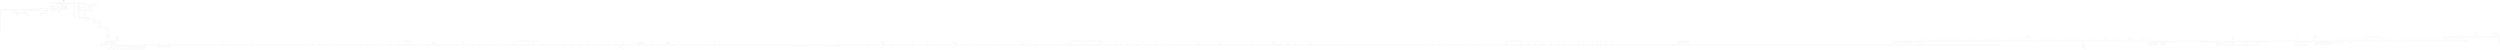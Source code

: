 graph system {
			node [shape = point];
			edge [penwidth = 0.1];
			ratio = auto;
			1 [shape = circle, color = red, label = "Init", size = 0.1];
			1 -- 2
			2 -- 3
			3 -- 4
			4 -- 5
			5 -- 6
			6 -- 7
			7 -- 8
			8 -- 9
			9 -- 10
			10 -- 11
			11 -- 12
			12 -- 13
			13 -- 14
			14 -- 15
			15 -- 16
			16 -- 17
			17 -- 18
			18 -- 19
			19 -- 20
			20 -- 21
			21 -- 22
			22 -- 23
			23 -- 24
			24 -- 25
			25 -- 26
			26 -- 27
			27 -- 28
			28 -- 29
			29 -- 30
			30 -- 31
			1 -- 32
			32 -- 33
			1 -- 34
			34 -- 35
			1 -- 36
			36 -- 37
			1 -- 38
			38 -- 39
			1 -- 40
			1 -- 41
			1 -- 42
			1 -- 43
			1 -- 44
			44 -- 45
			44 -- 46
			1 -- 47
			1 -- 48
			1 -- 49
			1 -- 50
			1 -- 51
			51 -- 52
			34 -- 53
			53 -- 54
			54 -- 55
			55 -- 56
			56 -- 57
			57 -- 58
			58 -- 59
			59 -- 60
			60 -- 61
			61 -- 62
			62 -- 63
			63 -- 64
			64 -- 65
			65 -- 66
			66 -- 67
			67 -- 68
			68 -- 69
			69 -- 70
			70 -- 71
			71 -- 72
			72 -- 73
			73 -- 74
			74 -- 75
			75 -- 76
			76 -- 77
			77 -- 78
			78 -- 79
			1 -- 80
			80 -- 81
			80 -- 82
			82 -- 83
			1 -- 84
			84 -- 85
			84 -- 86
			86 -- 87
			87 -- 88
			87 -- 89
			89 -- 90
			89 -- 91
			89 -- 92
			89 -- 93
			89 -- 94
			89 -- 95
			95 -- 96
			96 -- 97
			97 -- 98
			97 -- 99
			97 -- 100
			97 -- 101
			97 -- 102
			97 -- 103
			97 -- 104
			97 -- 105
			97 -- 106
			97 -- 107
			97 -- 108
			97 -- 109
			109 -- 110
			109 -- 111
			109 -- 112
			109 -- 113
			109 -- 114
			109 -- 115
			109 -- 116
			109 -- 117
			109 -- 118
			109 -- 119
			109 -- 120
			97 -- 121
			97 -- 122
			97 -- 123
			123 -- 124
			123 -- 125
			123 -- 126
			123 -- 127
			123 -- 128
			123 -- 129
			97 -- 130
			97 -- 131
			97 -- 132
			97 -- 133
			97 -- 134
			97 -- 135
			97 -- 136
			97 -- 137
			97 -- 138
			97 -- 139
			97 -- 140
			97 -- 141
			97 -- 142
			142 -- 143
			97 -- 144
			144 -- 145
			144 -- 146
			144 -- 147
			147 -- 148
			147 -- 149
			147 -- 150
			150 -- 151
			147 -- 152
			147 -- 153
			97 -- 154
			97 -- 155
			97 -- 156
			156 -- 157
			156 -- 158
			156 -- 159
			156 -- 160
			156 -- 161
			156 -- 162
			97 -- 163
			97 -- 164
			1 -- 165
			165 -- 166
			166 -- 167
			167 -- 168
			168 -- 169
			142 -- 170
			142 -- 171
			142 -- 172
			97 -- 173
			173 -- 174
			173 -- 175
			173 -- 176
			173 -- 177
			173 -- 178
			173 -- 179
			179 -- 180
			180 -- 181
			181 -- 182
			109 -- 183
			109 -- 184
			109 -- 185
			1 -- 186
			1 -- 187
			187 -- 188
			188 -- 189
			189 -- 190
			190 -- 191
			190 -- 192
			190 -- 193
			193 -- 194
			97 -- 195
			97 -- 196
			97 -- 197
			97 -- 198
			97 -- 199
			97 -- 200
			200 -- 201
			200 -- 202
			97 -- 203
			97 -- 204
			204 -- 205
			204 -- 206
			97 -- 207
			97 -- 208
			208 -- 209
			97 -- 210
			210 -- 211
			97 -- 212
			212 -- 213
			97 -- 214
			214 -- 215
			97 -- 216
			216 -- 217
			97 -- 218
			218 -- 219
			97 -- 220
			220 -- 221
			97 -- 222
			222 -- 223
			97 -- 224
			224 -- 225
			224 -- 226
			97 -- 227
			227 -- 228
			97 -- 229
			229 -- 230
			229 -- 231
			229 -- 232
			97 -- 233
			97 -- 234
			97 -- 235
			193 -- 236
			193 -- 237
			193 -- 238
			193 -- 239
			193 -- 240
			240 -- 241
			241 -- 242
			241 -- 243
			243 -- 244
			243 -- 245
			245 -- 246
			246 -- 247
			247 -- 248
			245 -- 249
			245 -- 250
			250 -- 251
			250 -- 252
			252 -- 253
			195 -- 254
			195 -- 255
			195 -- 256
			195 -- 257
			195 -- 258
			200 -- 259
			200 -- 260
			200 -- 261
			200 -- 262
			173 -- 263
			173 -- 264
			173 -- 265
			265 -- 266
			173 -- 267
			180 -- 268
			180 -- 269
			180 -- 270
			180 -- 271
			180 -- 272
			180 -- 273
			180 -- 274
			180 -- 275
			180 -- 276
			180 -- 277
			180 -- 278
			278 -- 279
			279 -- 280
			279 -- 281
			279 -- 282
			279 -- 283
			283 -- 284
			284 -- 285
			285 -- 286
			188 -- 287
			188 -- 288
			188 -- 289
			188 -- 290
			188 -- 291
			188 -- 292
			188 -- 293
			188 -- 294
			294 -- 295
			295 -- 296
			295 -- 297
			297 -- 298
			298 -- 299
			299 -- 300
			300 -- 301
			300 -- 302
			300 -- 303
			299 -- 304
			299 -- 305
			305 -- 306
			306 -- 307
			96 -- 308
			96 -- 309
			1 -- 310
			1 -- 311
			1 -- 312
			312 -- 313
			313 -- 314
			314 -- 315
			315 -- 316
			315 -- 317
			317 -- 318
			318 -- 319
			319 -- 320
			1 -- 321
			321 -- 322
			322 -- 323
			323 -- 324
			324 -- 325
			324 -- 326
			326 -- 327
			327 -- 328
			328 -- 329
			321 -- 330
			330 -- 331
			331 -- 332
			332 -- 333
			333 -- 334
			334 -- 335
			335 -- 336
			1 -- 337
			337 -- 338
			338 -- 339
			339 -- 340
			340 -- 341
			341 -- 342
			342 -- 343
			343 -- 344
			1 -- 345
			345 -- 346
			346 -- 347
			347 -- 348
			348 -- 349
			349 -- 350
			350 -- 351
			351 -- 352
			351 -- 353
			1 -- 354
			354 -- 355
			355 -- 356
			356 -- 357
			357 -- 358
			358 -- 359
			359 -- 360
			360 -- 361
			1 -- 362
			362 -- 363
			363 -- 364
			364 -- 365
			365 -- 366
			366 -- 367
			367 -- 368
			368 -- 369
			1 -- 370
			370 -- 371
			371 -- 372
			372 -- 373
			373 -- 374
			374 -- 375
			375 -- 376
			376 -- 377
			1 -- 378
			378 -- 379
			379 -- 380
			380 -- 381
			381 -- 382
			382 -- 383
			383 -- 384
			384 -- 385
			1 -- 386
			386 -- 387
			387 -- 388
			388 -- 389
			389 -- 390
			390 -- 391
			391 -- 392
			392 -- 393
			181 -- 394
			181 -- 395
			181 -- 396
			181 -- 397
			181 -- 398
			181 -- 399
			181 -- 400
			181 -- 401
			181 -- 402
			181 -- 403
			181 -- 404
			181 -- 405
			181 -- 406
			97 -- 407
			97 -- 408
			97 -- 409
			97 -- 410
			97 -- 411
			97 -- 412
			97 -- 413
			97 -- 414
			97 -- 415
			394 -- 416
			394 -- 417
			394 -- 418
			394 -- 419
			394 -- 420
			96 -- 421
			96 -- 422
			96 -- 423
			96 -- 424
			96 -- 425
			425 -- 426
			425 -- 427
			96 -- 428
			428 -- 429
			429 -- 430
			429 -- 431
			150 -- 432
			150 -- 433
			150 -- 434
			150 -- 435
			150 -- 436
			150 -- 437
			150 -- 438
			150 -- 439
			150 -- 440
			150 -- 441
			150 -- 442
			442 -- 443
			443 -- 444
			444 -- 445
			445 -- 446
			446 -- 447
			442 -- 448
			442 -- 449
			150 -- 450
			150 -- 451
			150 -- 452
			150 -- 453
			1 -- 454
			454 -- 455
			1 -- 456
			456 -- 457
			456 -- 458
			456 -- 459
			1 -- 460
			460 -- 461
			95 -- 462
			95 -- 463
			95 -- 464
			95 -- 465
			95 -- 466
			95 -- 467
			95 -- 468
			95 -- 469
			95 -- 470
			470 -- 471
			471 -- 472
			472 -- 473
			473 -- 474
			474 -- 475
			472 -- 476
			472 -- 477
			471 -- 478
			478 -- 479
			479 -- 480
			480 -- 481
			471 -- 482
			471 -- 483
			471 -- 484
			471 -- 485
			471 -- 486
			471 -- 487
			487 -- 488
			470 -- 489
			470 -- 490
			470 -- 491
			470 -- 492
			470 -- 493
			95 -- 494
			95 -- 495
			462 -- 496
			462 -- 497
			462 -- 498
			462 -- 499
			462 -- 500
			462 -- 501
			462 -- 502
			462 -- 503
			462 -- 504
			462 -- 505
			462 -- 506
			462 -- 507
			462 -- 508
			462 -- 509
			462 -- 510
			462 -- 511
			462 -- 512
			462 -- 513
			462 -- 514
			462 -- 515
			462 -- 516
			462 -- 517
			462 -- 518
			462 -- 519
			462 -- 520
			462 -- 521
			462 -- 522
			472 -- 523
			472 -- 524
			472 -- 525
			472 -- 526
			472 -- 527
			478 -- 528
			478 -- 529
			478 -- 530
			478 -- 531
			478 -- 532
			532 -- 533
			533 -- 534
			533 -- 535
			533 -- 536
			478 -- 537
			487 -- 538
			487 -- 539
			487 -- 540
			89 -- 541
			89 -- 542
			89 -- 543
			471 -- 544
			471 -- 545
			471 -- 546
			473 -- 547
			473 -- 548
			473 -- 549
			473 -- 550
			473 -- 551
			473 -- 552
			473 -- 553
			475 -- 554
			475 -- 555
			555 -- 556
			556 -- 557
			475 -- 558
			558 -- 559
			558 -- 560
			560 -- 561
			561 -- 562
			562 -- 563
			470 -- 564
			470 -- 565
			386 -- 566
			386 -- 567
			386 -- 568
			386 -- 569
			386 -- 570
			570 -- 571
			570 -- 572
			570 -- 573
			570 -- 574
			570 -- 575
			575 -- 576
			576 -- 577
			576 -- 578
			578 -- 579
			475 -- 580
			475 -- 581
			475 -- 582
			475 -- 583
			475 -- 584
			475 -- 585
			475 -- 586
			475 -- 587
			475 -- 588
			475 -- 589
			475 -- 590
			89 -- 591
			89 -- 592
			89 -- 593
			89 -- 594
			1 -- 595
			595 -- 596
			596 -- 597
			596 -- 598
			598 -- 599
			599 -- 600
			600 -- 601
			1 -- 602
			602 -- 603
			603 -- 604
			604 -- 605
			605 -- 606
			606 -- 607
			607 -- 608
			608 -- 609
			609 -- 610
			610 -- 611
			611 -- 612
			612 -- 613
			613 -- 614
			613 -- 615
			613 -- 616
			613 -- 617
			613 -- 618
			618 -- 619
			619 -- 620
			620 -- 621
			1 -- 622
			622 -- 623
			623 -- 624
			624 -- 625
			625 -- 626
			626 -- 627
			627 -- 628
			628 -- 629
			629 -- 630
			630 -- 631
			631 -- 632
			632 -- 633
			633 -- 634
			634 -- 635
			635 -- 636
			636 -- 637
			1 -- 638
			638 -- 639
			639 -- 640
			640 -- 641
			641 -- 642
			642 -- 643
			643 -- 644
			644 -- 645
			645 -- 646
			646 -- 647
			647 -- 648
			648 -- 649
			649 -- 650
			650 -- 651
			651 -- 652
			652 -- 653
			1 -- 654
			654 -- 655
			655 -- 656
			656 -- 657
			657 -- 658
			658 -- 659
			659 -- 660
			660 -- 661
			661 -- 662
			662 -- 663
			663 -- 664
			664 -- 665
			665 -- 666
			666 -- 667
			667 -- 668
			668 -- 669
			1 -- 670
			670 -- 671
			671 -- 672
			672 -- 673
			673 -- 674
			674 -- 675
			675 -- 676
			676 -- 677
			677 -- 678
			678 -- 679
			679 -- 680
			680 -- 681
			681 -- 682
			682 -- 683
			683 -- 684
			684 -- 685
			1 -- 686
			686 -- 687
			687 -- 688
			688 -- 689
			689 -- 690
			690 -- 691
			691 -- 692
			692 -- 693
			693 -- 694
			694 -- 695
			695 -- 696
			696 -- 697
			697 -- 698
			697 -- 699
			699 -- 700
			700 -- 701
			701 -- 702
			1 -- 703
			703 -- 704
			704 -- 705
			705 -- 706
			706 -- 707
			707 -- 708
			708 -- 709
			709 -- 710
			710 -- 711
			711 -- 712
			712 -- 713
			713 -- 714
			714 -- 715
			715 -- 716
			716 -- 717
			717 -- 718
			1 -- 719
			719 -- 720
			720 -- 721
			721 -- 722
			722 -- 723
			723 -- 724
			724 -- 725
			725 -- 726
			726 -- 727
			727 -- 728
			728 -- 729
			729 -- 730
			730 -- 731
			731 -- 732
			732 -- 733
			733 -- 734
			1 -- 735
			735 -- 736
			736 -- 737
			737 -- 738
			738 -- 739
			739 -- 740
			740 -- 741
			741 -- 742
			742 -- 743
			743 -- 744
			744 -- 745
			745 -- 746
			746 -- 747
			747 -- 748
			748 -- 749
			749 -- 750
			595 -- 751
			638 -- 752
			638 -- 753
			638 -- 754
			719 -- 755
			719 -- 756
			735 -- 757
			735 -- 758
			758 -- 759
			759 -- 760
			760 -- 761
			760 -- 762
			762 -- 763
			763 -- 764
			764 -- 765
			765 -- 766
			765 -- 767
			765 -- 768
			765 -- 769
			765 -- 770
			765 -- 771
			765 -- 772
			764 -- 773
			773 -- 774
			774 -- 775
			775 -- 776
			775 -- 777
			777 -- 778
			759 -- 779
			759 -- 780
			780 -- 781
			781 -- 782
			782 -- 783
			783 -- 784
			784 -- 785
			785 -- 786
			786 -- 787
			787 -- 788
			735 -- 789
			735 -- 790
			735 -- 791
			735 -- 792
			735 -- 793
			735 -- 794
			794 -- 795
			795 -- 796
			796 -- 797
			735 -- 798
			798 -- 799
			799 -- 800
			800 -- 801
			801 -- 802
			762 -- 803
			762 -- 804
			762 -- 805
			797 -- 806
			806 -- 807
			807 -- 808
			807 -- 809
			809 -- 810
			809 -- 811
			809 -- 812
			809 -- 813
			809 -- 814
			809 -- 815
			809 -- 816
			797 -- 817
			817 -- 818
			818 -- 819
			819 -- 820
			797 -- 821
			821 -- 822
			822 -- 823
			823 -- 824
			824 -- 825
			821 -- 826
			826 -- 827
			827 -- 828
			828 -- 829
			797 -- 830
			830 -- 831
			831 -- 832
			832 -- 833
			833 -- 834
			816 -- 835
			816 -- 836
			749 -- 837
			749 -- 838
			749 -- 839
			749 -- 840
			749 -- 841
			749 -- 842
			749 -- 843
			749 -- 844
			844 -- 845
			844 -- 846
			844 -- 847
			844 -- 848
			749 -- 849
			749 -- 850
			749 -- 851
			749 -- 852
			749 -- 853
			749 -- 854
			749 -- 855
			855 -- 856
			856 -- 857
			844 -- 858
			844 -- 859
			844 -- 860
			844 -- 861
			844 -- 862
			844 -- 863
			844 -- 864
			844 -- 865
			844 -- 866
			844 -- 867
			844 -- 868
			844 -- 869
			844 -- 870
			844 -- 871
			844 -- 872
			844 -- 873
			844 -- 874
			874 -- 875
			855 -- 876
			876 -- 877
			855 -- 878
			878 -- 879
			855 -- 880
			880 -- 881
			881 -- 882
			882 -- 883
			883 -- 884
			883 -- 885
			885 -- 886
			855 -- 887
			887 -- 888
			888 -- 889
			889 -- 890
			890 -- 891
			891 -- 892
			875 -- 893
			875 -- 894
			877 -- 895
			895 -- 896
			896 -- 897
			896 -- 898
			881 -- 899
			899 -- 900
			900 -- 901
			901 -- 902
			899 -- 903
			899 -- 904
			904 -- 905
			905 -- 906
			881 -- 907
			907 -- 908
			908 -- 909
			909 -- 910
			888 -- 911
			911 -- 912
			912 -- 913
			913 -- 914
			888 -- 915
			888 -- 916
			916 -- 917
			917 -- 918
			918 -- 919
			917 -- 920
			917 -- 921
			921 -- 922
			922 -- 923
			923 -- 924
			924 -- 925
			925 -- 926
			922 -- 927
			927 -- 928
			928 -- 929
			929 -- 930
			1 -- 931
			931 -- 932
			932 -- 933
			932 -- 934
			934 -- 935
			935 -- 936
			936 -- 937
			937 -- 938
			938 -- 939
			1 -- 940
			940 -- 941
			941 -- 942
			942 -- 943
			943 -- 944
			940 -- 945
			945 -- 946
			946 -- 947
			947 -- 948
			948 -- 949
			949 -- 950
			950 -- 951
			951 -- 952
			952 -- 953
			1 -- 954
			954 -- 955
			955 -- 956
			956 -- 957
			957 -- 958
			958 -- 959
			1 -- 960
			960 -- 961
			961 -- 962
			962 -- 963
			874 -- 964
			874 -- 965
			874 -- 966
			874 -- 967
			874 -- 968
			874 -- 969
			874 -- 970
			874 -- 971
			874 -- 972
			874 -- 973
			874 -- 974
			974 -- 975
			975 -- 976
			934 -- 977
			934 -- 978
			934 -- 979
			934 -- 980
			934 -- 981
			934 -- 982
			934 -- 983
			934 -- 984
			934 -- 985
			985 -- 986
			985 -- 987
			987 -- 988
			988 -- 989
			989 -- 990
			946 -- 991
			991 -- 992
			956 -- 993
			956 -- 994
			956 -- 995
			995 -- 996
			996 -- 997
			962 -- 998
			747 -- 999
			747 -- 1000
			747 -- 1001
			747 -- 1002
			747 -- 1003
			747 -- 1004
			964 -- 1005
			964 -- 1006
			964 -- 1007
			964 -- 1008
			964 -- 1009
			964 -- 1010
			964 -- 1011
			964 -- 1012
			929 -- 1013
			929 -- 1014
			929 -- 1015
			929 -- 1016
			929 -- 1017
			929 -- 1018
			929 -- 1019
			929 -- 1020
			929 -- 1021
			929 -- 1022
			929 -- 1023
			929 -- 1024
			929 -- 1025
			1025 -- 1026
			1026 -- 1027
			1027 -- 1028
			891 -- 1029
			891 -- 1030
			1030 -- 1031
			1031 -- 1032
			1032 -- 1033
			1033 -- 1034
			1034 -- 1035
			891 -- 1036
			1036 -- 1037
			1037 -- 1038
			1038 -- 1039
			1036 -- 1040
			1040 -- 1041
			1041 -- 1042
			1025 -- 1043
			1025 -- 1044
			1025 -- 1045
			1025 -- 1046
			1025 -- 1047
			1047 -- 1048
			1048 -- 1049
			1049 -- 1050
			1050 -- 1051
			1051 -- 1052
			1052 -- 1053
			1053 -- 1054
			1054 -- 1055
			1055 -- 1056
			1056 -- 1057
			1057 -- 1058
			1025 -- 1059
			1059 -- 1060
			1060 -- 1061
			1061 -- 1062
			1062 -- 1063
			1063 -- 1064
			1064 -- 1065
			1065 -- 1066
			1066 -- 1067
			1067 -- 1068
			1068 -- 1069
			1069 -- 1070
			1070 -- 1071
			1071 -- 1072
			1072 -- 1073
			1073 -- 1074
			1074 -- 1075
			1075 -- 1076
			1076 -- 1077
			1076 -- 1078
			1076 -- 1079
			1075 -- 1080
			1080 -- 1081
			1081 -- 1082
			1048 -- 1083
			1083 -- 1084
			1084 -- 1085
			1085 -- 1086
			1086 -- 1087
			1087 -- 1088
			1088 -- 1089
			1089 -- 1090
			1090 -- 1091
			1091 -- 1092
			1060 -- 1093
			1093 -- 1094
			1094 -- 1095
			1095 -- 1096
			1096 -- 1097
			1097 -- 1098
			1098 -- 1099
			1099 -- 1100
			1100 -- 1101
			1101 -- 1102
			1060 -- 1103
			1103 -- 1104
			1104 -- 1105
			1105 -- 1106
			1106 -- 1107
			1107 -- 1108
			1108 -- 1109
			1109 -- 1110
			1110 -- 1111
			1111 -- 1112
			1112 -- 1113
			1113 -- 1114
			1114 -- 1115
			1115 -- 1116
			1116 -- 1117
			1117 -- 1118
			1118 -- 1119
			1119 -- 1120
			1120 -- 1121
			1117 -- 1122
			1122 -- 1123
			1122 -- 1124
			1117 -- 1125
			1117 -- 1126
			1117 -- 1127
			1117 -- 1128
			1117 -- 1129
			1116 -- 1130
			1116 -- 1131
			1116 -- 1132
			1115 -- 1133
			1115 -- 1134
			1113 -- 1135
			1135 -- 1136
			1136 -- 1137
			1137 -- 1138
			1138 -- 1139
			1113 -- 1140
			1140 -- 1141
			1141 -- 1142
			1142 -- 1143
			1143 -- 1144
			1113 -- 1145
			1113 -- 1146
			1146 -- 1147
			1147 -- 1148
			1148 -- 1149
			1149 -- 1150
			1113 -- 1151
			1151 -- 1152
			1152 -- 1153
			1153 -- 1154
			1154 -- 1155
			1113 -- 1156
			1156 -- 1157
			1157 -- 1158
			1158 -- 1159
			1159 -- 1160
			1113 -- 1161
			1161 -- 1162
			1162 -- 1163
			1163 -- 1164
			1164 -- 1165
			1113 -- 1166
			1166 -- 1167
			1166 -- 1168
			1168 -- 1169
			1169 -- 1170
			1113 -- 1171
			1171 -- 1172
			1172 -- 1173
			1173 -- 1174
			1174 -- 1175
			1113 -- 1176
			1176 -- 1177
			1177 -- 1178
			1178 -- 1179
			1179 -- 1180
			1113 -- 1181
			1181 -- 1182
			1182 -- 1183
			1183 -- 1184
			1184 -- 1185
			1113 -- 1186
			1186 -- 1187
			1187 -- 1188
			1188 -- 1189
			1189 -- 1190
			1113 -- 1191
			1191 -- 1192
			1192 -- 1193
			1193 -- 1194
			1113 -- 1195
			1195 -- 1196
			1196 -- 1197
			1197 -- 1198
			1198 -- 1199
			1113 -- 1200
			1200 -- 1201
			1201 -- 1202
			1202 -- 1203
			1113 -- 1204
			1204 -- 1205
			1205 -- 1206
			1206 -- 1207
			1207 -- 1208
			1113 -- 1209
			1209 -- 1210
			1210 -- 1211
			1211 -- 1212
			1113 -- 1213
			1213 -- 1214
			1214 -- 1215
			1215 -- 1216
			1216 -- 1217
			1109 -- 1218
			1218 -- 1219
			1219 -- 1220
			1220 -- 1221
			1221 -- 1222
			1109 -- 1223
			1223 -- 1224
			1224 -- 1225
			1225 -- 1226
			1226 -- 1227
			1109 -- 1228
			1228 -- 1229
			1229 -- 1230
			1230 -- 1231
			1231 -- 1232
			1109 -- 1233
			1233 -- 1234
			1234 -- 1235
			1235 -- 1236
			1236 -- 1237
			1109 -- 1238
			1238 -- 1239
			1239 -- 1240
			1240 -- 1241
			1241 -- 1242
			1109 -- 1243
			1243 -- 1244
			1244 -- 1245
			1245 -- 1246
			1246 -- 1247
			1109 -- 1248
			1248 -- 1249
			1249 -- 1250
			1250 -- 1251
			1251 -- 1252
			1252 -- 1253
			1253 -- 1254
			1254 -- 1255
			1255 -- 1256
			1108 -- 1257
			1106 -- 1258
			1105 -- 1259
			1105 -- 1260
			1260 -- 1261
			1261 -- 1262
			1262 -- 1263
			1263 -- 1264
			1105 -- 1265
			1265 -- 1266
			1266 -- 1267
			1267 -- 1268
			1268 -- 1269
			1105 -- 1270
			1270 -- 1271
			1271 -- 1272
			1272 -- 1273
			1273 -- 1274
			1105 -- 1275
			1275 -- 1276
			1276 -- 1277
			1277 -- 1278
			1278 -- 1279
			1105 -- 1280
			1280 -- 1281
			1281 -- 1282
			1282 -- 1283
			1283 -- 1284
			1105 -- 1285
			1285 -- 1286
			1286 -- 1287
			1287 -- 1288
			1288 -- 1289
			1289 -- 1290
			1290 -- 1291
			1291 -- 1292
			1292 -- 1293
			1293 -- 1294
			1294 -- 1295
			1295 -- 1296
			1296 -- 1297
			1288 -- 1298
			1027 -- 1299
			1032 -- 1300
			1300 -- 1301
			1301 -- 1302
			1302 -- 1303
			1303 -- 1304
			1038 -- 1305
			1041 -- 1306
			1086 -- 1307
			1307 -- 1308
			1308 -- 1309
			1309 -- 1310
			1310 -- 1311
			1311 -- 1312
			1307 -- 1313
			1313 -- 1314
			1314 -- 1315
			1315 -- 1316
			1316 -- 1317
			1086 -- 1318
			1318 -- 1319
			1319 -- 1320
			1320 -- 1321
			1321 -- 1322
			1322 -- 1323
			1096 -- 1324
			1324 -- 1325
			1325 -- 1326
			1326 -- 1327
			1327 -- 1328
			1328 -- 1329
			1106 -- 1330
			1330 -- 1331
			1331 -- 1332
			1332 -- 1333
			1333 -- 1334
			1334 -- 1335
			1335 -- 1336
			1336 -- 1337
			1337 -- 1338
			1338 -- 1339
			1339 -- 1340
			1340 -- 1341
			1341 -- 1342
			1342 -- 1343
			1343 -- 1344
			1344 -- 1345
			1344 -- 1346
			1346 -- 1347
			1344 -- 1348
			1344 -- 1349
			1344 -- 1350
			1350 -- 1351
			1350 -- 1352
			1344 -- 1353
			1344 -- 1354
			1344 -- 1355
			1343 -- 1356
			1343 -- 1357
			1343 -- 1358
			1342 -- 1359
			1342 -- 1360
			1342 -- 1361
			1340 -- 1362
			1362 -- 1363
			1363 -- 1364
			1364 -- 1365
			1365 -- 1366
			1365 -- 1367
			1340 -- 1368
			1368 -- 1369
			1369 -- 1370
			1370 -- 1371
			1371 -- 1372
			1371 -- 1373
			1373 -- 1374
			1371 -- 1375
			1375 -- 1376
			1340 -- 1377
			1377 -- 1378
			1378 -- 1379
			1379 -- 1380
			1380 -- 1381
			1380 -- 1382
			1380 -- 1383
			1340 -- 1384
			1384 -- 1385
			1385 -- 1386
			1386 -- 1387
			1340 -- 1388
			1388 -- 1389
			1389 -- 1390
			1390 -- 1391
			1340 -- 1392
			1392 -- 1393
			1393 -- 1394
			1394 -- 1395
			1395 -- 1396
			1395 -- 1397
			1395 -- 1398
			1394 -- 1399
			1340 -- 1400
			1400 -- 1401
			1401 -- 1402
			1402 -- 1403
			1403 -- 1404
			1403 -- 1405
			1400 -- 1406
			1340 -- 1407
			1407 -- 1408
			1408 -- 1409
			1409 -- 1410
			1340 -- 1411
			1411 -- 1412
			1412 -- 1413
			1413 -- 1414
			1340 -- 1415
			1415 -- 1416
			1416 -- 1417
			1417 -- 1418
			1418 -- 1419
			1418 -- 1420
			1418 -- 1421
			1340 -- 1422
			1422 -- 1423
			1423 -- 1424
			1424 -- 1425
			1340 -- 1426
			1426 -- 1427
			1427 -- 1428
			1428 -- 1429
			1340 -- 1430
			1430 -- 1431
			1431 -- 1432
			1432 -- 1433
			1340 -- 1434
			1434 -- 1435
			1435 -- 1436
			1436 -- 1437
			1437 -- 1438
			1437 -- 1439
			1437 -- 1440
			1340 -- 1441
			1441 -- 1442
			1442 -- 1443
			1443 -- 1444
			1444 -- 1445
			1444 -- 1446
			1340 -- 1447
			1447 -- 1448
			1448 -- 1449
			1449 -- 1450
			1450 -- 1451
			1450 -- 1452
			1340 -- 1453
			1453 -- 1454
			1454 -- 1455
			1455 -- 1456
			1456 -- 1457
			1456 -- 1458
			1340 -- 1459
			1459 -- 1460
			1460 -- 1461
			1461 -- 1462
			1462 -- 1463
			1462 -- 1464
			1340 -- 1465
			1465 -- 1466
			1466 -- 1467
			1467 -- 1468
			1340 -- 1469
			1469 -- 1470
			1470 -- 1471
			1471 -- 1472
			1472 -- 1473
			1340 -- 1474
			1474 -- 1475
			1475 -- 1476
			1476 -- 1477
			1340 -- 1478
			1478 -- 1479
			1479 -- 1480
			1480 -- 1481
			1340 -- 1482
			1482 -- 1483
			1483 -- 1484
			1484 -- 1485
			1340 -- 1486
			1486 -- 1487
			1487 -- 1488
			1488 -- 1489
			1489 -- 1490
			1489 -- 1491
			1489 -- 1492
			1340 -- 1493
			1493 -- 1494
			1494 -- 1495
			1495 -- 1496
			1496 -- 1497
			1496 -- 1498
			1340 -- 1499
			1499 -- 1500
			1500 -- 1501
			1501 -- 1502
			1502 -- 1503
			1502 -- 1504
			1502 -- 1505
			1340 -- 1506
			1506 -- 1507
			1507 -- 1508
			1508 -- 1509
			1509 -- 1510
			1509 -- 1511
			1340 -- 1512
			1512 -- 1513
			1513 -- 1514
			1514 -- 1515
			1515 -- 1516
			1515 -- 1517
			1515 -- 1518
			1340 -- 1519
			1519 -- 1520
			1520 -- 1521
			1521 -- 1522
			1522 -- 1523
			1522 -- 1524
			1340 -- 1525
			1525 -- 1526
			1526 -- 1527
			1527 -- 1528
			1528 -- 1529
			1528 -- 1530
			1528 -- 1531
			1340 -- 1532
			1532 -- 1533
			1533 -- 1534
			1534 -- 1535
			1535 -- 1536
			1535 -- 1537
			1340 -- 1538
			1538 -- 1539
			1539 -- 1540
			1540 -- 1541
			1541 -- 1542
			1541 -- 1543
			1541 -- 1544
			1340 -- 1545
			1545 -- 1546
			1546 -- 1547
			1547 -- 1548
			1548 -- 1549
			1548 -- 1550
			1340 -- 1551
			1551 -- 1552
			1552 -- 1553
			1553 -- 1554
			1554 -- 1555
			1340 -- 1556
			1556 -- 1557
			1557 -- 1558
			1558 -- 1559
			1559 -- 1560
			1559 -- 1561
			1340 -- 1562
			1562 -- 1563
			1563 -- 1564
			1564 -- 1565
			1565 -- 1566
			1565 -- 1567
			1340 -- 1568
			1568 -- 1569
			1569 -- 1570
			1570 -- 1571
			1340 -- 1572
			1572 -- 1573
			1573 -- 1574
			1574 -- 1575
			1340 -- 1576
			1576 -- 1577
			1577 -- 1578
			1578 -- 1579
			1340 -- 1580
			1580 -- 1581
			1581 -- 1582
			1582 -- 1583
			1340 -- 1584
			1584 -- 1585
			1585 -- 1586
			1586 -- 1587
			1340 -- 1588
			1588 -- 1589
			1589 -- 1590
			1590 -- 1591
			1340 -- 1592
			1592 -- 1593
			1593 -- 1594
			1594 -- 1595
			1595 -- 1596
			1340 -- 1597
			1597 -- 1598
			1598 -- 1599
			1599 -- 1600
			1597 -- 1601
			1340 -- 1602
			1602 -- 1603
			1603 -- 1604
			1604 -- 1605
			1605 -- 1606
			1340 -- 1607
			1607 -- 1608
			1608 -- 1609
			1609 -- 1610
			1607 -- 1611
			1340 -- 1612
			1612 -- 1613
			1613 -- 1614
			1614 -- 1615
			1340 -- 1616
			1616 -- 1617
			1617 -- 1618
			1618 -- 1619
			1340 -- 1620
			1620 -- 1621
			1621 -- 1622
			1622 -- 1623
			1340 -- 1624
			1624 -- 1625
			1625 -- 1626
			1626 -- 1627
			1340 -- 1628
			1340 -- 1629
			1340 -- 1630
			1340 -- 1631
			1340 -- 1632
			1340 -- 1633
			1340 -- 1634
			1340 -- 1635
			1340 -- 1636
			1340 -- 1637
			1340 -- 1638
			1340 -- 1639
			1340 -- 1640
			1340 -- 1641
			1340 -- 1642
			1340 -- 1643
			1340 -- 1644
			1340 -- 1645
			1340 -- 1646
			1340 -- 1647
			1340 -- 1648
			1340 -- 1649
			1340 -- 1650
			1338 -- 1651
			1651 -- 1652
			1652 -- 1653
			1653 -- 1654
			1654 -- 1655
			1652 -- 1656
			1656 -- 1657
			1657 -- 1658
			1652 -- 1659
			1659 -- 1660
			1660 -- 1661
			1652 -- 1662
			1662 -- 1663
			1663 -- 1664
			1652 -- 1665
			1665 -- 1666
			1666 -- 1667
			1652 -- 1668
			1668 -- 1669
			1669 -- 1670
			1652 -- 1671
			1671 -- 1672
			1672 -- 1673
			1652 -- 1674
			1674 -- 1675
			1675 -- 1676
			1652 -- 1677
			1677 -- 1678
			1678 -- 1679
			1652 -- 1680
			1680 -- 1681
			1681 -- 1682
			1652 -- 1683
			1683 -- 1684
			1684 -- 1685
			1652 -- 1686
			1686 -- 1687
			1687 -- 1688
			1652 -- 1689
			1689 -- 1690
			1690 -- 1691
			1652 -- 1692
			1692 -- 1693
			1693 -- 1694
			1652 -- 1695
			1695 -- 1696
			1696 -- 1697
			1652 -- 1698
			1698 -- 1699
			1699 -- 1700
			1652 -- 1701
			1701 -- 1702
			1702 -- 1703
			1652 -- 1704
			1704 -- 1705
			1705 -- 1706
			1652 -- 1707
			1707 -- 1708
			1708 -- 1709
			1652 -- 1710
			1710 -- 1711
			1711 -- 1712
			1652 -- 1713
			1713 -- 1714
			1714 -- 1715
			1652 -- 1716
			1716 -- 1717
			1717 -- 1718
			1652 -- 1719
			1719 -- 1720
			1720 -- 1721
			1652 -- 1722
			1722 -- 1723
			1723 -- 1724
			1652 -- 1725
			1725 -- 1726
			1726 -- 1727
			1652 -- 1728
			1728 -- 1729
			1729 -- 1730
			1652 -- 1731
			1652 -- 1732
			1652 -- 1733
			1652 -- 1734
			1652 -- 1735
			1652 -- 1736
			1652 -- 1737
			1652 -- 1738
			1652 -- 1739
			1652 -- 1740
			1652 -- 1741
			1652 -- 1742
			1652 -- 1743
			1338 -- 1744
			1744 -- 1745
			1336 -- 1746
			1746 -- 1747
			1747 -- 1748
			1748 -- 1749
			1749 -- 1750
			1749 -- 1751
			1749 -- 1752
			1749 -- 1753
			1749 -- 1754
			1749 -- 1755
			1749 -- 1756
			1749 -- 1757
			1749 -- 1758
			1749 -- 1759
			1749 -- 1760
			1749 -- 1761
			1749 -- 1762
			1749 -- 1763
			1749 -- 1764
			1749 -- 1765
			1749 -- 1766
			1749 -- 1767
			1749 -- 1768
			1749 -- 1769
			1749 -- 1770
			1749 -- 1771
			1749 -- 1772
			1747 -- 1773
			1773 -- 1774
			1336 -- 1775
			1775 -- 1776
			1776 -- 1777
			1336 -- 1778
			1778 -- 1779
			1779 -- 1780
			1780 -- 1781
			1781 -- 1782
			1781 -- 1783
			1781 -- 1784
			1781 -- 1785
			1781 -- 1786
			1781 -- 1787
			1781 -- 1788
			1781 -- 1789
			1781 -- 1790
			1781 -- 1791
			1781 -- 1792
			1781 -- 1793
			1781 -- 1794
			1781 -- 1795
			1781 -- 1796
			1781 -- 1797
			1781 -- 1798
			1781 -- 1799
			1781 -- 1800
			1781 -- 1801
			1781 -- 1802
			1781 -- 1803
			1781 -- 1804
			1781 -- 1805
			1781 -- 1806
			1781 -- 1807
			1781 -- 1808
			1781 -- 1809
			1781 -- 1810
			1781 -- 1811
			1781 -- 1812
			1781 -- 1813
			1781 -- 1814
			1781 -- 1815
			1781 -- 1816
			1781 -- 1817
			1781 -- 1818
			1781 -- 1819
			1781 -- 1820
			1779 -- 1821
			1821 -- 1822
			1336 -- 1823
			1823 -- 1824
			1824 -- 1825
			1825 -- 1826
			1826 -- 1827
			1826 -- 1828
			1826 -- 1829
			1826 -- 1830
			1826 -- 1831
			1826 -- 1832
			1826 -- 1833
			1826 -- 1834
			1826 -- 1835
			1826 -- 1836
			1826 -- 1837
			1826 -- 1838
			1826 -- 1839
			1826 -- 1840
			1826 -- 1841
			1826 -- 1842
			1826 -- 1843
			1826 -- 1844
			1826 -- 1845
			1826 -- 1846
			1826 -- 1847
			1826 -- 1848
			1826 -- 1849
			1824 -- 1850
			1850 -- 1851
			1851 -- 1852
			1851 -- 1853
			1851 -- 1854
			1851 -- 1855
			1851 -- 1856
			1851 -- 1857
			1851 -- 1858
			1851 -- 1859
			1851 -- 1860
			1851 -- 1861
			1851 -- 1862
			1851 -- 1863
			1851 -- 1864
			1824 -- 1865
			1865 -- 1866
			1336 -- 1867
			1867 -- 1868
			1868 -- 1869
			1868 -- 1870
			1868 -- 1871
			1868 -- 1872
			1872 -- 1873
			1873 -- 1874
			1873 -- 1875
			1873 -- 1876
			1873 -- 1877
			1873 -- 1878
			1873 -- 1879
			1873 -- 1880
			1873 -- 1881
			1873 -- 1882
			1873 -- 1883
			1873 -- 1884
			1873 -- 1885
			1873 -- 1886
			1873 -- 1887
			1873 -- 1888
			1873 -- 1889
			1873 -- 1890
			1873 -- 1891
			1873 -- 1892
			1873 -- 1893
			1873 -- 1894
			1873 -- 1895
			1873 -- 1896
			1873 -- 1897
			1873 -- 1898
			1873 -- 1899
			1873 -- 1900
			1873 -- 1901
			1873 -- 1902
			1873 -- 1903
			1873 -- 1904
			1873 -- 1905
			1873 -- 1906
			1873 -- 1907
			1873 -- 1908
			1873 -- 1909
			1873 -- 1910
			1873 -- 1911
			1873 -- 1912
			1868 -- 1913
			1913 -- 1914
			1336 -- 1915
			1915 -- 1916
			1916 -- 1917
			1917 -- 1918
			1918 -- 1919
			1918 -- 1920
			1918 -- 1921
			1918 -- 1922
			1918 -- 1923
			1918 -- 1924
			1918 -- 1925
			1918 -- 1926
			1918 -- 1927
			1918 -- 1928
			1918 -- 1929
			1918 -- 1930
			1918 -- 1931
			1918 -- 1932
			1918 -- 1933
			1918 -- 1934
			1918 -- 1935
			1918 -- 1936
			1918 -- 1937
			1918 -- 1938
			1918 -- 1939
			1918 -- 1940
			1918 -- 1941
			1916 -- 1942
			1942 -- 1943
			1336 -- 1944
			1944 -- 1945
			1945 -- 1946
			1946 -- 1947
			1947 -- 1948
			1947 -- 1949
			1947 -- 1950
			1947 -- 1951
			1947 -- 1952
			1947 -- 1953
			1947 -- 1954
			1947 -- 1955
			1947 -- 1956
			1947 -- 1957
			1947 -- 1958
			1947 -- 1959
			1947 -- 1960
			1947 -- 1961
			1947 -- 1962
			1947 -- 1963
			1947 -- 1964
			1947 -- 1965
			1947 -- 1966
			1947 -- 1967
			1947 -- 1968
			1947 -- 1969
			1947 -- 1970
			1945 -- 1971
			1971 -- 1972
			1972 -- 1973
			1972 -- 1974
			1972 -- 1975
			1972 -- 1976
			1972 -- 1977
			1972 -- 1978
			1972 -- 1979
			1972 -- 1980
			1972 -- 1981
			1972 -- 1982
			1972 -- 1983
			1972 -- 1984
			1972 -- 1985
			1945 -- 1986
			1986 -- 1987
			1336 -- 1988
			1988 -- 1989
			1989 -- 1990
			1336 -- 1991
			1991 -- 1992
			1992 -- 1993
			1993 -- 1994
			1994 -- 1995
			1994 -- 1996
			1994 -- 1997
			1994 -- 1998
			1994 -- 1999
			1994 -- 2000
			1994 -- 2001
			1994 -- 2002
			1994 -- 2003
			1994 -- 2004
			1994 -- 2005
			1994 -- 2006
			1994 -- 2007
			1992 -- 2008
			2008 -- 2009
			1336 -- 2010
			2010 -- 2011
			2011 -- 2012
			2012 -- 2013
			2013 -- 2014
			2013 -- 2015
			2013 -- 2016
			2013 -- 2017
			2013 -- 2018
			2013 -- 2019
			2013 -- 2020
			2013 -- 2021
			2013 -- 2022
			2013 -- 2023
			2013 -- 2024
			2013 -- 2025
			2013 -- 2026
			2013 -- 2027
			2013 -- 2028
			2013 -- 2029
			2013 -- 2030
			2013 -- 2031
			2013 -- 2032
			2013 -- 2033
			2013 -- 2034
			2013 -- 2035
			2013 -- 2036
			2011 -- 2037
			2037 -- 2038
			2038 -- 2039
			2038 -- 2040
			2038 -- 2041
			2038 -- 2042
			2038 -- 2043
			2038 -- 2044
			2038 -- 2045
			2038 -- 2046
			2038 -- 2047
			2038 -- 2048
			2038 -- 2049
			2038 -- 2050
			2038 -- 2051
			2011 -- 2052
			2052 -- 2053
			1336 -- 2054
			2054 -- 2055
			2055 -- 2056
			1336 -- 2057
			2057 -- 2058
			2058 -- 2059
			2059 -- 2060
			2060 -- 2061
			2060 -- 2062
			2060 -- 2063
			2060 -- 2064
			2060 -- 2065
			2060 -- 2066
			2060 -- 2067
			2060 -- 2068
			2060 -- 2069
			2060 -- 2070
			2060 -- 2071
			2060 -- 2072
			2060 -- 2073
			2058 -- 2074
			2074 -- 2075
			1336 -- 2076
			2076 -- 2077
			2077 -- 2078
			2078 -- 2079
			2079 -- 2080
			2079 -- 2081
			2079 -- 2082
			2079 -- 2083
			2079 -- 2084
			2079 -- 2085
			2079 -- 2086
			2079 -- 2087
			2079 -- 2088
			2079 -- 2089
			2079 -- 2090
			2079 -- 2091
			2079 -- 2092
			2079 -- 2093
			2079 -- 2094
			2079 -- 2095
			2079 -- 2096
			2079 -- 2097
			2079 -- 2098
			2079 -- 2099
			2079 -- 2100
			2079 -- 2101
			2079 -- 2102
			2077 -- 2103
			2103 -- 2104
			1336 -- 2105
			2105 -- 2106
			2106 -- 2107
			2107 -- 2108
			2108 -- 2109
			2108 -- 2110
			2108 -- 2111
			2108 -- 2112
			2108 -- 2113
			2108 -- 2114
			2108 -- 2115
			2108 -- 2116
			2108 -- 2117
			2108 -- 2118
			2108 -- 2119
			2108 -- 2120
			2108 -- 2121
			2106 -- 2122
			2122 -- 2123
			1336 -- 2124
			2124 -- 2125
			2125 -- 2126
			2126 -- 2127
			2127 -- 2128
			2127 -- 2129
			2127 -- 2130
			2127 -- 2131
			2127 -- 2132
			2127 -- 2133
			2127 -- 2134
			2127 -- 2135
			2127 -- 2136
			2127 -- 2137
			2127 -- 2138
			2127 -- 2139
			2127 -- 2140
			2127 -- 2141
			2127 -- 2142
			2127 -- 2143
			2127 -- 2144
			2127 -- 2145
			2127 -- 2146
			2127 -- 2147
			2127 -- 2148
			2127 -- 2149
			2127 -- 2150
			2125 -- 2151
			2151 -- 2152
			2152 -- 2153
			2152 -- 2154
			2152 -- 2155
			2152 -- 2156
			2152 -- 2157
			2152 -- 2158
			2152 -- 2159
			2152 -- 2160
			2152 -- 2161
			2152 -- 2162
			2152 -- 2163
			2152 -- 2164
			2152 -- 2165
			2125 -- 2166
			2166 -- 2167
			1336 -- 2168
			2168 -- 2169
			2169 -- 2170
			2170 -- 2171
			2171 -- 2172
			2171 -- 2173
			2171 -- 2174
			2171 -- 2175
			2171 -- 2176
			2171 -- 2177
			2171 -- 2178
			2171 -- 2179
			2171 -- 2180
			2171 -- 2181
			2171 -- 2182
			2171 -- 2183
			2171 -- 2184
			2169 -- 2185
			2185 -- 2186
			1336 -- 2187
			2187 -- 2188
			2188 -- 2189
			2189 -- 2190
			2190 -- 2191
			2190 -- 2192
			2190 -- 2193
			2190 -- 2194
			2190 -- 2195
			2190 -- 2196
			2190 -- 2197
			2190 -- 2198
			2190 -- 2199
			2190 -- 2200
			2190 -- 2201
			2190 -- 2202
			2190 -- 2203
			2188 -- 2204
			2204 -- 2205
			1336 -- 2206
			2206 -- 2207
			2207 -- 2208
			1336 -- 2209
			2209 -- 2210
			2210 -- 2211
			2211 -- 2212
			2212 -- 2213
			2212 -- 2214
			2212 -- 2215
			2212 -- 2216
			2212 -- 2217
			2212 -- 2218
			2212 -- 2219
			2212 -- 2220
			2212 -- 2221
			2212 -- 2222
			2212 -- 2223
			2212 -- 2224
			2212 -- 2225
			2210 -- 2226
			2226 -- 2227
			1336 -- 2228
			2228 -- 2229
			2229 -- 2230
			2229 -- 2231
			2231 -- 2232
			2232 -- 2233
			2232 -- 2234
			2232 -- 2235
			2232 -- 2236
			2232 -- 2237
			2232 -- 2238
			2232 -- 2239
			2232 -- 2240
			2232 -- 2241
			2232 -- 2242
			2232 -- 2243
			2232 -- 2244
			2232 -- 2245
			2229 -- 2246
			1336 -- 2247
			2247 -- 2248
			2248 -- 2249
			2249 -- 2250
			2250 -- 2251
			2250 -- 2252
			2250 -- 2253
			2250 -- 2254
			2250 -- 2255
			2250 -- 2256
			2250 -- 2257
			2250 -- 2258
			2250 -- 2259
			2250 -- 2260
			2250 -- 2261
			2250 -- 2262
			2250 -- 2263
			2250 -- 2264
			2250 -- 2265
			2250 -- 2266
			2250 -- 2267
			2250 -- 2268
			2250 -- 2269
			2250 -- 2270
			2250 -- 2271
			2250 -- 2272
			2250 -- 2273
			2248 -- 2274
			2274 -- 2275
			1336 -- 2276
			2276 -- 2277
			2276 -- 2278
			2278 -- 2279
			2279 -- 2280
			2280 -- 2281
			2279 -- 2282
			2278 -- 2283
			2283 -- 2284
			1336 -- 2285
			2285 -- 2286
			2286 -- 2287
			2286 -- 2288
			2288 -- 2289
			2289 -- 2290
			2289 -- 2291
			2289 -- 2292
			2289 -- 2293
			2289 -- 2294
			2289 -- 2295
			2289 -- 2296
			2289 -- 2297
			2289 -- 2298
			2289 -- 2299
			2289 -- 2300
			2289 -- 2301
			2289 -- 2302
			2286 -- 2303
			1336 -- 2304
			2304 -- 2305
			2305 -- 2306
			2306 -- 2307
			2307 -- 2308
			2307 -- 2309
			2307 -- 2310
			2307 -- 2311
			2307 -- 2312
			2307 -- 2313
			2307 -- 2314
			2307 -- 2315
			2307 -- 2316
			2307 -- 2317
			2307 -- 2318
			2307 -- 2319
			2307 -- 2320
			2305 -- 2321
			2321 -- 2322
			1336 -- 2323
			2323 -- 2324
			2324 -- 2325
			2324 -- 2326
			2326 -- 2327
			2327 -- 2328
			2327 -- 2329
			2327 -- 2330
			2327 -- 2331
			2327 -- 2332
			2327 -- 2333
			2327 -- 2334
			2327 -- 2335
			2327 -- 2336
			2327 -- 2337
			2327 -- 2338
			2327 -- 2339
			2327 -- 2340
			2324 -- 2341
			1336 -- 2342
			2342 -- 2343
			2343 -- 2344
			2344 -- 2345
			2343 -- 2346
			2346 -- 2347
			1336 -- 2348
			2348 -- 2349
			2349 -- 2350
			2349 -- 2351
			2349 -- 2352
			2352 -- 2353
			1336 -- 2354
			2354 -- 2355
			2355 -- 2356
			2356 -- 2357
			2355 -- 2358
			2358 -- 2359
			1336 -- 2360
			2360 -- 2361
			2361 -- 2362
			2362 -- 2363
			2363 -- 2364
			2363 -- 2365
			2363 -- 2366
			2363 -- 2367
			2363 -- 2368
			2363 -- 2369
			2363 -- 2370
			2363 -- 2371
			2363 -- 2372
			2363 -- 2373
			2363 -- 2374
			2363 -- 2375
			2363 -- 2376
			2363 -- 2377
			2363 -- 2378
			2363 -- 2379
			2363 -- 2380
			2363 -- 2381
			2363 -- 2382
			2363 -- 2383
			2363 -- 2384
			2363 -- 2385
			2363 -- 2386
			2361 -- 2387
			2387 -- 2388
			2388 -- 2389
			2388 -- 2390
			2388 -- 2391
			2388 -- 2392
			2388 -- 2393
			2388 -- 2394
			2388 -- 2395
			2388 -- 2396
			2388 -- 2397
			2388 -- 2398
			2388 -- 2399
			2388 -- 2400
			2388 -- 2401
			2361 -- 2402
			2402 -- 2403
			1336 -- 2404
			2404 -- 2405
			2405 -- 2406
			1336 -- 2407
			2407 -- 2408
			2408 -- 2409
			2409 -- 2410
			2410 -- 2411
			2410 -- 2412
			2410 -- 2413
			2410 -- 2414
			2410 -- 2415
			2410 -- 2416
			2410 -- 2417
			2410 -- 2418
			2410 -- 2419
			2410 -- 2420
			2410 -- 2421
			2410 -- 2422
			2410 -- 2423
			2408 -- 2424
			2424 -- 2425
			1336 -- 2426
			2426 -- 2427
			2427 -- 2428
			2428 -- 2429
			2429 -- 2430
			2429 -- 2431
			2429 -- 2432
			2429 -- 2433
			2429 -- 2434
			2429 -- 2435
			2429 -- 2436
			2429 -- 2437
			2429 -- 2438
			2429 -- 2439
			2429 -- 2440
			2429 -- 2441
			2429 -- 2442
			2429 -- 2443
			2429 -- 2444
			2429 -- 2445
			2429 -- 2446
			2429 -- 2447
			2429 -- 2448
			2429 -- 2449
			2429 -- 2450
			2429 -- 2451
			2429 -- 2452
			2427 -- 2453
			2453 -- 2454
			2454 -- 2455
			2454 -- 2456
			2454 -- 2457
			2454 -- 2458
			2454 -- 2459
			2454 -- 2460
			2454 -- 2461
			2454 -- 2462
			2454 -- 2463
			2454 -- 2464
			2454 -- 2465
			2454 -- 2466
			2454 -- 2467
			2427 -- 2468
			2468 -- 2469
			1336 -- 2470
			2470 -- 2471
			2471 -- 2472
			1336 -- 2473
			2473 -- 2474
			2474 -- 2475
			2475 -- 2476
			2476 -- 2477
			2476 -- 2478
			2476 -- 2479
			2476 -- 2480
			2476 -- 2481
			2476 -- 2482
			2476 -- 2483
			2476 -- 2484
			2476 -- 2485
			2476 -- 2486
			2476 -- 2487
			2476 -- 2488
			2476 -- 2489
			2474 -- 2490
			2490 -- 2491
			1336 -- 2492
			2492 -- 2493
			2493 -- 2494
			2494 -- 2495
			2495 -- 2496
			2495 -- 2497
			2495 -- 2498
			2495 -- 2499
			2495 -- 2500
			2495 -- 2501
			2495 -- 2502
			2495 -- 2503
			2495 -- 2504
			2495 -- 2505
			2495 -- 2506
			2495 -- 2507
			2495 -- 2508
			1336 -- 2509
			2509 -- 2510
			2510 -- 2511
			2511 -- 2512
			2512 -- 2513
			2512 -- 2514
			2512 -- 2515
			2512 -- 2516
			2512 -- 2517
			2512 -- 2518
			2512 -- 2519
			2512 -- 2520
			2512 -- 2521
			2512 -- 2522
			2512 -- 2523
			2512 -- 2524
			2512 -- 2525
			2510 -- 2526
			2526 -- 2527
			1336 -- 2528
			2528 -- 2529
			2529 -- 2530
			2530 -- 2531
			2531 -- 2532
			2531 -- 2533
			2531 -- 2534
			2531 -- 2535
			2531 -- 2536
			2531 -- 2537
			2531 -- 2538
			2531 -- 2539
			2531 -- 2540
			2531 -- 2541
			2531 -- 2542
			2531 -- 2543
			2531 -- 2544
			2531 -- 2545
			2531 -- 2546
			2531 -- 2547
			2531 -- 2548
			2531 -- 2549
			2531 -- 2550
			2531 -- 2551
			2531 -- 2552
			2531 -- 2553
			2531 -- 2554
			2529 -- 2555
			2555 -- 2556
			2556 -- 2557
			2556 -- 2558
			2556 -- 2559
			2556 -- 2560
			2556 -- 2561
			2556 -- 2562
			2556 -- 2563
			2556 -- 2564
			2556 -- 2565
			2556 -- 2566
			2556 -- 2567
			2556 -- 2568
			2556 -- 2569
			2529 -- 2570
			2570 -- 2571
			1336 -- 2572
			2572 -- 2573
			2573 -- 2574
			2574 -- 2575
			2575 -- 2576
			2575 -- 2577
			2575 -- 2578
			2575 -- 2579
			2575 -- 2580
			2575 -- 2581
			2575 -- 2582
			2575 -- 2583
			2575 -- 2584
			2575 -- 2585
			2575 -- 2586
			2575 -- 2587
			2575 -- 2588
			2573 -- 2589
			2589 -- 2590
			1336 -- 2591
			2591 -- 2592
			2592 -- 2593
			2593 -- 2594
			2594 -- 2595
			2594 -- 2596
			2594 -- 2597
			2594 -- 2598
			2594 -- 2599
			2594 -- 2600
			2594 -- 2601
			2594 -- 2602
			2594 -- 2603
			2594 -- 2604
			2594 -- 2605
			2594 -- 2606
			2594 -- 2607
			2592 -- 2608
			2608 -- 2609
			1336 -- 2610
			2610 -- 2611
			2611 -- 2612
			2612 -- 2613
			2613 -- 2614
			2613 -- 2615
			2613 -- 2616
			2613 -- 2617
			2613 -- 2618
			2613 -- 2619
			2613 -- 2620
			2613 -- 2621
			2613 -- 2622
			2613 -- 2623
			2613 -- 2624
			2613 -- 2625
			2613 -- 2626
			2611 -- 2627
			2627 -- 2628
			2628 -- 2629
			2628 -- 2630
			2628 -- 2631
			2628 -- 2632
			2628 -- 2633
			2628 -- 2634
			2628 -- 2635
			2628 -- 2636
			2628 -- 2637
			2628 -- 2638
			2628 -- 2639
			2628 -- 2640
			2628 -- 2641
			2611 -- 2642
			2642 -- 2643
			1336 -- 2644
			2644 -- 2645
			2645 -- 2646
			1336 -- 2647
			2647 -- 2648
			2648 -- 2649
			1336 -- 2650
			2650 -- 2651
			2651 -- 2652
			2652 -- 2653
			2653 -- 2654
			2653 -- 2655
			2653 -- 2656
			2653 -- 2657
			2653 -- 2658
			2653 -- 2659
			2653 -- 2660
			2653 -- 2661
			2653 -- 2662
			2653 -- 2663
			2653 -- 2664
			2653 -- 2665
			2653 -- 2666
			2651 -- 2667
			2667 -- 2668
			1336 -- 2669
			2669 -- 2670
			2670 -- 2671
			2670 -- 2672
			2670 -- 2673
			2673 -- 2674
			2674 -- 2675
			2674 -- 2676
			2674 -- 2677
			2674 -- 2678
			2674 -- 2679
			2674 -- 2680
			2674 -- 2681
			2674 -- 2682
			2674 -- 2683
			2674 -- 2684
			2674 -- 2685
			2674 -- 2686
			2674 -- 2687
			1336 -- 2688
			2688 -- 2689
			2689 -- 2690
			2690 -- 2691
			2691 -- 2692
			2691 -- 2693
			2691 -- 2694
			2691 -- 2695
			2691 -- 2696
			2691 -- 2697
			2691 -- 2698
			2691 -- 2699
			2691 -- 2700
			2691 -- 2701
			2691 -- 2702
			2691 -- 2703
			2691 -- 2704
			2689 -- 2705
			2705 -- 2706
			1336 -- 2707
			2707 -- 2708
			2708 -- 2709
			2709 -- 2710
			2710 -- 2711
			2710 -- 2712
			2710 -- 2713
			2710 -- 2714
			2710 -- 2715
			2710 -- 2716
			2710 -- 2717
			2710 -- 2718
			2710 -- 2719
			2710 -- 2720
			2710 -- 2721
			2710 -- 2722
			2710 -- 2723
			2708 -- 2724
			2724 -- 2725
			1336 -- 2726
			2726 -- 2727
			2727 -- 2728
			2728 -- 2729
			2729 -- 2730
			2729 -- 2731
			2729 -- 2732
			2729 -- 2733
			2729 -- 2734
			2729 -- 2735
			2729 -- 2736
			2729 -- 2737
			2729 -- 2738
			2729 -- 2739
			2729 -- 2740
			2729 -- 2741
			2729 -- 2742
			2727 -- 2743
			2743 -- 2744
			1336 -- 2745
			2745 -- 2746
			2746 -- 2747
			2747 -- 2748
			2748 -- 2749
			2748 -- 2750
			2748 -- 2751
			2748 -- 2752
			2748 -- 2753
			2748 -- 2754
			2748 -- 2755
			2748 -- 2756
			2748 -- 2757
			2748 -- 2758
			2748 -- 2759
			2748 -- 2760
			2748 -- 2761
			2746 -- 2762
			2762 -- 2763
			1336 -- 2764
			2764 -- 2765
			2765 -- 2766
			2765 -- 2767
			2765 -- 2768
			2768 -- 2769
			2769 -- 2770
			2769 -- 2771
			2769 -- 2772
			2769 -- 2773
			2769 -- 2774
			2769 -- 2775
			2769 -- 2776
			2769 -- 2777
			2769 -- 2778
			2769 -- 2779
			2769 -- 2780
			2769 -- 2781
			2769 -- 2782
			1336 -- 2783
			2783 -- 2784
			2784 -- 2785
			2785 -- 2786
			2786 -- 2787
			2786 -- 2788
			2786 -- 2789
			2786 -- 2790
			2786 -- 2791
			2786 -- 2792
			2786 -- 2793
			2786 -- 2794
			2786 -- 2795
			2786 -- 2796
			2786 -- 2797
			2786 -- 2798
			2786 -- 2799
			2784 -- 2800
			2800 -- 2801
			1336 -- 2802
			2802 -- 2803
			2803 -- 2804
			2803 -- 2805
			2803 -- 2806
			2806 -- 2807
			2807 -- 2808
			2807 -- 2809
			2807 -- 2810
			2807 -- 2811
			2807 -- 2812
			2807 -- 2813
			2807 -- 2814
			2807 -- 2815
			2807 -- 2816
			2807 -- 2817
			2807 -- 2818
			2807 -- 2819
			2807 -- 2820
			1336 -- 2821
			2821 -- 2822
			2822 -- 2823
			2823 -- 2824
			2824 -- 2825
			2824 -- 2826
			2824 -- 2827
			2824 -- 2828
			2824 -- 2829
			2824 -- 2830
			2824 -- 2831
			2824 -- 2832
			2824 -- 2833
			2824 -- 2834
			2824 -- 2835
			2824 -- 2836
			2824 -- 2837
			2822 -- 2838
			2838 -- 2839
			1336 -- 2840
			2840 -- 2841
			2841 -- 2842
			2842 -- 2843
			2843 -- 2844
			2844 -- 2845
			2845 -- 2846
			2846 -- 2847
			2843 -- 2848
			2848 -- 2849
			2849 -- 2850
			2850 -- 2851
			2843 -- 2852
			2843 -- 2853
			2853 -- 2854
			2854 -- 2855
			2855 -- 2856
			2843 -- 2857
			2857 -- 2858
			2858 -- 2859
			2859 -- 2860
			2843 -- 2861
			2843 -- 2862
			2862 -- 2863
			2863 -- 2864
			2864 -- 2865
			2865 -- 2866
			2865 -- 2867
			2865 -- 2868
			2843 -- 2869
			2843 -- 2870
			2843 -- 2871
			2843 -- 2872
			2843 -- 2873
			2843 -- 2874
			2843 -- 2875
			2843 -- 2876
			2843 -- 2877
			2843 -- 2878
			2841 -- 2879
			2879 -- 2880
			1336 -- 2881
			2881 -- 2882
			2882 -- 2883
			2883 -- 2884
			2884 -- 2885
			2884 -- 2886
			2884 -- 2887
			2884 -- 2888
			2884 -- 2889
			2884 -- 2890
			2884 -- 2891
			2884 -- 2892
			2884 -- 2893
			2884 -- 2894
			2884 -- 2895
			2884 -- 2896
			2884 -- 2897
			2882 -- 2898
			2898 -- 2899
			2899 -- 2900
			2899 -- 2901
			2899 -- 2902
			2899 -- 2903
			2899 -- 2904
			2899 -- 2905
			2899 -- 2906
			2899 -- 2907
			2899 -- 2908
			2899 -- 2909
			2899 -- 2910
			2899 -- 2911
			2899 -- 2912
			2882 -- 2913
			2913 -- 2914
			1336 -- 2915
			2915 -- 2916
			2916 -- 2917
			1336 -- 2918
			2918 -- 2919
			2919 -- 2920
			2920 -- 2921
			2919 -- 2922
			2922 -- 2923
			1336 -- 2924
			2924 -- 2925
			2925 -- 2926
			2925 -- 2927
			2925 -- 2928
			2928 -- 2929
			1336 -- 2930
			2930 -- 2931
			2931 -- 2932
			2932 -- 2933
			2931 -- 2934
			2934 -- 2935
			1336 -- 2936
			2936 -- 2937
			2937 -- 2938
			2937 -- 2939
			2939 -- 2940
			2937 -- 2941
			1336 -- 2942
			2942 -- 2943
			2943 -- 2944
			2944 -- 2945
			2943 -- 2946
			2946 -- 2947
			1336 -- 2948
			2948 -- 2949
			2949 -- 2950
			2949 -- 2951
			2949 -- 2952
			2952 -- 2953
			1336 -- 2954
			2954 -- 2955
			2955 -- 2956
			2956 -- 2957
			2955 -- 2958
			2958 -- 2959
			1336 -- 2960
			2960 -- 2961
			2961 -- 2962
			2962 -- 2963
			2963 -- 2964
			2963 -- 2965
			2963 -- 2966
			2963 -- 2967
			2963 -- 2968
			2963 -- 2969
			2963 -- 2970
			2963 -- 2971
			2963 -- 2972
			2963 -- 2973
			2963 -- 2974
			2963 -- 2975
			2963 -- 2976
			2963 -- 2977
			2963 -- 2978
			2963 -- 2979
			2963 -- 2980
			2963 -- 2981
			2963 -- 2982
			2963 -- 2983
			2963 -- 2984
			2963 -- 2985
			2963 -- 2986
			2961 -- 2987
			2987 -- 2988
			2988 -- 2989
			2988 -- 2990
			2988 -- 2991
			2988 -- 2992
			2988 -- 2993
			2988 -- 2994
			2988 -- 2995
			2988 -- 2996
			2988 -- 2997
			2988 -- 2998
			2988 -- 2999
			2988 -- 3000
			2988 -- 3001
			2961 -- 3002
			3002 -- 3003
			1336 -- 3004
			3004 -- 3005
			3005 -- 3006
			1336 -- 3007
			3007 -- 3008
			3008 -- 3009
			3009 -- 3010
			3010 -- 3011
			3010 -- 3012
			3010 -- 3013
			3010 -- 3014
			3010 -- 3015
			3010 -- 3016
			3010 -- 3017
			3010 -- 3018
			3010 -- 3019
			3010 -- 3020
			3010 -- 3021
			3010 -- 3022
			3010 -- 3023
			3008 -- 3024
			3024 -- 3025
			1336 -- 3026
			3026 -- 3027
			3027 -- 3028
			3028 -- 3029
			3027 -- 3030
			3030 -- 3031
			1336 -- 3032
			3032 -- 3033
			3033 -- 3034
			3033 -- 3035
			3033 -- 3036
			3036 -- 3037
			1336 -- 3038
			3038 -- 3039
			3039 -- 3040
			3040 -- 3041
			3039 -- 3042
			3042 -- 3043
			1336 -- 3044
			3044 -- 3045
			3045 -- 3046
			3046 -- 3047
			3047 -- 3048
			3047 -- 3049
			3047 -- 3050
			3047 -- 3051
			3047 -- 3052
			3047 -- 3053
			3047 -- 3054
			3047 -- 3055
			3047 -- 3056
			3047 -- 3057
			3047 -- 3058
			3047 -- 3059
			3047 -- 3060
			3047 -- 3061
			3047 -- 3062
			3047 -- 3063
			3047 -- 3064
			3047 -- 3065
			3047 -- 3066
			3047 -- 3067
			3047 -- 3068
			3047 -- 3069
			3047 -- 3070
			3045 -- 3071
			3071 -- 3072
			3072 -- 3073
			3072 -- 3074
			3072 -- 3075
			3072 -- 3076
			3072 -- 3077
			3072 -- 3078
			3072 -- 3079
			3072 -- 3080
			3072 -- 3081
			3072 -- 3082
			3072 -- 3083
			3072 -- 3084
			3072 -- 3085
			3045 -- 3086
			3086 -- 3087
			1336 -- 3088
			1336 -- 3089
			3089 -- 3090
			3090 -- 3091
			1336 -- 3092
			3092 -- 3093
			3093 -- 3094
			3094 -- 3095
			3095 -- 3096
			3095 -- 3097
			3095 -- 3098
			3095 -- 3099
			3095 -- 3100
			3095 -- 3101
			3095 -- 3102
			3095 -- 3103
			3095 -- 3104
			3095 -- 3105
			3095 -- 3106
			3095 -- 3107
			3095 -- 3108
			3093 -- 3109
			3109 -- 3110
			1336 -- 3111
			3111 -- 3112
			3112 -- 3113
			3113 -- 3114
			3114 -- 3115
			3114 -- 3116
			3114 -- 3117
			3114 -- 3118
			3114 -- 3119
			3114 -- 3120
			3114 -- 3121
			3114 -- 3122
			3114 -- 3123
			3114 -- 3124
			3114 -- 3125
			3114 -- 3126
			3114 -- 3127
			3114 -- 3128
			3114 -- 3129
			3114 -- 3130
			3114 -- 3131
			3114 -- 3132
			3114 -- 3133
			3114 -- 3134
			3114 -- 3135
			3114 -- 3136
			3114 -- 3137
			3112 -- 3138
			3138 -- 3139
			3139 -- 3140
			3139 -- 3141
			3139 -- 3142
			3139 -- 3143
			3139 -- 3144
			3139 -- 3145
			3139 -- 3146
			3139 -- 3147
			3139 -- 3148
			3139 -- 3149
			3139 -- 3150
			3139 -- 3151
			3139 -- 3152
			3112 -- 3153
			3153 -- 3154
			1336 -- 3155
			3155 -- 3156
			3156 -- 3157
			3157 -- 3158
			3156 -- 3159
			3159 -- 3160
			1336 -- 3161
			3161 -- 3162
			3162 -- 3163
			3163 -- 3164
			3164 -- 3165
			3164 -- 3166
			3164 -- 3167
			3164 -- 3168
			3164 -- 3169
			3164 -- 3170
			3164 -- 3171
			3164 -- 3172
			3164 -- 3173
			3164 -- 3174
			3164 -- 3175
			3164 -- 3176
			3164 -- 3177
			3162 -- 3178
			3178 -- 3179
			1336 -- 3180
			3180 -- 3181
			3181 -- 3182
			1334 -- 3183
			3183 -- 3184
			3184 -- 3185
			3184 -- 3186
			1334 -- 3187
			3187 -- 3188
			3188 -- 3189
			3189 -- 3190
			3190 -- 3191
			3191 -- 3192
			3192 -- 3193
			3192 -- 3194
			3192 -- 3195
			3192 -- 3196
			3192 -- 3197
			3192 -- 3198
			3192 -- 3199
			3192 -- 3200
			3192 -- 3201
			3192 -- 3202
			3192 -- 3203
			3192 -- 3204
			3192 -- 3205
			3192 -- 3206
			3192 -- 3207
			3192 -- 3208
			3192 -- 3209
			3192 -- 3210
			3192 -- 3211
			3192 -- 3212
			3192 -- 3213
			3192 -- 3214
			3192 -- 3215
			3192 -- 3216
			3192 -- 3217
			3192 -- 3218
			3192 -- 3219
			3192 -- 3220
			3192 -- 3221
			3192 -- 3222
			3192 -- 3223
			3192 -- 3224
			3192 -- 3225
			3192 -- 3226
			3192 -- 3227
			3192 -- 3228
			3192 -- 3229
			3192 -- 3230
			3192 -- 3231
			3190 -- 3232
			3232 -- 3233
			3188 -- 3234
			3234 -- 3235
			3235 -- 3236
			3235 -- 3237
			3235 -- 3238
			3238 -- 3239
			3239 -- 3240
			3239 -- 3241
			3239 -- 3242
			3239 -- 3243
			3239 -- 3244
			3239 -- 3245
			3239 -- 3246
			3239 -- 3247
			3239 -- 3248
			3239 -- 3249
			3239 -- 3250
			3239 -- 3251
			3239 -- 3252
			3239 -- 3253
			3239 -- 3254
			3239 -- 3255
			3239 -- 3256
			3239 -- 3257
			3239 -- 3258
			3239 -- 3259
			3239 -- 3260
			3239 -- 3261
			3239 -- 3262
			3239 -- 3263
			3239 -- 3264
			3239 -- 3265
			3239 -- 3266
			3239 -- 3267
			3239 -- 3268
			3239 -- 3269
			3239 -- 3270
			3239 -- 3271
			3239 -- 3272
			3239 -- 3273
			3239 -- 3274
			3239 -- 3275
			3239 -- 3276
			3239 -- 3277
			3239 -- 3278
			3188 -- 3279
			3279 -- 3280
			3280 -- 3281
			3281 -- 3282
			3282 -- 3283
			3282 -- 3284
			3282 -- 3285
			3282 -- 3286
			3282 -- 3287
			3282 -- 3288
			3282 -- 3289
			3282 -- 3290
			3282 -- 3291
			3282 -- 3292
			3282 -- 3293
			3282 -- 3294
			3282 -- 3295
			3280 -- 3296
			3296 -- 3297
			3188 -- 3298
			3298 -- 3299
			3299 -- 3300
			3300 -- 3301
			3301 -- 3302
			3301 -- 3303
			3301 -- 3304
			3301 -- 3305
			3301 -- 3306
			3301 -- 3307
			3301 -- 3308
			3301 -- 3309
			3301 -- 3310
			3301 -- 3311
			3301 -- 3312
			3301 -- 3313
			3301 -- 3314
			3301 -- 3315
			3301 -- 3316
			3301 -- 3317
			3301 -- 3318
			3301 -- 3319
			3301 -- 3320
			3301 -- 3321
			3301 -- 3322
			3301 -- 3323
			3301 -- 3324
			3301 -- 3325
			3301 -- 3326
			3301 -- 3327
			3188 -- 3328
			3328 -- 3329
			3329 -- 3330
			3330 -- 3331
			3331 -- 3332
			3332 -- 3333
			3332 -- 3334
			3332 -- 3335
			3331 -- 3336
			3336 -- 3337
			3331 -- 3338
			3338 -- 3339
			3331 -- 3340
			3340 -- 3341
			3331 -- 3342
			3342 -- 3343
			3331 -- 3344
			3344 -- 3345
			3331 -- 3346
			3346 -- 3347
			3331 -- 3348
			3348 -- 3349
			3331 -- 3350
			3350 -- 3351
			3331 -- 3352
			3352 -- 3353
			3331 -- 3354
			3354 -- 3355
			3331 -- 3356
			3356 -- 3357
			3331 -- 3358
			3358 -- 3359
			3331 -- 3360
			3360 -- 3361
			3331 -- 3362
			3362 -- 3363
			3331 -- 3364
			3364 -- 3365
			3331 -- 3366
			3366 -- 3367
			3331 -- 3368
			3368 -- 3369
			3331 -- 3370
			3370 -- 3371
			3331 -- 3372
			3372 -- 3373
			3331 -- 3374
			3374 -- 3375
			3331 -- 3376
			3376 -- 3377
			3331 -- 3378
			3378 -- 3379
			3331 -- 3380
			3380 -- 3381
			3331 -- 3382
			3382 -- 3383
			3331 -- 3384
			3384 -- 3385
			3331 -- 3386
			3331 -- 3387
			3331 -- 3388
			3331 -- 3389
			3331 -- 3390
			3331 -- 3391
			3331 -- 3392
			3331 -- 3393
			3331 -- 3394
			3331 -- 3395
			3331 -- 3396
			3331 -- 3397
			3331 -- 3398
			3329 -- 3399
			3399 -- 3400
			3188 -- 3401
			3401 -- 3402
			3402 -- 3403
			3403 -- 3404
			3404 -- 3405
			3404 -- 3406
			3404 -- 3407
			3404 -- 3408
			3404 -- 3409
			3404 -- 3410
			3404 -- 3411
			3404 -- 3412
			3404 -- 3413
			3404 -- 3414
			3404 -- 3415
			3404 -- 3416
			3404 -- 3417
			3404 -- 3418
			3404 -- 3419
			3404 -- 3420
			3404 -- 3421
			3404 -- 3422
			3404 -- 3423
			3404 -- 3424
			3404 -- 3425
			3404 -- 3426
			3404 -- 3427
			3404 -- 3428
			3404 -- 3429
			3404 -- 3430
			3402 -- 3431
			3431 -- 3432
			3402 -- 3433
			3433 -- 3434
			3434 -- 3435
			3435 -- 3436
			3434 -- 3437
			3437 -- 3438
			3434 -- 3439
			3439 -- 3440
			3434 -- 3441
			3441 -- 3442
			3434 -- 3443
			3443 -- 3444
			3434 -- 3445
			3445 -- 3446
			3434 -- 3447
			3447 -- 3448
			3434 -- 3449
			3449 -- 3450
			3434 -- 3451
			3451 -- 3452
			3434 -- 3453
			3453 -- 3454
			3434 -- 3455
			3455 -- 3456
			3434 -- 3457
			3457 -- 3458
			3434 -- 3459
			3459 -- 3460
			3434 -- 3461
			3461 -- 3462
			3434 -- 3463
			3463 -- 3464
			3434 -- 3465
			3465 -- 3466
			3434 -- 3467
			3467 -- 3468
			3434 -- 3469
			3469 -- 3470
			3434 -- 3471
			3471 -- 3472
			3434 -- 3473
			3473 -- 3474
			3434 -- 3475
			3475 -- 3476
			3434 -- 3477
			3477 -- 3478
			3434 -- 3479
			3479 -- 3480
			3434 -- 3481
			3481 -- 3482
			3434 -- 3483
			3483 -- 3484
			3434 -- 3485
			3485 -- 3486
			3434 -- 3487
			3434 -- 3488
			3434 -- 3489
			3434 -- 3490
			3434 -- 3491
			3434 -- 3492
			3434 -- 3493
			3434 -- 3494
			3434 -- 3495
			3434 -- 3496
			3434 -- 3497
			3434 -- 3498
			3434 -- 3499
			3188 -- 3500
			3500 -- 3501
			3501 -- 3502
			3502 -- 3503
			3503 -- 3504
			3503 -- 3505
			3503 -- 3506
			3503 -- 3507
			3503 -- 3508
			3503 -- 3509
			3503 -- 3510
			3503 -- 3511
			3503 -- 3512
			3503 -- 3513
			3503 -- 3514
			3503 -- 3515
			3503 -- 3516
			3501 -- 3517
			3517 -- 3518
			3188 -- 3519
			3519 -- 3520
			3520 -- 3521
			3521 -- 3522
			3522 -- 3523
			3522 -- 3524
			3522 -- 3525
			3522 -- 3526
			3522 -- 3527
			3522 -- 3528
			3522 -- 3529
			3522 -- 3530
			3522 -- 3531
			3522 -- 3532
			3522 -- 3533
			3522 -- 3534
			3522 -- 3535
			3520 -- 3536
			3536 -- 3537
			3537 -- 3538
			3537 -- 3539
			3537 -- 3540
			3537 -- 3541
			3537 -- 3542
			3537 -- 3543
			3537 -- 3544
			3537 -- 3545
			3537 -- 3546
			3537 -- 3547
			3537 -- 3548
			3537 -- 3549
			3537 -- 3550
			3520 -- 3551
			3551 -- 3552
			3188 -- 3553
			3553 -- 3554
			3554 -- 3555
			3188 -- 3556
			3556 -- 3557
			3557 -- 3558
			3558 -- 3559
			3559 -- 3560
			3559 -- 3561
			3559 -- 3562
			3559 -- 3563
			3559 -- 3564
			3559 -- 3565
			3559 -- 3566
			3559 -- 3567
			3559 -- 3568
			3559 -- 3569
			3559 -- 3570
			3559 -- 3571
			3559 -- 3572
			3557 -- 3573
			3573 -- 3574
			3188 -- 3575
			3575 -- 3576
			3576 -- 3577
			3577 -- 3578
			3578 -- 3579
			3188 -- 3580
			3580 -- 3581
			3581 -- 3582
			3582 -- 3583
			3583 -- 3584
			3584 -- 3585
			3188 -- 3586
			3586 -- 3587
			3587 -- 3588
			3588 -- 3589
			3589 -- 3590
			3589 -- 3591
			3589 -- 3592
			3589 -- 3593
			3589 -- 3594
			3589 -- 3595
			3589 -- 3596
			3589 -- 3597
			3589 -- 3598
			3589 -- 3599
			3589 -- 3600
			3589 -- 3601
			3589 -- 3602
			3587 -- 3603
			3603 -- 3604
			3188 -- 3605
			3605 -- 3606
			3606 -- 3607
			3606 -- 3608
			3606 -- 3609
			3609 -- 3610
			3610 -- 3611
			3610 -- 3612
			3610 -- 3613
			3610 -- 3614
			3610 -- 3615
			3610 -- 3616
			3610 -- 3617
			3610 -- 3618
			3610 -- 3619
			3610 -- 3620
			3610 -- 3621
			3610 -- 3622
			3610 -- 3623
			3188 -- 3624
			3624 -- 3625
			3625 -- 3626
			3626 -- 3627
			3627 -- 3628
			3627 -- 3629
			3627 -- 3630
			3627 -- 3631
			3627 -- 3632
			3627 -- 3633
			3627 -- 3634
			3627 -- 3635
			3627 -- 3636
			3627 -- 3637
			3627 -- 3638
			3627 -- 3639
			3627 -- 3640
			3625 -- 3641
			3641 -- 3642
			3188 -- 3643
			3643 -- 3644
			3644 -- 3645
			3645 -- 3646
			3646 -- 3647
			3646 -- 3648
			3646 -- 3649
			3646 -- 3650
			3646 -- 3651
			3646 -- 3652
			3646 -- 3653
			3646 -- 3654
			3646 -- 3655
			3646 -- 3656
			3646 -- 3657
			3646 -- 3658
			3646 -- 3659
			3644 -- 3660
			3660 -- 3661
			3644 -- 3662
			3662 -- 3663
			3663 -- 3664
			3663 -- 3665
			3663 -- 3666
			3663 -- 3667
			3663 -- 3668
			3663 -- 3669
			3663 -- 3670
			3663 -- 3671
			3663 -- 3672
			3663 -- 3673
			3663 -- 3674
			3663 -- 3675
			3663 -- 3676
			3188 -- 3677
			3677 -- 3678
			3678 -- 3679
			3188 -- 3680
			3680 -- 3681
			3681 -- 3682
			3682 -- 3683
			3683 -- 3684
			3683 -- 3685
			3683 -- 3686
			3683 -- 3687
			3683 -- 3688
			3683 -- 3689
			3683 -- 3690
			3683 -- 3691
			3683 -- 3692
			3683 -- 3693
			3683 -- 3694
			3683 -- 3695
			3683 -- 3696
			3681 -- 3697
			3697 -- 3698
			3188 -- 3699
			3699 -- 3700
			3700 -- 3701
			3701 -- 3702
			3702 -- 3703
			3702 -- 3704
			3702 -- 3705
			3702 -- 3706
			3702 -- 3707
			3702 -- 3708
			3702 -- 3709
			3702 -- 3710
			3702 -- 3711
			3702 -- 3712
			3702 -- 3713
			3702 -- 3714
			3702 -- 3715
			3700 -- 3716
			3716 -- 3717
			3700 -- 3718
			3718 -- 3719
			3719 -- 3720
			3719 -- 3721
			3719 -- 3722
			3719 -- 3723
			3719 -- 3724
			3719 -- 3725
			3719 -- 3726
			3719 -- 3727
			3719 -- 3728
			3719 -- 3729
			3719 -- 3730
			3719 -- 3731
			3719 -- 3732
			3188 -- 3733
			3733 -- 3734
			3734 -- 3735
			3188 -- 3736
			3736 -- 3737
			3737 -- 3738
			3737 -- 3739
			3739 -- 3740
			3740 -- 3741
			3740 -- 3742
			3740 -- 3743
			3740 -- 3744
			3740 -- 3745
			3740 -- 3746
			3740 -- 3747
			3740 -- 3748
			3740 -- 3749
			3740 -- 3750
			3740 -- 3751
			3740 -- 3752
			3740 -- 3753
			3737 -- 3754
			3188 -- 3755
			3755 -- 3756
			3756 -- 3757
			3757 -- 3758
			3758 -- 3759
			3758 -- 3760
			3758 -- 3761
			3758 -- 3762
			3758 -- 3763
			3758 -- 3764
			3758 -- 3765
			3758 -- 3766
			3758 -- 3767
			3758 -- 3768
			3758 -- 3769
			3758 -- 3770
			3758 -- 3771
			3756 -- 3772
			3772 -- 3773
			3188 -- 3774
			3774 -- 3775
			3775 -- 3776
			3776 -- 3777
			3775 -- 3778
			3778 -- 3779
			3188 -- 3780
			3780 -- 3781
			3781 -- 3782
			3188 -- 3783
			3783 -- 3784
			3784 -- 3785
			3785 -- 3786
			3786 -- 3787
			3786 -- 3788
			3786 -- 3789
			3786 -- 3790
			3786 -- 3791
			3786 -- 3792
			3786 -- 3793
			3786 -- 3794
			3786 -- 3795
			3786 -- 3796
			3786 -- 3797
			3786 -- 3798
			3786 -- 3799
			3784 -- 3800
			3800 -- 3801
			3188 -- 3802
			3802 -- 3803
			3803 -- 3804
			3804 -- 3805
			3805 -- 3806
			3805 -- 3807
			3805 -- 3808
			3805 -- 3809
			3805 -- 3810
			3805 -- 3811
			3805 -- 3812
			3805 -- 3813
			3805 -- 3814
			3805 -- 3815
			3805 -- 3816
			3805 -- 3817
			3805 -- 3818
			3188 -- 3819
			3819 -- 3820
			3820 -- 3821
			3821 -- 3822
			3822 -- 3823
			3822 -- 3824
			3822 -- 3825
			3822 -- 3826
			3822 -- 3827
			3822 -- 3828
			3822 -- 3829
			3822 -- 3830
			3822 -- 3831
			3822 -- 3832
			3822 -- 3833
			3822 -- 3834
			3822 -- 3835
			3820 -- 3836
			3836 -- 3837
			3837 -- 3838
			3837 -- 3839
			3837 -- 3840
			3837 -- 3841
			3837 -- 3842
			3837 -- 3843
			3837 -- 3844
			3837 -- 3845
			3837 -- 3846
			3837 -- 3847
			3837 -- 3848
			3837 -- 3849
			3837 -- 3850
			3820 -- 3851
			3851 -- 3852
			3188 -- 3853
			3853 -- 3854
			3854 -- 3855
			3188 -- 3856
			3856 -- 3857
			3857 -- 3858
			3858 -- 3859
			3859 -- 3860
			3859 -- 3861
			3859 -- 3862
			3859 -- 3863
			3859 -- 3864
			3859 -- 3865
			3859 -- 3866
			3859 -- 3867
			3859 -- 3868
			3859 -- 3869
			3859 -- 3870
			3859 -- 3871
			3857 -- 3872
			3872 -- 3873
			3188 -- 3874
			3874 -- 3875
			3875 -- 3876
			3876 -- 3877
			3877 -- 3878
			3877 -- 3879
			3877 -- 3880
			3877 -- 3881
			3877 -- 3882
			3877 -- 3883
			3877 -- 3884
			3877 -- 3885
			3877 -- 3886
			3877 -- 3887
			3877 -- 3888
			3877 -- 3889
			3877 -- 3890
			3188 -- 3891
			3891 -- 3892
			3892 -- 3893
			3892 -- 3894
			3894 -- 3895
			3895 -- 3896
			3895 -- 3897
			3895 -- 3898
			3895 -- 3899
			3895 -- 3900
			3895 -- 3901
			3895 -- 3902
			3895 -- 3903
			3895 -- 3904
			3895 -- 3905
			3895 -- 3906
			3895 -- 3907
			3895 -- 3908
			3892 -- 3909
			3188 -- 3910
			3910 -- 3911
			3911 -- 3912
			3912 -- 3913
			3913 -- 3914
			3913 -- 3915
			3913 -- 3916
			3913 -- 3917
			3913 -- 3918
			3913 -- 3919
			3913 -- 3920
			3913 -- 3921
			3913 -- 3922
			3913 -- 3923
			3913 -- 3924
			3913 -- 3925
			3913 -- 3926
			3911 -- 3927
			3927 -- 3928
			3911 -- 3929
			3929 -- 3930
			3930 -- 3931
			3930 -- 3932
			3930 -- 3933
			3930 -- 3934
			3930 -- 3935
			3930 -- 3936
			3930 -- 3937
			3930 -- 3938
			3930 -- 3939
			3930 -- 3940
			3930 -- 3941
			3930 -- 3942
			3930 -- 3943
			3188 -- 3944
			3944 -- 3945
			3945 -- 3946
			3188 -- 3947
			3947 -- 3948
			3948 -- 3949
			3949 -- 3950
			3948 -- 3951
			3951 -- 3952
			3188 -- 3953
			3953 -- 3954
			3954 -- 3955
			3954 -- 3956
			3954 -- 3957
			3957 -- 3958
			3188 -- 3959
			3959 -- 3960
			3960 -- 3961
			3961 -- 3962
			3962 -- 3963
			3962 -- 3964
			3962 -- 3965
			3962 -- 3966
			3962 -- 3967
			3962 -- 3968
			3962 -- 3969
			3962 -- 3970
			3962 -- 3971
			3962 -- 3972
			3962 -- 3973
			3962 -- 3974
			3962 -- 3975
			3960 -- 3976
			3976 -- 3977
			3188 -- 3978
			3978 -- 3979
			3979 -- 3980
			3980 -- 3981
			3981 -- 3982
			3981 -- 3983
			3981 -- 3984
			3981 -- 3985
			3981 -- 3986
			3981 -- 3987
			3981 -- 3988
			3981 -- 3989
			3981 -- 3990
			3981 -- 3991
			3981 -- 3992
			3981 -- 3993
			3981 -- 3994
			3979 -- 3995
			3995 -- 3996
			3979 -- 3997
			3997 -- 3998
			3998 -- 3999
			3998 -- 4000
			3998 -- 4001
			3998 -- 4002
			3998 -- 4003
			3998 -- 4004
			3998 -- 4005
			3998 -- 4006
			3998 -- 4007
			3998 -- 4008
			3998 -- 4009
			3998 -- 4010
			3998 -- 4011
			3188 -- 4012
			4012 -- 4013
			4013 -- 4014
			3188 -- 4015
			4015 -- 4016
			4016 -- 4017
			4017 -- 4018
			4018 -- 4019
			4018 -- 4020
			4018 -- 4021
			4018 -- 4022
			4018 -- 4023
			4018 -- 4024
			4018 -- 4025
			4018 -- 4026
			4018 -- 4027
			4018 -- 4028
			4018 -- 4029
			4018 -- 4030
			4018 -- 4031
			4016 -- 4032
			4032 -- 4033
			3188 -- 4034
			4034 -- 4035
			4035 -- 4036
			4036 -- 4037
			4037 -- 4038
			4037 -- 4039
			4037 -- 4040
			4037 -- 4041
			4037 -- 4042
			4037 -- 4043
			4037 -- 4044
			4037 -- 4045
			4037 -- 4046
			4037 -- 4047
			4037 -- 4048
			4037 -- 4049
			4037 -- 4050
			3188 -- 4051
			4051 -- 4052
			4052 -- 4053
			4052 -- 4054
			4054 -- 4055
			4055 -- 4056
			4055 -- 4057
			4055 -- 4058
			4055 -- 4059
			4055 -- 4060
			4055 -- 4061
			4055 -- 4062
			4055 -- 4063
			4055 -- 4064
			4055 -- 4065
			4055 -- 4066
			4055 -- 4067
			4055 -- 4068
			4052 -- 4069
			3188 -- 4070
			4070 -- 4071
			4071 -- 4072
			4072 -- 4073
			4073 -- 4074
			4073 -- 4075
			4073 -- 4076
			4073 -- 4077
			4073 -- 4078
			4073 -- 4079
			4073 -- 4080
			4073 -- 4081
			4073 -- 4082
			4073 -- 4083
			4073 -- 4084
			4073 -- 4085
			4073 -- 4086
			4071 -- 4087
			4087 -- 4088
			3188 -- 4089
			4089 -- 4090
			4090 -- 4091
			4091 -- 4092
			4090 -- 4093
			4093 -- 4094
			4090 -- 4095
			4095 -- 4096
			4096 -- 4097
			4096 -- 4098
			4096 -- 4099
			4096 -- 4100
			4096 -- 4101
			4096 -- 4102
			4096 -- 4103
			4096 -- 4104
			4096 -- 4105
			4096 -- 4106
			4096 -- 4107
			4096 -- 4108
			4096 -- 4109
			3188 -- 4110
			4110 -- 4111
			4111 -- 4112
			4112 -- 4113
			4113 -- 4114
			4113 -- 4115
			4113 -- 4116
			4113 -- 4117
			4113 -- 4118
			4113 -- 4119
			4113 -- 4120
			4113 -- 4121
			4113 -- 4122
			4113 -- 4123
			4113 -- 4124
			4113 -- 4125
			4113 -- 4126
			4111 -- 4127
			4127 -- 4128
			3188 -- 4129
			4129 -- 4130
			4130 -- 4131
			4131 -- 4132
			4132 -- 4133
			4130 -- 4134
			4134 -- 4135
			4130 -- 4136
			4136 -- 4137
			4137 -- 4138
			4137 -- 4139
			4137 -- 4140
			4137 -- 4141
			4137 -- 4142
			4137 -- 4143
			4137 -- 4144
			4137 -- 4145
			4137 -- 4146
			4137 -- 4147
			4137 -- 4148
			3188 -- 4149
			4149 -- 4150
			4150 -- 4151
			3188 -- 4152
			4152 -- 4153
			4153 -- 4154
			4154 -- 4155
			4155 -- 4156
			4155 -- 4157
			4155 -- 4158
			4155 -- 4159
			4155 -- 4160
			4155 -- 4161
			4155 -- 4162
			4155 -- 4163
			4155 -- 4164
			4155 -- 4165
			4155 -- 4166
			4155 -- 4167
			4155 -- 4168
			4153 -- 4169
			4169 -- 4170
			3188 -- 4171
			4171 -- 4172
			4172 -- 4173
			4173 -- 4174
			4174 -- 4175
			4174 -- 4176
			4174 -- 4177
			4174 -- 4178
			4174 -- 4179
			4174 -- 4180
			4174 -- 4181
			4174 -- 4182
			4174 -- 4183
			4174 -- 4184
			4174 -- 4185
			4174 -- 4186
			4174 -- 4187
			3188 -- 4188
			4188 -- 4189
			4189 -- 4190
			4189 -- 4191
			4189 -- 4192
			4192 -- 4193
			4193 -- 4194
			4193 -- 4195
			4193 -- 4196
			4193 -- 4197
			4193 -- 4198
			4193 -- 4199
			4193 -- 4200
			4193 -- 4201
			4193 -- 4202
			4193 -- 4203
			3188 -- 4204
			4204 -- 4205
			4205 -- 4206
			4205 -- 4207
			4205 -- 4208
			4208 -- 4209
			4209 -- 4210
			4209 -- 4211
			4209 -- 4212
			4209 -- 4213
			4209 -- 4214
			4209 -- 4215
			4209 -- 4216
			4209 -- 4217
			4209 -- 4218
			4209 -- 4219
			4209 -- 4220
			4209 -- 4221
			4209 -- 4222
			3188 -- 4223
			4223 -- 4224
			4224 -- 4225
			4224 -- 4226
			4226 -- 4227
			4227 -- 4228
			4227 -- 4229
			4227 -- 4230
			4227 -- 4231
			4227 -- 4232
			4227 -- 4233
			4227 -- 4234
			4227 -- 4235
			4227 -- 4236
			4227 -- 4237
			4227 -- 4238
			4227 -- 4239
			4227 -- 4240
			4224 -- 4241
			3188 -- 4242
			4242 -- 4243
			4243 -- 4244
			4244 -- 4245
			4243 -- 4246
			4246 -- 4247
			3188 -- 4248
			4248 -- 4249
			4249 -- 4250
			4250 -- 4251
			4251 -- 4252
			4251 -- 4253
			4251 -- 4254
			4251 -- 4255
			4251 -- 4256
			4251 -- 4257
			4251 -- 4258
			4251 -- 4259
			4251 -- 4260
			4251 -- 4261
			4251 -- 4262
			4251 -- 4263
			4251 -- 4264
			4249 -- 4265
			4265 -- 4266
			4249 -- 4267
			4267 -- 4268
			4268 -- 4269
			4268 -- 4270
			4268 -- 4271
			4268 -- 4272
			4268 -- 4273
			4268 -- 4274
			4268 -- 4275
			4268 -- 4276
			4268 -- 4277
			4268 -- 4278
			4268 -- 4279
			4268 -- 4280
			4268 -- 4281
			3188 -- 4282
			4282 -- 4283
			4283 -- 4284
			4284 -- 4285
			4285 -- 4286
			4285 -- 4287
			4285 -- 4288
			4285 -- 4289
			4285 -- 4290
			4285 -- 4291
			4285 -- 4292
			4285 -- 4293
			4285 -- 4294
			4285 -- 4295
			4285 -- 4296
			4285 -- 4297
			4285 -- 4298
			4283 -- 4299
			4299 -- 4300
			4300 -- 4301
			4300 -- 4302
			4300 -- 4303
			4300 -- 4304
			4300 -- 4305
			4300 -- 4306
			4300 -- 4307
			4300 -- 4308
			4300 -- 4309
			4300 -- 4310
			4300 -- 4311
			4300 -- 4312
			4300 -- 4313
			4283 -- 4314
			4314 -- 4315
			3188 -- 4316
			4316 -- 4317
			4317 -- 4318
			3188 -- 4319
			4319 -- 4320
			4320 -- 4321
			4321 -- 4322
			4322 -- 4323
			4322 -- 4324
			4322 -- 4325
			4322 -- 4326
			4322 -- 4327
			4322 -- 4328
			4322 -- 4329
			4322 -- 4330
			4322 -- 4331
			4322 -- 4332
			4320 -- 4333
			4333 -- 4334
			3188 -- 4335
			4335 -- 4336
			4336 -- 4337
			4337 -- 4338
			4338 -- 4339
			4338 -- 4340
			4338 -- 4341
			4338 -- 4342
			4338 -- 4343
			4338 -- 4344
			4338 -- 4345
			4338 -- 4346
			4338 -- 4347
			4338 -- 4348
			4338 -- 4349
			4338 -- 4350
			4338 -- 4351
			4336 -- 4352
			4352 -- 4353
			4336 -- 4354
			4354 -- 4355
			4355 -- 4356
			4355 -- 4357
			4355 -- 4358
			4355 -- 4359
			4355 -- 4360
			4355 -- 4361
			4355 -- 4362
			4355 -- 4363
			4355 -- 4364
			4355 -- 4365
			4355 -- 4366
			4355 -- 4367
			4355 -- 4368
			3188 -- 4369
			4369 -- 4370
			4370 -- 4371
			4371 -- 4372
			4372 -- 4373
			4372 -- 4374
			4372 -- 4375
			4372 -- 4376
			4372 -- 4377
			4372 -- 4378
			4372 -- 4379
			4372 -- 4380
			4372 -- 4381
			4372 -- 4382
			4372 -- 4383
			4372 -- 4384
			4372 -- 4385
			4370 -- 4386
			4386 -- 4387
			3188 -- 4388
			4388 -- 4389
			4389 -- 4390
			4389 -- 4391
			4389 -- 4392
			4392 -- 4393
			4393 -- 4394
			4393 -- 4395
			4393 -- 4396
			4393 -- 4397
			4393 -- 4398
			4393 -- 4399
			4393 -- 4400
			4393 -- 4401
			4393 -- 4402
			3188 -- 4403
			4403 -- 4404
			4404 -- 4405
			4405 -- 4406
			4406 -- 4407
			4406 -- 4408
			4406 -- 4409
			4406 -- 4410
			4406 -- 4411
			4406 -- 4412
			4406 -- 4413
			4406 -- 4414
			4406 -- 4415
			4406 -- 4416
			4406 -- 4417
			4406 -- 4418
			4406 -- 4419
			4404 -- 4420
			4420 -- 4421
			3188 -- 4422
			4422 -- 4423
			4423 -- 4424
			4424 -- 4425
			4425 -- 4426
			4425 -- 4427
			4425 -- 4428
			4425 -- 4429
			4425 -- 4430
			4425 -- 4431
			4425 -- 4432
			4425 -- 4433
			4425 -- 4434
			4425 -- 4435
			4425 -- 4436
			4425 -- 4437
			4425 -- 4438
			4423 -- 4439
			4439 -- 4440
			3188 -- 4441
			4441 -- 4442
			4442 -- 4443
			4442 -- 4444
			4442 -- 4445
			4445 -- 4446
			4446 -- 4447
			4446 -- 4448
			4446 -- 4449
			4446 -- 4450
			4446 -- 4451
			4446 -- 4452
			4446 -- 4453
			4446 -- 4454
			4446 -- 4455
			4446 -- 4456
			4446 -- 4457
			4446 -- 4458
			4446 -- 4459
			3188 -- 4460
			4460 -- 4461
			4461 -- 4462
			4462 -- 4463
			4463 -- 4464
			4463 -- 4465
			4463 -- 4466
			4463 -- 4467
			4463 -- 4468
			4463 -- 4469
			4463 -- 4470
			4463 -- 4471
			4463 -- 4472
			4461 -- 4473
			4473 -- 4474
			3188 -- 4475
			4475 -- 4476
			4476 -- 4477
			4476 -- 4478
			4478 -- 4479
			4479 -- 4480
			4479 -- 4481
			4479 -- 4482
			4479 -- 4483
			4479 -- 4484
			4479 -- 4485
			4479 -- 4486
			4479 -- 4487
			4476 -- 4488
			3188 -- 4489
			4489 -- 4490
			4490 -- 4491
			4491 -- 4492
			4492 -- 4493
			4492 -- 4494
			4492 -- 4495
			4492 -- 4496
			4492 -- 4497
			4492 -- 4498
			4492 -- 4499
			4492 -- 4500
			4490 -- 4501
			4501 -- 4502
			4490 -- 4503
			4503 -- 4504
			4504 -- 4505
			4504 -- 4506
			4504 -- 4507
			4504 -- 4508
			4504 -- 4509
			4504 -- 4510
			4504 -- 4511
			3188 -- 4512
			4512 -- 4513
			4513 -- 4514
			3188 -- 4515
			4515 -- 4516
			4516 -- 4517
			4517 -- 4518
			4518 -- 4519
			4518 -- 4520
			4518 -- 4521
			4518 -- 4522
			4518 -- 4523
			4518 -- 4524
			4518 -- 4525
			4518 -- 4526
			4518 -- 4527
			4518 -- 4528
			4518 -- 4529
			4518 -- 4530
			4518 -- 4531
			4516 -- 4532
			4532 -- 4533
			3188 -- 4534
			4534 -- 4535
			4535 -- 4536
			4535 -- 4537
			4535 -- 4538
			4538 -- 4539
			4539 -- 4540
			4539 -- 4541
			4539 -- 4542
			4539 -- 4543
			4539 -- 4544
			4539 -- 4545
			4539 -- 4546
			4539 -- 4547
			4539 -- 4548
			4539 -- 4549
			4539 -- 4550
			4539 -- 4551
			4539 -- 4552
			3188 -- 4553
			4553 -- 4554
			4554 -- 4555
			4555 -- 4556
			4556 -- 4557
			4556 -- 4558
			4556 -- 4559
			4556 -- 4560
			4556 -- 4561
			4556 -- 4562
			4556 -- 4563
			4554 -- 4564
			4564 -- 4565
			4565 -- 4566
			4565 -- 4567
			4565 -- 4568
			4565 -- 4569
			4565 -- 4570
			4565 -- 4571
			4554 -- 4572
			4572 -- 4573
			3188 -- 4574
			4574 -- 4575
			4575 -- 4576
			3188 -- 4577
			4577 -- 4578
			4578 -- 4579
			4579 -- 4580
			4580 -- 4581
			4580 -- 4582
			4580 -- 4583
			4580 -- 4584
			4580 -- 4585
			4580 -- 4586
			4580 -- 4587
			4580 -- 4588
			4580 -- 4589
			4580 -- 4590
			4580 -- 4591
			4580 -- 4592
			4580 -- 4593
			4580 -- 4594
			4580 -- 4595
			4578 -- 4596
			4596 -- 4597
			3188 -- 4598
			4598 -- 4599
			4599 -- 4600
			4599 -- 4601
			4601 -- 4602
			4602 -- 4603
			4602 -- 4604
			4602 -- 4605
			4602 -- 4606
			4602 -- 4607
			4602 -- 4608
			4602 -- 4609
			4602 -- 4610
			4602 -- 4611
			4602 -- 4612
			4602 -- 4613
			4602 -- 4614
			4602 -- 4615
			4599 -- 4616
			3188 -- 4617
			4617 -- 4618
			4618 -- 4619
			4619 -- 4620
			4620 -- 4621
			4620 -- 4622
			4620 -- 4623
			4620 -- 4624
			4620 -- 4625
			4620 -- 4626
			4620 -- 4627
			4620 -- 4628
			4620 -- 4629
			4620 -- 4630
			4620 -- 4631
			4620 -- 4632
			4618 -- 4633
			4633 -- 4634
			4618 -- 4635
			4635 -- 4636
			4636 -- 4637
			4636 -- 4638
			4636 -- 4639
			4636 -- 4640
			4636 -- 4641
			4636 -- 4642
			4636 -- 4643
			4636 -- 4644
			4636 -- 4645
			4636 -- 4646
			4636 -- 4647
			4636 -- 4648
			4636 -- 4649
			3188 -- 4650
			4650 -- 4651
			4651 -- 4652
			4652 -- 4653
			4651 -- 4654
			4654 -- 4655
			3188 -- 4656
			4656 -- 4657
			4657 -- 4658
			4658 -- 4659
			4657 -- 4660
			4660 -- 4661
			3188 -- 4662
			4662 -- 4663
			4663 -- 4664
			3188 -- 4665
			4665 -- 4666
			4666 -- 4667
			4667 -- 4668
			4668 -- 4669
			4668 -- 4670
			4668 -- 4671
			4668 -- 4672
			4668 -- 4673
			4668 -- 4674
			4668 -- 4675
			4668 -- 4676
			4668 -- 4677
			4668 -- 4678
			4668 -- 4679
			4668 -- 4680
			4668 -- 4681
			4666 -- 4682
			4682 -- 4683
			3188 -- 4684
			4684 -- 4685
			4685 -- 4686
			4685 -- 4687
			4685 -- 4688
			4688 -- 4689
			4689 -- 4690
			4689 -- 4691
			4689 -- 4692
			4689 -- 4693
			4689 -- 4694
			4689 -- 4695
			4689 -- 4696
			4689 -- 4697
			4689 -- 4698
			4689 -- 4699
			4689 -- 4700
			4689 -- 4701
			4689 -- 4702
			3188 -- 4703
			4703 -- 4704
			4704 -- 4705
			4705 -- 4706
			4706 -- 4707
			4704 -- 4708
			4708 -- 4709
			3188 -- 4710
			4710 -- 4711
			4711 -- 4712
			4711 -- 4713
			3188 -- 4714
			4714 -- 4715
			4715 -- 4716
			4716 -- 4717
			4717 -- 4718
			4717 -- 4719
			4717 -- 4720
			4717 -- 4721
			4717 -- 4722
			4717 -- 4723
			4717 -- 4724
			4717 -- 4725
			4717 -- 4726
			4717 -- 4727
			4717 -- 4728
			4717 -- 4729
			4717 -- 4730
			4715 -- 4731
			4731 -- 4732
			4715 -- 4733
			4733 -- 4734
			4734 -- 4735
			4734 -- 4736
			4734 -- 4737
			4734 -- 4738
			4734 -- 4739
			4734 -- 4740
			4734 -- 4741
			4734 -- 4742
			4734 -- 4743
			4734 -- 4744
			4734 -- 4745
			4734 -- 4746
			4734 -- 4747
			3188 -- 4748
			4748 -- 4749
			4749 -- 4750
			3188 -- 4751
			4751 -- 4752
			4752 -- 4753
			4753 -- 4754
			4754 -- 4755
			4754 -- 4756
			4754 -- 4757
			4754 -- 4758
			4754 -- 4759
			4754 -- 4760
			4754 -- 4761
			4754 -- 4762
			4754 -- 4763
			4754 -- 4764
			4754 -- 4765
			4754 -- 4766
			4754 -- 4767
			3188 -- 4768
			4768 -- 4769
			4769 -- 4770
			4770 -- 4771
			3188 -- 4772
			4772 -- 4773
			4773 -- 4774
			4774 -- 4775
			4773 -- 4776
			4776 -- 4777
			3188 -- 4778
			4778 -- 4779
			4779 -- 4780
			4779 -- 4781
			4781 -- 4782
			4779 -- 4783
			3188 -- 4784
			4784 -- 4785
			4785 -- 4786
			4786 -- 4787
			4787 -- 4788
			4787 -- 4789
			4787 -- 4790
			4787 -- 4791
			4787 -- 4792
			4787 -- 4793
			4787 -- 4794
			4787 -- 4795
			4787 -- 4796
			4787 -- 4797
			4787 -- 4798
			4787 -- 4799
			4787 -- 4800
			4785 -- 4801
			4801 -- 4802
			3188 -- 4803
			4803 -- 4804
			4804 -- 4805
			4804 -- 4806
			4804 -- 4807
			4807 -- 4808
			4808 -- 4809
			4808 -- 4810
			4808 -- 4811
			4808 -- 4812
			4808 -- 4813
			4808 -- 4814
			4808 -- 4815
			4808 -- 4816
			4808 -- 4817
			4808 -- 4818
			4808 -- 4819
			4808 -- 4820
			4808 -- 4821
			3188 -- 4822
			4822 -- 4823
			4823 -- 4824
			4824 -- 4825
			4825 -- 4826
			4825 -- 4827
			4825 -- 4828
			4825 -- 4829
			4825 -- 4830
			4825 -- 4831
			4825 -- 4832
			4825 -- 4833
			4825 -- 4834
			4825 -- 4835
			4825 -- 4836
			4825 -- 4837
			4825 -- 4838
			4823 -- 4839
			4839 -- 4840
			3188 -- 4841
			4841 -- 4842
			4842 -- 4843
			4843 -- 4844
			4844 -- 4845
			4844 -- 4846
			4844 -- 4847
			4844 -- 4848
			4844 -- 4849
			4844 -- 4850
			4844 -- 4851
			4844 -- 4852
			4844 -- 4853
			4844 -- 4854
			4844 -- 4855
			4844 -- 4856
			4844 -- 4857
			3188 -- 4858
			4858 -- 4859
			4859 -- 4860
			4859 -- 4861
			4859 -- 4862
			4862 -- 4863
			3188 -- 4864
			4864 -- 4865
			4865 -- 4866
			4866 -- 4867
			4867 -- 4868
			4867 -- 4869
			4867 -- 4870
			4867 -- 4871
			4867 -- 4872
			4867 -- 4873
			4867 -- 4874
			4867 -- 4875
			4867 -- 4876
			4867 -- 4877
			4867 -- 4878
			4867 -- 4879
			4867 -- 4880
			1334 -- 4881
			4881 -- 4882
			4882 -- 4883
			4882 -- 4884
			4882 -- 4885
			4885 -- 4886
			4886 -- 4887
			4887 -- 4888
			4888 -- 4889
			4888 -- 4890
			4888 -- 4891
			4888 -- 4892
			4888 -- 4893
			4888 -- 4894
			4888 -- 4895
			4888 -- 4896
			4888 -- 4897
			4888 -- 4898
			4888 -- 4899
			4888 -- 4900
			4888 -- 4901
			4886 -- 4902
			4902 -- 4903
			4882 -- 4904
			4904 -- 4905
			4905 -- 4906
			4906 -- 4907
			4907 -- 4908
			4907 -- 4909
			4907 -- 4910
			4907 -- 4911
			4907 -- 4912
			4907 -- 4913
			4907 -- 4914
			4907 -- 4915
			4907 -- 4916
			4907 -- 4917
			4907 -- 4918
			4907 -- 4919
			4907 -- 4920
			4905 -- 4921
			4921 -- 4922
			4882 -- 4923
			4923 -- 4924
			4924 -- 4925
			4925 -- 4926
			4926 -- 4927
			4926 -- 4928
			4926 -- 4929
			4926 -- 4930
			4926 -- 4931
			4926 -- 4932
			4926 -- 4933
			4926 -- 4934
			4926 -- 4935
			4926 -- 4936
			4926 -- 4937
			4926 -- 4938
			4926 -- 4939
			4926 -- 4940
			4926 -- 4941
			4926 -- 4942
			4926 -- 4943
			4926 -- 4944
			4926 -- 4945
			4926 -- 4946
			4926 -- 4947
			4926 -- 4948
			4926 -- 4949
			4926 -- 4950
			4926 -- 4951
			4926 -- 4952
			4926 -- 4953
			4926 -- 4954
			4926 -- 4955
			4926 -- 4956
			4926 -- 4957
			4926 -- 4958
			4926 -- 4959
			4926 -- 4960
			4926 -- 4961
			4926 -- 4962
			4926 -- 4963
			4926 -- 4964
			4926 -- 4965
			4924 -- 4966
			4966 -- 4967
			4882 -- 4968
			4968 -- 4969
			4969 -- 4970
			4970 -- 4971
			4971 -- 4972
			4971 -- 4973
			4971 -- 4974
			4971 -- 4975
			4971 -- 4976
			4971 -- 4977
			4971 -- 4978
			4971 -- 4979
			4971 -- 4980
			4971 -- 4981
			4971 -- 4982
			4971 -- 4983
			4971 -- 4984
			4969 -- 4985
			4985 -- 4986
			4882 -- 4987
			4882 -- 4988
			4882 -- 4989
			4989 -- 4990
			4990 -- 4991
			4991 -- 4992
			4992 -- 4993
			4992 -- 4994
			4992 -- 4995
			4992 -- 4996
			4992 -- 4997
			4992 -- 4998
			4992 -- 4999
			4992 -- 5000
			4992 -- 5001
			4992 -- 5002
			4992 -- 5003
			4992 -- 5004
			4992 -- 5005
			4992 -- 5006
			4992 -- 5007
			4992 -- 5008
			4992 -- 5009
			4992 -- 5010
			4992 -- 5011
			4992 -- 5012
			4992 -- 5013
			4992 -- 5014
			4992 -- 5015
			4992 -- 5016
			4992 -- 5017
			4992 -- 5018
			4992 -- 5019
			4992 -- 5020
			4992 -- 5021
			4992 -- 5022
			4992 -- 5023
			4992 -- 5024
			4992 -- 5025
			4992 -- 5026
			4992 -- 5027
			4992 -- 5028
			4992 -- 5029
			4992 -- 5030
			4992 -- 5031
			4990 -- 5032
			5032 -- 5033
			4882 -- 5034
			5034 -- 5035
			5035 -- 5036
			5036 -- 5037
			5037 -- 5038
			5037 -- 5039
			5037 -- 5040
			5037 -- 5041
			5037 -- 5042
			5037 -- 5043
			5037 -- 5044
			5037 -- 5045
			5037 -- 5046
			5037 -- 5047
			5037 -- 5048
			5037 -- 5049
			5037 -- 5050
			5035 -- 5051
			5051 -- 5052
			4882 -- 5053
			5053 -- 5054
			5054 -- 5055
			5055 -- 5056
			5056 -- 5057
			5056 -- 5058
			5056 -- 5059
			5056 -- 5060
			5056 -- 5061
			5056 -- 5062
			5056 -- 5063
			5056 -- 5064
			5056 -- 5065
			5056 -- 5066
			5056 -- 5067
			5056 -- 5068
			5056 -- 5069
			5054 -- 5070
			5070 -- 5071
			4882 -- 5072
			5072 -- 5073
			5073 -- 5074
			5074 -- 5075
			5075 -- 5076
			5075 -- 5077
			5075 -- 5078
			5075 -- 5079
			5075 -- 5080
			5075 -- 5081
			5075 -- 5082
			5075 -- 5083
			5075 -- 5084
			5075 -- 5085
			5075 -- 5086
			5075 -- 5087
			5075 -- 5088
			5073 -- 5089
			5089 -- 5090
			4882 -- 5091
			5091 -- 5092
			5092 -- 5093
			5093 -- 5094
			5094 -- 5095
			5094 -- 5096
			5094 -- 5097
			5094 -- 5098
			5094 -- 5099
			5094 -- 5100
			5094 -- 5101
			5094 -- 5102
			5094 -- 5103
			5094 -- 5104
			5094 -- 5105
			5094 -- 5106
			5094 -- 5107
			5092 -- 5108
			5108 -- 5109
			4882 -- 5110
			5110 -- 5111
			5111 -- 5112
			5112 -- 5113
			5113 -- 5114
			5113 -- 5115
			5113 -- 5116
			5113 -- 5117
			5113 -- 5118
			5113 -- 5119
			5113 -- 5120
			5113 -- 5121
			5113 -- 5122
			5113 -- 5123
			5113 -- 5124
			5113 -- 5125
			5113 -- 5126
			5111 -- 5127
			5127 -- 5128
			4882 -- 5129
			5129 -- 5130
			5130 -- 5131
			5131 -- 5132
			5132 -- 5133
			5132 -- 5134
			5132 -- 5135
			5132 -- 5136
			5132 -- 5137
			5132 -- 5138
			5132 -- 5139
			5132 -- 5140
			5132 -- 5141
			5132 -- 5142
			5132 -- 5143
			5132 -- 5144
			5130 -- 5145
			5145 -- 5146
			4882 -- 5147
			5147 -- 5148
			5148 -- 5149
			5149 -- 5150
			5150 -- 5151
			5150 -- 5152
			5150 -- 5153
			5150 -- 5154
			5150 -- 5155
			5150 -- 5156
			5150 -- 5157
			5150 -- 5158
			5150 -- 5159
			5150 -- 5160
			5150 -- 5161
			5150 -- 5162
			5150 -- 5163
			5148 -- 5164
			5164 -- 5165
			4882 -- 5166
			5166 -- 5167
			5167 -- 5168
			5168 -- 5169
			5169 -- 5170
			5169 -- 5171
			5169 -- 5172
			5169 -- 5173
			5169 -- 5174
			5169 -- 5175
			5169 -- 5176
			5169 -- 5177
			5169 -- 5178
			5169 -- 5179
			5169 -- 5180
			5169 -- 5181
			5169 -- 5182
			5167 -- 5183
			5183 -- 5184
			4882 -- 5185
			5185 -- 5186
			5186 -- 5187
			5187 -- 5188
			5188 -- 5189
			5188 -- 5190
			5188 -- 5191
			5188 -- 5192
			5188 -- 5193
			5188 -- 5194
			5188 -- 5195
			5188 -- 5196
			5188 -- 5197
			5188 -- 5198
			5188 -- 5199
			5188 -- 5200
			5188 -- 5201
			5186 -- 5202
			5202 -- 5203
			4882 -- 5204
			5204 -- 5205
			5205 -- 5206
			5206 -- 5207
			5207 -- 5208
			5207 -- 5209
			5207 -- 5210
			5207 -- 5211
			5207 -- 5212
			5207 -- 5213
			5207 -- 5214
			5207 -- 5215
			5207 -- 5216
			5207 -- 5217
			5207 -- 5218
			5207 -- 5219
			5207 -- 5220
			5205 -- 5221
			5221 -- 5222
			4882 -- 5223
			5223 -- 5224
			5224 -- 5225
			5225 -- 5226
			5226 -- 5227
			5226 -- 5228
			5226 -- 5229
			5226 -- 5230
			5226 -- 5231
			5226 -- 5232
			5226 -- 5233
			5226 -- 5234
			5226 -- 5235
			5226 -- 5236
			5226 -- 5237
			5226 -- 5238
			5226 -- 5239
			5224 -- 5240
			5240 -- 5241
			4882 -- 5242
			5242 -- 5243
			5243 -- 5244
			5244 -- 5245
			5245 -- 5246
			5245 -- 5247
			5245 -- 5248
			5245 -- 5249
			5245 -- 5250
			5245 -- 5251
			5245 -- 5252
			5245 -- 5253
			5245 -- 5254
			5245 -- 5255
			5245 -- 5256
			5245 -- 5257
			5245 -- 5258
			5243 -- 5259
			5259 -- 5260
			4882 -- 5261
			5261 -- 5262
			5262 -- 5263
			5263 -- 5264
			5262 -- 5265
			5265 -- 5266
			4882 -- 5267
			5267 -- 5268
			5268 -- 5269
			5269 -- 5270
			5270 -- 5271
			5270 -- 5272
			5270 -- 5273
			5270 -- 5274
			5270 -- 5275
			5270 -- 5276
			5270 -- 5277
			5270 -- 5278
			5270 -- 5279
			5270 -- 5280
			5270 -- 5281
			5270 -- 5282
			5270 -- 5283
			5268 -- 5284
			5284 -- 5285
			4882 -- 5286
			5286 -- 5287
			5287 -- 5288
			5288 -- 5289
			5289 -- 5290
			5289 -- 5291
			5289 -- 5292
			5289 -- 5293
			5289 -- 5294
			5289 -- 5295
			5289 -- 5296
			5289 -- 5297
			5289 -- 5298
			5289 -- 5299
			5289 -- 5300
			5289 -- 5301
			5289 -- 5302
			5287 -- 5303
			5303 -- 5304
			4882 -- 5305
			5305 -- 5306
			5306 -- 5307
			5307 -- 5308
			5308 -- 5309
			5308 -- 5310
			5308 -- 5311
			5308 -- 5312
			5308 -- 5313
			5308 -- 5314
			5308 -- 5315
			5308 -- 5316
			5308 -- 5317
			5308 -- 5318
			5308 -- 5319
			5308 -- 5320
			5308 -- 5321
			5306 -- 5322
			5322 -- 5323
			4882 -- 5324
			5324 -- 5325
			5325 -- 5326
			5326 -- 5327
			5327 -- 5328
			5327 -- 5329
			5327 -- 5330
			5327 -- 5331
			5327 -- 5332
			5327 -- 5333
			5327 -- 5334
			5327 -- 5335
			5327 -- 5336
			5327 -- 5337
			5327 -- 5338
			5327 -- 5339
			5327 -- 5340
			5325 -- 5341
			5341 -- 5342
			4882 -- 5343
			5343 -- 5344
			5344 -- 5345
			5345 -- 5346
			5346 -- 5347
			5346 -- 5348
			5346 -- 5349
			5346 -- 5350
			5346 -- 5351
			5346 -- 5352
			5346 -- 5353
			5346 -- 5354
			5346 -- 5355
			5346 -- 5356
			5346 -- 5357
			5346 -- 5358
			5346 -- 5359
			5344 -- 5360
			5360 -- 5361
			4882 -- 5362
			5362 -- 5363
			5363 -- 5364
			5364 -- 5365
			5365 -- 5366
			5365 -- 5367
			5365 -- 5368
			5365 -- 5369
			5365 -- 5370
			5365 -- 5371
			5365 -- 5372
			5365 -- 5373
			5365 -- 5374
			5365 -- 5375
			5365 -- 5376
			5365 -- 5377
			5365 -- 5378
			5363 -- 5379
			5379 -- 5380
			4882 -- 5381
			5381 -- 5382
			5382 -- 5383
			5383 -- 5384
			5384 -- 5385
			5382 -- 5386
			5386 -- 5387
			4882 -- 5388
			5388 -- 5389
			5389 -- 5390
			5390 -- 5391
			5391 -- 5392
			5391 -- 5393
			5391 -- 5394
			5391 -- 5395
			5391 -- 5396
			5391 -- 5397
			5391 -- 5398
			5391 -- 5399
			5391 -- 5400
			5391 -- 5401
			5391 -- 5402
			5391 -- 5403
			5391 -- 5404
			5389 -- 5405
			5405 -- 5406
			4882 -- 5407
			5407 -- 5408
			5408 -- 5409
			5409 -- 5410
			5408 -- 5411
			5411 -- 5412
			4882 -- 5413
			5413 -- 5414
			5414 -- 5415
			5415 -- 5416
			5416 -- 5417
			5416 -- 5418
			5416 -- 5419
			5416 -- 5420
			5416 -- 5421
			5416 -- 5422
			5416 -- 5423
			5416 -- 5424
			5416 -- 5425
			5416 -- 5426
			5416 -- 5427
			5416 -- 5428
			5416 -- 5429
			5414 -- 5430
			5430 -- 5431
			4882 -- 5432
			5432 -- 5433
			5433 -- 5434
			5434 -- 5435
			5435 -- 5436
			5435 -- 5437
			5435 -- 5438
			5435 -- 5439
			5435 -- 5440
			5435 -- 5441
			5435 -- 5442
			5435 -- 5443
			5435 -- 5444
			5435 -- 5445
			5435 -- 5446
			5433 -- 5447
			5447 -- 5448
			4882 -- 5449
			5449 -- 5450
			5450 -- 5451
			5451 -- 5452
			5452 -- 5453
			5452 -- 5454
			5452 -- 5455
			5452 -- 5456
			5452 -- 5457
			5452 -- 5458
			5452 -- 5459
			5452 -- 5460
			5450 -- 5461
			5461 -- 5462
			4882 -- 5463
			5463 -- 5464
			5464 -- 5465
			5465 -- 5466
			5466 -- 5467
			5466 -- 5468
			5466 -- 5469
			5466 -- 5470
			5466 -- 5471
			5466 -- 5472
			5466 -- 5473
			5466 -- 5474
			5466 -- 5475
			5464 -- 5476
			5476 -- 5477
			4882 -- 5478
			5478 -- 5479
			5479 -- 5480
			5480 -- 5481
			5481 -- 5482
			5481 -- 5483
			5481 -- 5484
			5481 -- 5485
			5481 -- 5486
			5481 -- 5487
			5481 -- 5488
			5481 -- 5489
			5479 -- 5490
			5490 -- 5491
			4882 -- 5492
			5492 -- 5493
			5493 -- 5494
			5494 -- 5495
			5495 -- 5496
			5495 -- 5497
			5495 -- 5498
			5495 -- 5499
			5495 -- 5500
			5495 -- 5501
			5495 -- 5502
			5493 -- 5503
			5503 -- 5504
			4882 -- 5505
			5505 -- 5506
			5506 -- 5507
			5507 -- 5508
			5508 -- 5509
			5508 -- 5510
			5508 -- 5511
			5508 -- 5512
			5508 -- 5513
			5508 -- 5514
			5508 -- 5515
			5508 -- 5516
			5506 -- 5517
			5517 -- 5518
			4882 -- 5519
			5519 -- 5520
			5520 -- 5521
			5521 -- 5522
			5522 -- 5523
			5522 -- 5524
			5522 -- 5525
			5522 -- 5526
			5522 -- 5527
			5522 -- 5528
			5522 -- 5529
			5522 -- 5530
			5520 -- 5531
			5531 -- 5532
			4882 -- 5533
			5533 -- 5534
			5534 -- 5535
			5535 -- 5536
			5536 -- 5537
			5536 -- 5538
			5536 -- 5539
			5536 -- 5540
			5536 -- 5541
			5536 -- 5542
			5536 -- 5543
			5534 -- 5544
			5544 -- 5545
			4882 -- 5546
			5546 -- 5547
			5547 -- 5548
			5548 -- 5549
			5549 -- 5550
			5549 -- 5551
			5549 -- 5552
			5549 -- 5553
			5549 -- 5554
			5549 -- 5555
			5549 -- 5556
			5547 -- 5557
			5557 -- 5558
			4882 -- 5559
			5559 -- 5560
			5560 -- 5561
			5561 -- 5562
			5562 -- 5563
			5562 -- 5564
			5562 -- 5565
			5562 -- 5566
			5562 -- 5567
			5562 -- 5568
			5562 -- 5569
			5562 -- 5570
			5562 -- 5571
			5562 -- 5572
			5562 -- 5573
			5562 -- 5574
			5562 -- 5575
			5560 -- 5576
			5576 -- 5577
			4882 -- 5578
			5578 -- 5579
			5579 -- 5580
			5580 -- 5581
			5581 -- 5582
			5581 -- 5583
			5581 -- 5584
			5581 -- 5585
			5581 -- 5586
			5581 -- 5587
			5581 -- 5588
			5579 -- 5589
			5589 -- 5590
			4882 -- 5591
			5591 -- 5592
			5592 -- 5593
			5593 -- 5594
			5594 -- 5595
			5594 -- 5596
			5594 -- 5597
			5594 -- 5598
			5594 -- 5599
			5594 -- 5600
			5594 -- 5601
			5594 -- 5602
			5594 -- 5603
			5594 -- 5604
			5594 -- 5605
			5594 -- 5606
			5594 -- 5607
			5592 -- 5608
			5608 -- 5609
			1334 -- 5610
			5610 -- 5611
			5611 -- 5612
			5612 -- 5613
			5613 -- 5614
			5613 -- 5615
			5611 -- 5616
			5616 -- 5617
			5617 -- 5618
			5617 -- 5619
			5617 -- 5620
			5620 -- 5621
			5621 -- 5622
			5621 -- 5623
			5621 -- 5624
			5621 -- 5625
			5621 -- 5626
			5621 -- 5627
			5621 -- 5628
			5621 -- 5629
			5621 -- 5630
			5621 -- 5631
			5621 -- 5632
			5621 -- 5633
			5621 -- 5634
			5611 -- 5635
			5635 -- 5636
			5636 -- 5637
			5637 -- 5638
			5638 -- 5639
			5638 -- 5640
			5638 -- 5641
			5638 -- 5642
			5638 -- 5643
			5638 -- 5644
			5638 -- 5645
			5638 -- 5646
			5638 -- 5647
			5638 -- 5648
			5638 -- 5649
			5638 -- 5650
			5638 -- 5651
			5638 -- 5652
			5638 -- 5653
			5638 -- 5654
			5638 -- 5655
			5638 -- 5656
			5638 -- 5657
			5638 -- 5658
			5638 -- 5659
			5638 -- 5660
			5638 -- 5661
			5638 -- 5662
			5638 -- 5663
			5638 -- 5664
			5638 -- 5665
			5638 -- 5666
			5638 -- 5667
			5638 -- 5668
			5638 -- 5669
			5638 -- 5670
			5638 -- 5671
			5638 -- 5672
			5638 -- 5673
			5638 -- 5674
			5638 -- 5675
			5638 -- 5676
			5638 -- 5677
			5611 -- 5678
			5678 -- 5679
			5679 -- 5680
			5680 -- 5681
			5681 -- 5682
			5681 -- 5683
			5681 -- 5684
			5681 -- 5685
			5681 -- 5686
			5681 -- 5687
			5681 -- 5688
			5681 -- 5689
			5681 -- 5690
			5681 -- 5691
			5681 -- 5692
			5681 -- 5693
			5681 -- 5694
			5611 -- 5695
			5695 -- 5696
			5696 -- 5697
			5697 -- 5698
			5698 -- 5699
			5698 -- 5700
			5698 -- 5701
			5698 -- 5702
			5698 -- 5703
			5698 -- 5704
			5698 -- 5705
			5698 -- 5706
			5698 -- 5707
			5698 -- 5708
			5698 -- 5709
			5698 -- 5710
			5698 -- 5711
			5611 -- 5712
			5712 -- 5713
			5713 -- 5714
			5714 -- 5715
			5715 -- 5716
			5611 -- 5717
			5717 -- 5718
			5718 -- 5719
			5719 -- 5720
			5720 -- 5721
			5720 -- 5722
			5720 -- 5723
			5720 -- 5724
			5720 -- 5725
			5720 -- 5726
			5720 -- 5727
			5720 -- 5728
			5720 -- 5729
			5720 -- 5730
			5720 -- 5731
			5720 -- 5732
			5720 -- 5733
			5611 -- 5734
			5734 -- 5735
			5735 -- 5736
			5736 -- 5737
			5737 -- 5738
			5737 -- 5739
			5737 -- 5740
			5737 -- 5741
			5737 -- 5742
			5737 -- 5743
			5737 -- 5744
			5737 -- 5745
			5737 -- 5746
			5737 -- 5747
			5737 -- 5748
			5737 -- 5749
			5737 -- 5750
			5737 -- 5751
			5611 -- 5752
			5752 -- 5753
			5753 -- 5754
			5754 -- 5755
			5755 -- 5756
			5755 -- 5757
			5755 -- 5758
			5755 -- 5759
			5755 -- 5760
			5755 -- 5761
			5755 -- 5762
			5755 -- 5763
			5755 -- 5764
			5755 -- 5765
			5755 -- 5766
			5755 -- 5767
			5755 -- 5768
			5611 -- 5769
			5769 -- 5770
			5770 -- 5771
			5771 -- 5772
			5772 -- 5773
			5772 -- 5774
			5772 -- 5775
			5772 -- 5776
			5772 -- 5777
			5772 -- 5778
			5772 -- 5779
			5772 -- 5780
			5772 -- 5781
			5772 -- 5782
			5772 -- 5783
			5772 -- 5784
			5772 -- 5785
			5611 -- 5786
			5786 -- 5787
			5787 -- 5788
			5788 -- 5789
			5789 -- 5790
			5789 -- 5791
			5789 -- 5792
			5789 -- 5793
			5789 -- 5794
			5789 -- 5795
			5789 -- 5796
			5789 -- 5797
			5789 -- 5798
			5789 -- 5799
			5789 -- 5800
			5789 -- 5801
			5789 -- 5802
			5611 -- 5803
			5803 -- 5804
			5804 -- 5805
			5805 -- 5806
			5806 -- 5807
			5806 -- 5808
			5806 -- 5809
			5806 -- 5810
			5806 -- 5811
			5806 -- 5812
			5806 -- 5813
			5806 -- 5814
			5806 -- 5815
			5806 -- 5816
			5806 -- 5817
			5806 -- 5818
			5806 -- 5819
			5611 -- 5820
			5820 -- 5821
			5821 -- 5822
			5822 -- 5823
			5823 -- 5824
			5823 -- 5825
			5823 -- 5826
			5823 -- 5827
			5823 -- 5828
			5823 -- 5829
			5823 -- 5830
			5823 -- 5831
			5823 -- 5832
			5823 -- 5833
			5823 -- 5834
			5823 -- 5835
			5611 -- 5836
			5836 -- 5837
			5837 -- 5838
			5838 -- 5839
			5839 -- 5840
			5839 -- 5841
			5839 -- 5842
			5839 -- 5843
			5839 -- 5844
			5839 -- 5845
			5839 -- 5846
			5839 -- 5847
			5839 -- 5848
			5839 -- 5849
			5839 -- 5850
			5839 -- 5851
			5839 -- 5852
			5611 -- 5853
			5853 -- 5854
			5854 -- 5855
			5855 -- 5856
			5856 -- 5857
			5856 -- 5858
			5856 -- 5859
			5856 -- 5860
			5856 -- 5861
			5856 -- 5862
			5856 -- 5863
			5856 -- 5864
			5856 -- 5865
			5856 -- 5866
			5856 -- 5867
			5856 -- 5868
			5856 -- 5869
			5611 -- 5870
			5870 -- 5871
			5871 -- 5872
			5871 -- 5873
			5611 -- 5874
			5611 -- 5875
			5875 -- 5876
			5611 -- 5877
			5877 -- 5878
			5611 -- 5879
			5879 -- 5880
			5880 -- 5881
			5881 -- 5882
			5611 -- 5883
			5883 -- 5884
			5884 -- 5885
			5885 -- 5886
			5886 -- 5887
			5886 -- 5888
			5886 -- 5889
			5886 -- 5890
			5886 -- 5891
			5886 -- 5892
			5886 -- 5893
			5886 -- 5894
			5886 -- 5895
			5886 -- 5896
			5886 -- 5897
			5886 -- 5898
			5886 -- 5899
			1334 -- 5900
			5900 -- 5901
			5901 -- 5902
			5902 -- 5903
			5903 -- 5904
			5903 -- 5905
			5901 -- 5906
			5906 -- 5907
			5907 -- 5908
			5907 -- 5909
			5907 -- 5910
			5910 -- 5911
			5911 -- 5912
			5911 -- 5913
			5911 -- 5914
			5911 -- 5915
			5911 -- 5916
			5911 -- 5917
			5911 -- 5918
			5911 -- 5919
			5911 -- 5920
			5911 -- 5921
			5911 -- 5922
			5911 -- 5923
			5911 -- 5924
			5901 -- 5925
			5925 -- 5926
			5926 -- 5927
			5926 -- 5928
			5901 -- 5929
			5929 -- 5930
			5930 -- 5931
			5930 -- 5932
			5932 -- 5933
			5933 -- 5934
			5933 -- 5935
			5933 -- 5936
			5933 -- 5937
			5933 -- 5938
			5933 -- 5939
			5933 -- 5940
			5933 -- 5941
			5933 -- 5942
			5933 -- 5943
			5933 -- 5944
			5933 -- 5945
			5933 -- 5946
			5930 -- 5947
			5901 -- 5948
			5948 -- 5949
			5949 -- 5950
			5950 -- 5951
			5951 -- 5952
			5951 -- 5953
			5951 -- 5954
			5951 -- 5955
			5951 -- 5956
			5951 -- 5957
			5951 -- 5958
			5951 -- 5959
			5951 -- 5960
			5951 -- 5961
			5951 -- 5962
			5951 -- 5963
			5951 -- 5964
			5901 -- 5965
			5965 -- 5966
			5966 -- 5967
			5967 -- 5968
			5968 -- 5969
			5968 -- 5970
			5968 -- 5971
			5968 -- 5972
			5968 -- 5973
			5968 -- 5974
			5968 -- 5975
			5968 -- 5976
			5968 -- 5977
			5968 -- 5978
			5968 -- 5979
			5968 -- 5980
			5968 -- 5981
			5901 -- 5982
			5982 -- 5983
			5983 -- 5984
			5984 -- 5985
			5985 -- 5986
			5985 -- 5987
			5985 -- 5988
			5985 -- 5989
			5985 -- 5990
			5985 -- 5991
			5985 -- 5992
			5985 -- 5993
			5985 -- 5994
			5985 -- 5995
			5985 -- 5996
			5985 -- 5997
			5985 -- 5998
			5901 -- 5999
			5999 -- 6000
			6000 -- 6001
			6001 -- 6002
			6002 -- 6003
			6002 -- 6004
			6002 -- 6005
			6002 -- 6006
			6002 -- 6007
			6002 -- 6008
			6002 -- 6009
			6002 -- 6010
			6002 -- 6011
			6002 -- 6012
			6002 -- 6013
			5901 -- 6014
			6014 -- 6015
			6015 -- 6016
			6016 -- 6017
			6017 -- 6018
			6017 -- 6019
			6017 -- 6020
			6017 -- 6021
			6017 -- 6022
			6017 -- 6023
			6017 -- 6024
			6017 -- 6025
			6017 -- 6026
			6017 -- 6027
			6017 -- 6028
			6017 -- 6029
			5901 -- 6030
			6030 -- 6031
			6031 -- 6032
			6032 -- 6033
			6033 -- 6034
			6033 -- 6035
			6033 -- 6036
			6033 -- 6037
			6033 -- 6038
			6033 -- 6039
			6033 -- 6040
			6033 -- 6041
			6033 -- 6042
			6033 -- 6043
			6033 -- 6044
			6033 -- 6045
			6033 -- 6046
			6033 -- 6047
			6033 -- 6048
			6033 -- 6049
			6033 -- 6050
			6033 -- 6051
			6033 -- 6052
			6033 -- 6053
			6033 -- 6054
			6033 -- 6055
			6033 -- 6056
			6033 -- 6057
			6033 -- 6058
			6033 -- 6059
			6033 -- 6060
			6033 -- 6061
			6033 -- 6062
			6033 -- 6063
			6033 -- 6064
			6033 -- 6065
			6033 -- 6066
			6033 -- 6067
			6033 -- 6068
			6033 -- 6069
			6033 -- 6070
			6033 -- 6071
			6033 -- 6072
			5901 -- 6073
			6073 -- 6074
			6074 -- 6075
			6075 -- 6076
			6076 -- 6077
			6076 -- 6078
			6076 -- 6079
			6076 -- 6080
			6076 -- 6081
			6076 -- 6082
			6076 -- 6083
			6076 -- 6084
			6076 -- 6085
			6076 -- 6086
			6076 -- 6087
			6076 -- 6088
			6076 -- 6089
			6076 -- 6090
			6076 -- 6091
			6076 -- 6092
			6076 -- 6093
			6076 -- 6094
			6076 -- 6095
			6076 -- 6096
			6076 -- 6097
			6076 -- 6098
			6076 -- 6099
			6076 -- 6100
			6076 -- 6101
			6076 -- 6102
			6076 -- 6103
			6076 -- 6104
			6076 -- 6105
			6076 -- 6106
			6076 -- 6107
			6076 -- 6108
			6076 -- 6109
			6076 -- 6110
			6076 -- 6111
			6076 -- 6112
			6076 -- 6113
			6076 -- 6114
			6076 -- 6115
			5901 -- 6116
			6116 -- 6117
			6117 -- 6118
			6118 -- 6119
			6119 -- 6120
			6119 -- 6121
			6119 -- 6122
			6119 -- 6123
			6119 -- 6124
			6119 -- 6125
			6119 -- 6126
			6119 -- 6127
			6119 -- 6128
			6119 -- 6129
			6119 -- 6130
			6119 -- 6131
			6119 -- 6132
			5901 -- 6133
			6133 -- 6134
			6134 -- 6135
			6135 -- 6136
			6136 -- 6137
			6136 -- 6138
			6136 -- 6139
			6136 -- 6140
			6136 -- 6141
			6136 -- 6142
			6136 -- 6143
			6136 -- 6144
			6136 -- 6145
			6136 -- 6146
			6136 -- 6147
			6136 -- 6148
			6136 -- 6149
			5901 -- 6150
			6150 -- 6151
			6151 -- 6152
			6152 -- 6153
			6153 -- 6154
			6153 -- 6155
			6153 -- 6156
			6153 -- 6157
			6153 -- 6158
			6153 -- 6159
			6153 -- 6160
			6153 -- 6161
			6153 -- 6162
			6153 -- 6163
			6153 -- 6164
			6153 -- 6165
			6153 -- 6166
			5901 -- 6167
			6167 -- 6168
			6168 -- 6169
			6169 -- 6170
			6170 -- 6171
			6170 -- 6172
			6170 -- 6173
			6170 -- 6174
			6170 -- 6175
			6170 -- 6176
			6170 -- 6177
			6170 -- 6178
			6170 -- 6179
			6170 -- 6180
			6170 -- 6181
			6170 -- 6182
			6170 -- 6183
			5901 -- 6184
			6184 -- 6185
			6185 -- 6186
			6186 -- 6187
			6187 -- 6188
			6187 -- 6189
			6187 -- 6190
			6187 -- 6191
			6187 -- 6192
			6187 -- 6193
			6187 -- 6194
			6187 -- 6195
			6187 -- 6196
			6187 -- 6197
			6187 -- 6198
			6187 -- 6199
			6187 -- 6200
			6187 -- 6201
			6187 -- 6202
			6187 -- 6203
			6187 -- 6204
			6187 -- 6205
			6187 -- 6206
			6187 -- 6207
			6187 -- 6208
			6187 -- 6209
			6187 -- 6210
			6187 -- 6211
			6187 -- 6212
			6187 -- 6213
			5901 -- 6214
			6214 -- 6215
			6215 -- 6216
			6216 -- 6217
			6217 -- 6218
			6217 -- 6219
			6217 -- 6220
			6217 -- 6221
			6217 -- 6222
			6217 -- 6223
			6217 -- 6224
			6217 -- 6225
			6217 -- 6226
			6217 -- 6227
			6217 -- 6228
			6217 -- 6229
			6217 -- 6230
			5901 -- 6231
			6231 -- 6232
			6232 -- 6233
			6233 -- 6234
			6234 -- 6235
			6234 -- 6236
			6234 -- 6237
			6234 -- 6238
			6234 -- 6239
			6234 -- 6240
			6234 -- 6241
			6234 -- 6242
			6234 -- 6243
			6234 -- 6244
			6234 -- 6245
			6234 -- 6246
			6234 -- 6247
			5901 -- 6248
			6248 -- 6249
			6249 -- 6250
			6250 -- 6251
			6251 -- 6252
			6251 -- 6253
			6251 -- 6254
			6251 -- 6255
			6251 -- 6256
			6251 -- 6257
			6251 -- 6258
			6251 -- 6259
			6251 -- 6260
			6251 -- 6261
			6251 -- 6262
			6251 -- 6263
			6251 -- 6264
			5901 -- 6265
			6265 -- 6266
			6266 -- 6267
			6267 -- 6268
			6268 -- 6269
			6268 -- 6270
			6268 -- 6271
			6268 -- 6272
			6268 -- 6273
			6268 -- 6274
			6268 -- 6275
			6268 -- 6276
			6268 -- 6277
			6268 -- 6278
			6268 -- 6279
			6268 -- 6280
			6268 -- 6281
			5901 -- 6282
			6282 -- 6283
			6283 -- 6284
			6284 -- 6285
			6285 -- 6286
			6285 -- 6287
			6285 -- 6288
			6285 -- 6289
			6285 -- 6290
			6285 -- 6291
			6285 -- 6292
			6285 -- 6293
			6285 -- 6294
			6285 -- 6295
			6285 -- 6296
			6285 -- 6297
			6285 -- 6298
			5901 -- 6299
			6299 -- 6300
			6300 -- 6301
			6301 -- 6302
			6302 -- 6303
			6302 -- 6304
			6302 -- 6305
			6302 -- 6306
			6302 -- 6307
			6302 -- 6308
			6302 -- 6309
			6302 -- 6310
			6302 -- 6311
			6302 -- 6312
			6302 -- 6313
			6302 -- 6314
			6302 -- 6315
			5901 -- 6316
			6316 -- 6317
			6317 -- 6318
			6318 -- 6319
			6319 -- 6320
			6319 -- 6321
			6319 -- 6322
			6319 -- 6323
			6319 -- 6324
			6319 -- 6325
			6319 -- 6326
			6319 -- 6327
			6319 -- 6328
			6319 -- 6329
			6319 -- 6330
			6319 -- 6331
			6319 -- 6332
			5901 -- 6333
			6333 -- 6334
			6334 -- 6335
			6335 -- 6336
			6336 -- 6337
			6336 -- 6338
			6336 -- 6339
			6336 -- 6340
			6336 -- 6341
			6336 -- 6342
			6336 -- 6343
			6336 -- 6344
			6336 -- 6345
			6336 -- 6346
			6336 -- 6347
			6336 -- 6348
			6336 -- 6349
			5901 -- 6350
			6350 -- 6351
			6351 -- 6352
			6352 -- 6353
			6353 -- 6354
			6353 -- 6355
			6353 -- 6356
			6353 -- 6357
			6353 -- 6358
			6353 -- 6359
			6353 -- 6360
			6353 -- 6361
			6353 -- 6362
			6353 -- 6363
			6353 -- 6364
			6353 -- 6365
			6353 -- 6366
			5901 -- 6367
			6367 -- 6368
			6368 -- 6369
			6369 -- 6370
			5901 -- 6371
			6371 -- 6372
			6372 -- 6373
			6373 -- 6374
			5901 -- 6375
			6375 -- 6376
			6376 -- 6377
			6377 -- 6378
			6378 -- 6379
			6378 -- 6380
			6378 -- 6381
			6378 -- 6382
			6378 -- 6383
			6378 -- 6384
			6378 -- 6385
			6378 -- 6386
			6378 -- 6387
			6378 -- 6388
			6378 -- 6389
			6378 -- 6390
			6378 -- 6391
			5901 -- 6392
			6392 -- 6393
			6393 -- 6394
			6394 -- 6395
			6395 -- 6396
			6395 -- 6397
			6395 -- 6398
			6395 -- 6399
			6395 -- 6400
			6395 -- 6401
			6395 -- 6402
			6395 -- 6403
			6395 -- 6404
			5901 -- 6405
			6405 -- 6406
			6406 -- 6407
			6407 -- 6408
			6408 -- 6409
			6408 -- 6410
			6408 -- 6411
			6408 -- 6412
			6408 -- 6413
			6408 -- 6414
			6408 -- 6415
			6408 -- 6416
			6408 -- 6417
			6408 -- 6418
			6408 -- 6419
			6408 -- 6420
			6408 -- 6421
			5901 -- 6422
			6422 -- 6423
			6423 -- 6424
			6424 -- 6425
			6425 -- 6426
			6425 -- 6427
			6425 -- 6428
			6425 -- 6429
			6425 -- 6430
			6425 -- 6431
			6425 -- 6432
			6425 -- 6433
			5901 -- 6434
			6434 -- 6435
			6435 -- 6436
			6436 -- 6437
			6437 -- 6438
			6437 -- 6439
			6437 -- 6440
			6437 -- 6441
			6437 -- 6442
			6437 -- 6443
			6437 -- 6444
			6437 -- 6445
			6437 -- 6446
			6437 -- 6447
			6437 -- 6448
			6437 -- 6449
			6437 -- 6450
			5901 -- 6451
			6451 -- 6452
			6452 -- 6453
			6453 -- 6454
			6454 -- 6455
			6454 -- 6456
			6454 -- 6457
			6454 -- 6458
			6454 -- 6459
			6454 -- 6460
			6454 -- 6461
			5901 -- 6462
			6462 -- 6463
			6463 -- 6464
			6464 -- 6465
			5901 -- 6466
			6466 -- 6467
			6467 -- 6468
			6468 -- 6469
			5901 -- 6470
			6470 -- 6471
			6471 -- 6472
			6472 -- 6473
			6473 -- 6474
			6473 -- 6475
			6473 -- 6476
			6473 -- 6477
			6473 -- 6478
			6473 -- 6479
			6473 -- 6480
			6473 -- 6481
			6473 -- 6482
			6473 -- 6483
			6473 -- 6484
			6473 -- 6485
			6473 -- 6486
			5901 -- 6487
			6487 -- 6488
			6488 -- 6489
			6489 -- 6490
			5901 -- 6491
			6491 -- 6492
			6492 -- 6493
			6493 -- 6494
			6494 -- 6495
			6494 -- 6496
			6494 -- 6497
			6494 -- 6498
			6494 -- 6499
			6494 -- 6500
			6494 -- 6501
			6494 -- 6502
			6494 -- 6503
			6494 -- 6504
			6494 -- 6505
			6494 -- 6506
			6494 -- 6507
			5901 -- 6508
			6508 -- 6509
			6509 -- 6510
			6510 -- 6511
			5901 -- 6512
			6512 -- 6513
			6513 -- 6514
			6514 -- 6515
			6515 -- 6516
			6515 -- 6517
			6515 -- 6518
			6515 -- 6519
			6515 -- 6520
			6515 -- 6521
			6515 -- 6522
			6515 -- 6523
			6515 -- 6524
			6515 -- 6525
			6515 -- 6526
			6515 -- 6527
			6515 -- 6528
			5901 -- 6529
			6529 -- 6530
			6530 -- 6531
			6531 -- 6532
			6532 -- 6533
			6532 -- 6534
			6532 -- 6535
			6532 -- 6536
			6532 -- 6537
			6532 -- 6538
			6532 -- 6539
			5901 -- 6540
			6540 -- 6541
			6541 -- 6542
			6542 -- 6543
			5901 -- 6544
			6544 -- 6545
			6545 -- 6546
			6546 -- 6547
			6547 -- 6548
			1333 -- 6549
			1332 -- 6550
			6550 -- 6551
			6551 -- 6552
			6552 -- 6553
			6553 -- 6554
			6553 -- 6555
			6553 -- 6556
			6553 -- 6557
			6551 -- 6558
			6558 -- 6559
			6559 -- 6560
			6559 -- 6561
			6559 -- 6562
			6559 -- 6563
			6563 -- 6564
			6564 -- 6565
			6564 -- 6566
			6559 -- 6567
			6559 -- 6568
			6568 -- 6569
			6569 -- 6570
			6569 -- 6571
			6551 -- 6572
			6572 -- 6573
			6573 -- 6574
			6573 -- 6575
			6551 -- 6576
			6576 -- 6577
			6577 -- 6578
			6577 -- 6579
			6577 -- 6580
			6580 -- 6581
			6581 -- 6582
			6581 -- 6583
			6577 -- 6584
			1332 -- 6585
			6585 -- 6586
			6586 -- 6587
			6587 -- 6588
			6588 -- 6589
			6588 -- 6590
			6588 -- 6591
			6588 -- 6592
			6588 -- 6593
			6588 -- 6594
			6586 -- 6595
			6595 -- 6596
			6596 -- 6597
			6596 -- 6598
			6596 -- 6599
			6596 -- 6600
			6586 -- 6601
			6601 -- 6602
			6602 -- 6603
			6602 -- 6604
			6602 -- 6605
			6602 -- 6606
			6602 -- 6607
			6602 -- 6608
			6586 -- 6609
			6609 -- 6610
			6610 -- 6611
			6610 -- 6612
			6610 -- 6613
			6610 -- 6614
			6586 -- 6615
			6615 -- 6616
			6616 -- 6617
			6616 -- 6618
			6586 -- 6619
			6619 -- 6620
			6620 -- 6621
			6620 -- 6622
			1332 -- 6623
			6623 -- 6624
			6624 -- 6625
			6625 -- 6626
			6626 -- 6627
			6626 -- 6628
			6626 -- 6629
			6626 -- 6630
			6624 -- 6631
			6631 -- 6632
			6632 -- 6633
			6632 -- 6634
			6632 -- 6635
			6632 -- 6636
			6632 -- 6637
			6632 -- 6638
			6624 -- 6639
			6639 -- 6640
			6640 -- 6641
			6640 -- 6642
			6624 -- 6643
			6643 -- 6644
			6644 -- 6645
			6644 -- 6646
			6644 -- 6647
			6644 -- 6648
			1332 -- 6649
			6649 -- 6650
			6650 -- 6651
			6651 -- 6652
			6652 -- 6653
			6652 -- 6654
			6652 -- 6655
			6652 -- 6656
			6652 -- 6657
			6652 -- 6658
			6650 -- 6659
			6659 -- 6660
			6660 -- 6661
			6660 -- 6662
			6650 -- 6663
			6663 -- 6664
			6664 -- 6665
			6664 -- 6666
			6664 -- 6667
			6664 -- 6668
			6650 -- 6669
			6669 -- 6670
			6670 -- 6671
			6670 -- 6672
			6670 -- 6673
			6670 -- 6674
			6670 -- 6675
			6670 -- 6676
			6650 -- 6677
			6677 -- 6678
			6678 -- 6679
			6678 -- 6680
			6678 -- 6681
			6678 -- 6682
			6650 -- 6683
			6683 -- 6684
			6684 -- 6685
			6684 -- 6686
			6684 -- 6687
			6684 -- 6688
			1332 -- 6689
			1332 -- 6690
			1332 -- 6691
			6691 -- 6692
			6692 -- 6693
			6693 -- 6694
			6694 -- 6695
			6694 -- 6696
			6694 -- 6697
			6694 -- 6698
			6692 -- 6699
			6699 -- 6700
			6700 -- 6701
			6700 -- 6702
			6700 -- 6703
			6700 -- 6704
			6700 -- 6705
			6700 -- 6706
			6692 -- 6707
			6707 -- 6708
			6708 -- 6709
			6708 -- 6710
			6708 -- 6711
			6708 -- 6712
			6692 -- 6713
			6713 -- 6714
			6714 -- 6715
			6714 -- 6716
			6714 -- 6717
			6714 -- 6718
			6714 -- 6719
			6714 -- 6720
			1332 -- 6721
			6721 -- 6722
			6722 -- 6723
			6723 -- 6724
			6724 -- 6725
			6724 -- 6726
			6724 -- 6727
			6724 -- 6728
			6724 -- 6729
			6724 -- 6730
			6722 -- 6731
			6731 -- 6732
			6732 -- 6733
			6732 -- 6734
			6732 -- 6735
			6732 -- 6736
			6722 -- 6737
			6737 -- 6738
			6738 -- 6739
			6738 -- 6740
			6738 -- 6741
			6738 -- 6742
			6722 -- 6743
			6743 -- 6744
			6744 -- 6745
			6744 -- 6746
			6722 -- 6747
			6747 -- 6748
			6748 -- 6749
			6748 -- 6750
			6722 -- 6751
			6751 -- 6752
			6752 -- 6753
			6752 -- 6754
			1332 -- 6755
			6755 -- 6756
			6756 -- 6757
			6757 -- 6758
			6758 -- 6759
			6758 -- 6760
			6758 -- 6761
			6758 -- 6762
			6756 -- 6763
			6763 -- 6764
			6764 -- 6765
			6764 -- 6766
			6764 -- 6767
			6764 -- 6768
			6764 -- 6769
			6764 -- 6770
			6756 -- 6771
			6771 -- 6772
			6772 -- 6773
			6772 -- 6774
			6772 -- 6775
			6772 -- 6776
			6756 -- 6777
			6777 -- 6778
			6778 -- 6779
			6778 -- 6780
			6778 -- 6781
			6778 -- 6782
			6778 -- 6783
			6778 -- 6784
			1332 -- 6785
			6785 -- 6786
			6786 -- 6787
			6787 -- 6788
			6788 -- 6789
			6788 -- 6790
			6788 -- 6791
			6788 -- 6792
			6788 -- 6793
			6788 -- 6794
			6786 -- 6795
			6795 -- 6796
			6796 -- 6797
			6796 -- 6798
			6796 -- 6799
			6796 -- 6800
			6786 -- 6801
			6801 -- 6802
			6802 -- 6803
			6802 -- 6804
			6802 -- 6805
			6802 -- 6806
			6802 -- 6807
			6802 -- 6808
			6786 -- 6809
			6809 -- 6810
			6810 -- 6811
			6810 -- 6812
			6810 -- 6813
			6810 -- 6814
			6786 -- 6815
			6815 -- 6816
			6816 -- 6817
			6816 -- 6818
			6786 -- 6819
			6819 -- 6820
			6820 -- 6821
			6820 -- 6822
			1332 -- 6823
			6823 -- 6824
			6824 -- 6825
			6825 -- 6826
			6824 -- 6827
			6827 -- 6828
			1332 -- 6829
			6829 -- 6830
			6830 -- 6831
			6831 -- 6832
			6832 -- 6833
			6832 -- 6834
			6832 -- 6835
			6832 -- 6836
			6832 -- 6837
			6832 -- 6838
			6830 -- 6839
			6839 -- 6840
			6840 -- 6841
			6840 -- 6842
			6830 -- 6843
			6843 -- 6844
			6844 -- 6845
			6844 -- 6846
			6844 -- 6847
			6844 -- 6848
			6830 -- 6849
			6849 -- 6850
			6850 -- 6851
			6850 -- 6852
			6850 -- 6853
			6850 -- 6854
			6850 -- 6855
			6850 -- 6856
			6830 -- 6857
			6857 -- 6858
			6858 -- 6859
			6858 -- 6860
			6858 -- 6861
			6858 -- 6862
			6830 -- 6863
			6863 -- 6864
			6864 -- 6865
			6864 -- 6866
			6864 -- 6867
			6864 -- 6868
			1332 -- 6869
			6869 -- 6870
			6870 -- 6871
			6871 -- 6872
			6872 -- 6873
			6872 -- 6874
			6870 -- 6875
			6875 -- 6876
			6876 -- 6877
			6876 -- 6878
			6876 -- 6879
			6876 -- 6880
			6870 -- 6881
			6881 -- 6882
			6882 -- 6883
			6882 -- 6884
			6882 -- 6885
			6882 -- 6886
			6870 -- 6887
			6887 -- 6888
			6888 -- 6889
			6888 -- 6890
			6888 -- 6891
			6888 -- 6892
			6888 -- 6893
			6888 -- 6894
			1332 -- 6895
			6895 -- 6896
			6896 -- 6897
			6897 -- 6898
			6898 -- 6899
			6898 -- 6900
			6898 -- 6901
			6898 -- 6902
			6898 -- 6903
			6898 -- 6904
			6896 -- 6905
			6905 -- 6906
			6906 -- 6907
			6906 -- 6908
			6896 -- 6909
			6909 -- 6910
			6910 -- 6911
			6910 -- 6912
			6910 -- 6913
			6910 -- 6914
			6896 -- 6915
			6915 -- 6916
			6916 -- 6917
			6916 -- 6918
			6916 -- 6919
			6916 -- 6920
			6916 -- 6921
			6916 -- 6922
			6896 -- 6923
			6923 -- 6924
			6924 -- 6925
			6924 -- 6926
			6924 -- 6927
			6924 -- 6928
			6896 -- 6929
			6929 -- 6930
			6930 -- 6931
			6930 -- 6932
			6930 -- 6933
			6930 -- 6934
			1332 -- 6935
			6935 -- 6936
			6936 -- 6937
			6937 -- 6938
			6938 -- 6939
			6938 -- 6940
			6938 -- 6941
			6938 -- 6942
			6936 -- 6943
			6943 -- 6944
			6944 -- 6945
			6944 -- 6946
			6944 -- 6947
			6944 -- 6948
			6944 -- 6949
			6944 -- 6950
			6936 -- 6951
			6951 -- 6952
			6952 -- 6953
			6952 -- 6954
			6936 -- 6955
			6955 -- 6956
			6956 -- 6957
			6956 -- 6958
			6956 -- 6959
			6956 -- 6960
			1332 -- 6961
			6961 -- 6962
			6962 -- 6963
			6963 -- 6964
			6964 -- 6965
			6964 -- 6966
			6964 -- 6967
			6964 -- 6968
			6964 -- 6969
			6964 -- 6970
			6962 -- 6971
			6971 -- 6972
			6972 -- 6973
			6972 -- 6974
			6962 -- 6975
			6975 -- 6976
			6976 -- 6977
			6976 -- 6978
			6976 -- 6979
			6976 -- 6980
			6962 -- 6981
			6981 -- 6982
			6982 -- 6983
			6982 -- 6984
			6982 -- 6985
			6982 -- 6986
			6982 -- 6987
			6982 -- 6988
			6962 -- 6989
			6989 -- 6990
			6990 -- 6991
			6990 -- 6992
			6990 -- 6993
			6990 -- 6994
			6962 -- 6995
			6995 -- 6996
			6996 -- 6997
			6996 -- 6998
			6996 -- 6999
			6996 -- 7000
			1332 -- 7001
			7001 -- 7002
			7002 -- 7003
			7003 -- 7004
			7004 -- 7005
			7004 -- 7006
			7002 -- 7007
			7007 -- 7008
			7008 -- 7009
			7008 -- 7010
			7008 -- 7011
			7008 -- 7012
			7002 -- 7013
			7013 -- 7014
			7014 -- 7015
			7014 -- 7016
			7014 -- 7017
			7014 -- 7018
			7002 -- 7019
			7019 -- 7020
			7020 -- 7021
			7020 -- 7022
			7020 -- 7023
			7020 -- 7024
			7020 -- 7025
			7020 -- 7026
			1332 -- 7027
			7027 -- 7028
			7028 -- 7029
			7029 -- 7030
			7030 -- 7031
			7031 -- 7032
			7032 -- 7033
			7033 -- 7034
			7034 -- 7035
			7035 -- 7036
			7036 -- 7037
			7037 -- 7038
			7034 -- 7039
			7039 -- 7040
			7040 -- 7041
			7041 -- 7042
			7034 -- 7043
			7043 -- 7044
			7044 -- 7045
			7045 -- 7046
			7034 -- 7047
			7047 -- 7048
			7048 -- 7049
			7049 -- 7050
			7034 -- 7051
			7051 -- 7052
			7052 -- 7053
			7053 -- 7054
			7034 -- 7055
			7055 -- 7056
			7056 -- 7057
			7057 -- 7058
			7034 -- 7059
			7059 -- 7060
			7060 -- 7061
			7061 -- 7062
			7062 -- 7063
			7062 -- 7064
			7062 -- 7065
			7030 -- 7066
			7030 -- 7067
			7030 -- 7068
			7030 -- 7069
			7030 -- 7070
			7030 -- 7071
			7028 -- 7072
			7072 -- 7073
			7073 -- 7074
			7073 -- 7075
			7073 -- 7076
			7028 -- 7077
			7077 -- 7078
			7078 -- 7079
			7078 -- 7080
			7078 -- 7081
			7078 -- 7082
			7078 -- 7083
			7028 -- 7084
			7084 -- 7085
			7085 -- 7086
			7085 -- 7087
			7085 -- 7088
			7085 -- 7089
			7085 -- 7090
			7085 -- 7091
			7085 -- 7092
			7028 -- 7093
			7093 -- 7094
			7094 -- 7095
			7094 -- 7096
			7094 -- 7097
			7094 -- 7098
			7094 -- 7099
			7028 -- 7100
			7100 -- 7101
			7101 -- 7102
			7101 -- 7103
			7101 -- 7104
			7101 -- 7105
			7101 -- 7106
			1332 -- 7107
			7107 -- 7108
			7108 -- 7109
			7109 -- 7110
			7110 -- 7111
			7110 -- 7112
			7110 -- 7113
			7110 -- 7114
			7108 -- 7115
			7115 -- 7116
			7116 -- 7117
			7116 -- 7118
			7116 -- 7119
			7116 -- 7120
			7116 -- 7121
			7116 -- 7122
			7108 -- 7123
			7123 -- 7124
			7124 -- 7125
			7124 -- 7126
			7108 -- 7127
			7127 -- 7128
			7128 -- 7129
			7128 -- 7130
			7128 -- 7131
			7128 -- 7132
			1332 -- 7133
			7133 -- 7134
			7134 -- 7135
			7135 -- 7136
			7136 -- 7137
			7136 -- 7138
			7136 -- 7139
			7136 -- 7140
			7136 -- 7141
			7136 -- 7142
			7136 -- 7143
			7134 -- 7144
			7144 -- 7145
			7145 -- 7146
			7145 -- 7147
			7145 -- 7148
			7134 -- 7149
			7149 -- 7150
			7150 -- 7151
			7150 -- 7152
			7150 -- 7153
			7150 -- 7154
			7150 -- 7155
			7134 -- 7156
			7156 -- 7157
			7157 -- 7158
			7157 -- 7159
			7157 -- 7160
			7157 -- 7161
			7157 -- 7162
			7157 -- 7163
			7157 -- 7164
			7134 -- 7165
			7165 -- 7166
			7166 -- 7167
			7166 -- 7168
			7166 -- 7169
			7166 -- 7170
			7166 -- 7171
			7134 -- 7172
			7172 -- 7173
			7173 -- 7174
			7173 -- 7175
			7173 -- 7176
			7173 -- 7177
			7173 -- 7178
			1332 -- 7179
			7179 -- 7180
			7180 -- 7181
			7181 -- 7182
			7182 -- 7183
			7182 -- 7184
			7182 -- 7185
			7180 -- 7186
			7186 -- 7187
			7187 -- 7188
			7187 -- 7189
			7187 -- 7190
			7187 -- 7191
			7187 -- 7192
			7180 -- 7193
			7193 -- 7194
			7194 -- 7195
			7194 -- 7196
			7194 -- 7197
			7194 -- 7198
			7194 -- 7199
			7180 -- 7200
			7200 -- 7201
			7201 -- 7202
			7201 -- 7203
			7201 -- 7204
			7201 -- 7205
			7201 -- 7206
			7201 -- 7207
			7201 -- 7208
			1332 -- 7209
			7209 -- 7210
			7210 -- 7211
			7210 -- 7212
			1332 -- 7213
			7213 -- 7214
			7214 -- 7215
			1331 -- 7216
			1330 -- 7217
			7217 -- 7218
			7218 -- 7219
			1330 -- 7220
			7220 -- 7221
			7221 -- 7222
			7221 -- 7223
			7223 -- 7224
			7224 -- 7225
			7224 -- 7226
			7224 -- 7227
			7224 -- 7228
			7228 -- 7229
			7229 -- 7230
			7229 -- 7231
			7229 -- 7232
			7229 -- 7233
			7229 -- 7234
			7224 -- 7235
			7224 -- 7236
			7236 -- 7237
			7237 -- 7238
			7237 -- 7239
			7237 -- 7240
			1330 -- 7241
			7241 -- 7242
			7242 -- 7243
			7243 -- 7244
			7244 -- 7245
			7245 -- 7246
			7246 -- 7247
			7246 -- 7248
			7246 -- 7249
			7246 -- 7250
			7244 -- 7251
			7251 -- 7252
			7252 -- 7253
			7252 -- 7254
			7252 -- 7255
			7244 -- 7256
			7256 -- 7257
			7257 -- 7258
			7257 -- 7259
			7242 -- 7260
			7260 -- 7261
			7261 -- 7262
			7242 -- 7263
			7263 -- 7264
			7264 -- 7265
			7265 -- 7266
			7266 -- 7267
			7266 -- 7268
			7268 -- 7269
			7269 -- 7270
			7269 -- 7271
			7271 -- 7272
			7272 -- 7273
			7269 -- 7274
			7266 -- 7275
			7266 -- 7276
			7276 -- 7277
			7277 -- 7278
			7277 -- 7279
			7277 -- 7280
			7266 -- 7281
			7281 -- 7282
			7282 -- 7283
			7283 -- 7284
			7284 -- 7285
			7266 -- 7286
			7286 -- 7287
			7287 -- 7288
			7288 -- 7289
			7289 -- 7290
			7266 -- 7291
			7291 -- 7292
			7292 -- 7293
			7293 -- 7294
			7294 -- 7295
			7266 -- 7296
			7296 -- 7297
			7297 -- 7298
			7298 -- 7299
			7299 -- 7300
			7266 -- 7301
			7301 -- 7302
			7302 -- 7303
			7303 -- 7304
			7304 -- 7305
			7266 -- 7306
			7306 -- 7307
			7307 -- 7308
			7308 -- 7309
			7309 -- 7310
			7310 -- 7311
			7310 -- 7312
			7309 -- 7313
			7309 -- 7314
			7266 -- 7315
			7315 -- 7316
			7316 -- 7317
			7317 -- 7318
			7318 -- 7319
			7266 -- 7320
			7320 -- 7321
			7321 -- 7322
			7322 -- 7323
			7323 -- 7324
			7266 -- 7325
			7325 -- 7326
			7326 -- 7327
			7327 -- 7328
			7328 -- 7329
			7266 -- 7330
			7330 -- 7331
			7331 -- 7332
			7332 -- 7333
			7333 -- 7334
			7266 -- 7335
			7335 -- 7336
			7336 -- 7337
			7337 -- 7338
			7338 -- 7339
			7266 -- 7340
			7340 -- 7341
			7341 -- 7342
			7342 -- 7343
			7343 -- 7344
			7266 -- 7345
			7345 -- 7346
			7346 -- 7347
			7347 -- 7348
			7348 -- 7349
			7348 -- 7350
			7348 -- 7351
			7346 -- 7352
			7346 -- 7353
			7266 -- 7354
			7354 -- 7355
			7355 -- 7356
			7355 -- 7357
			7355 -- 7358
			7266 -- 7359
			7359 -- 7360
			7360 -- 7361
			7361 -- 7362
			7362 -- 7363
			7266 -- 7364
			7364 -- 7365
			7365 -- 7366
			7366 -- 7367
			7367 -- 7368
			7266 -- 7369
			7369 -- 7370
			7370 -- 7371
			7371 -- 7372
			7372 -- 7373
			7266 -- 7374
			7374 -- 7375
			7375 -- 7376
			7376 -- 7377
			7377 -- 7378
			7266 -- 7379
			7379 -- 7380
			7380 -- 7381
			7381 -- 7382
			7382 -- 7383
			7266 -- 7384
			7384 -- 7385
			7385 -- 7386
			7386 -- 7387
			7387 -- 7388
			7266 -- 7389
			7389 -- 7390
			7390 -- 7391
			7391 -- 7392
			7392 -- 7393
			7266 -- 7394
			7394 -- 7395
			7395 -- 7396
			7396 -- 7397
			7397 -- 7398
			7266 -- 7399
			7399 -- 7400
			7400 -- 7401
			7401 -- 7402
			7402 -- 7403
			7266 -- 7404
			7404 -- 7405
			7405 -- 7406
			7406 -- 7407
			7407 -- 7408
			7266 -- 7409
			7409 -- 7410
			7410 -- 7411
			7411 -- 7412
			7412 -- 7413
			7266 -- 7414
			7414 -- 7415
			7415 -- 7416
			7416 -- 7417
			7417 -- 7418
			7266 -- 7419
			7419 -- 7420
			7266 -- 7421
			7421 -- 7422
			7266 -- 7423
			7423 -- 7424
			7266 -- 7425
			7425 -- 7426
			7266 -- 7427
			7427 -- 7428
			7266 -- 7429
			7429 -- 7430
			7266 -- 7431
			7431 -- 7432
			7266 -- 7433
			7433 -- 7434
			7266 -- 7435
			7435 -- 7436
			7266 -- 7437
			7437 -- 7438
			7266 -- 7439
			7439 -- 7440
			7266 -- 7441
			7441 -- 7442
			7266 -- 7443
			7443 -- 7444
			7266 -- 7445
			7445 -- 7446
			7266 -- 7447
			7447 -- 7448
			7266 -- 7449
			7449 -- 7450
			7266 -- 7451
			7451 -- 7452
			7266 -- 7453
			7453 -- 7454
			7266 -- 7455
			7455 -- 7456
			7266 -- 7457
			7457 -- 7458
			7266 -- 7459
			7459 -- 7460
			7266 -- 7461
			7461 -- 7462
			7266 -- 7463
			7463 -- 7464
			7266 -- 7465
			7465 -- 7466
			7264 -- 7467
			7467 -- 7468
			7468 -- 7469
			7468 -- 7470
			7468 -- 7471
			7468 -- 7472
			7468 -- 7473
			7468 -- 7474
			7468 -- 7475
			7468 -- 7476
			7468 -- 7477
			7468 -- 7478
			7468 -- 7479
			7468 -- 7480
			7468 -- 7481
			7468 -- 7482
			7468 -- 7483
			7468 -- 7484
			7468 -- 7485
			7468 -- 7486
			7468 -- 7487
			7468 -- 7488
			7468 -- 7489
			7468 -- 7490
			7468 -- 7491
			7468 -- 7492
			7468 -- 7493
			7468 -- 7494
			7468 -- 7495
			7468 -- 7496
			7496 -- 7497
			7497 -- 7498
			7497 -- 7499
			7468 -- 7500
			7500 -- 7501
			7468 -- 7502
			7468 -- 7503
			7468 -- 7504
			7468 -- 7505
			7468 -- 7506
			7468 -- 7507
			7468 -- 7508
			7468 -- 7509
			7468 -- 7510
			7468 -- 7511
			7468 -- 7512
			7468 -- 7513
			7468 -- 7514
			7514 -- 7515
			7468 -- 7516
			7516 -- 7517
			7468 -- 7518
			7518 -- 7519
			7468 -- 7520
			7520 -- 7521
			7468 -- 7522
			7522 -- 7523
			7468 -- 7524
			7524 -- 7525
			7468 -- 7526
			7526 -- 7527
			7468 -- 7528
			7528 -- 7529
			7468 -- 7530
			7530 -- 7531
			7468 -- 7532
			7532 -- 7533
			7468 -- 7534
			7534 -- 7535
			7468 -- 7536
			7536 -- 7537
			7537 -- 7538
			7537 -- 7539
			7468 -- 7540
			7540 -- 7541
			7468 -- 7542
			7542 -- 7543
			7468 -- 7544
			7544 -- 7545
			7468 -- 7546
			7546 -- 7547
			7468 -- 7548
			7548 -- 7549
			7468 -- 7550
			7550 -- 7551
			7468 -- 7552
			7552 -- 7553
			7468 -- 7554
			7554 -- 7555
			7468 -- 7556
			7556 -- 7557
			7468 -- 7558
			7558 -- 7559
			7468 -- 7560
			7560 -- 7561
			7468 -- 7562
			7468 -- 7563
			7468 -- 7564
			7468 -- 7565
			7468 -- 7566
			7468 -- 7567
			7468 -- 7568
			7468 -- 7569
			7468 -- 7570
			7468 -- 7571
			7468 -- 7572
			7468 -- 7573
			7468 -- 7574
			7468 -- 7575
			7575 -- 7576
			7242 -- 7577
			7577 -- 7578
			7577 -- 7579
			7579 -- 7580
			7580 -- 7581
			7581 -- 7582
			7582 -- 7583
			7583 -- 7584
			7583 -- 7585
			7583 -- 7586
			7581 -- 7587
			7587 -- 7588
			7588 -- 7589
			7589 -- 7590
			7588 -- 7591
			7591 -- 7592
			7581 -- 7593
			7593 -- 7594
			7594 -- 7595
			7594 -- 7596
			7594 -- 7597
			7581 -- 7598
			7581 -- 7599
			7599 -- 7600
			7600 -- 7601
			7581 -- 7602
			7602 -- 7603
			7603 -- 7604
			7604 -- 7605
			7603 -- 7606
			7606 -- 7607
			7581 -- 7608
			7608 -- 7609
			7609 -- 7610
			7609 -- 7611
			7609 -- 7612
			7581 -- 7613
			7613 -- 7614
			7614 -- 7615
			7615 -- 7616
			7614 -- 7617
			7617 -- 7618
			7581 -- 7619
			7619 -- 7620
			7620 -- 7621
			7621 -- 7622
			7620 -- 7623
			7623 -- 7624
			7581 -- 7625
			7625 -- 7626
			7626 -- 7627
			7581 -- 7628
			7628 -- 7629
			7629 -- 7630
			7630 -- 7631
			7631 -- 7632
			7631 -- 7633
			7631 -- 7634
			7631 -- 7635
			7631 -- 7636
			7631 -- 7637
			7631 -- 7638
			7631 -- 7639
			7631 -- 7640
			7631 -- 7641
			7631 -- 7642
			7631 -- 7643
			7631 -- 7644
			7629 -- 7645
			7645 -- 7646
			7581 -- 7647
			7647 -- 7648
			7648 -- 7649
			7648 -- 7650
			7581 -- 7651
			7651 -- 7652
			7652 -- 7653
			7653 -- 7654
			7654 -- 7655
			7654 -- 7656
			7654 -- 7657
			7654 -- 7658
			7654 -- 7659
			7654 -- 7660
			7654 -- 7661
			7654 -- 7662
			7654 -- 7663
			7654 -- 7664
			7654 -- 7665
			7654 -- 7666
			7654 -- 7667
			7652 -- 7668
			7668 -- 7669
			7669 -- 7670
			7669 -- 7671
			7669 -- 7672
			7669 -- 7673
			7669 -- 7674
			7669 -- 7675
			7669 -- 7676
			7669 -- 7677
			7669 -- 7678
			7669 -- 7679
			7669 -- 7680
			7669 -- 7681
			7669 -- 7682
			7652 -- 7683
			7683 -- 7684
			7581 -- 7685
			7685 -- 7686
			7686 -- 7687
			7686 -- 7688
			7581 -- 7689
			7689 -- 7690
			7690 -- 7691
			7581 -- 7692
			7692 -- 7693
			7693 -- 7694
			7694 -- 7695
			7693 -- 7696
			7696 -- 7697
			7581 -- 7698
			7698 -- 7699
			7699 -- 7700
			7699 -- 7701
			7701 -- 7702
			7702 -- 7703
			7702 -- 7704
			7702 -- 7705
			7702 -- 7706
			7702 -- 7707
			7702 -- 7708
			7702 -- 7709
			7702 -- 7710
			7702 -- 7711
			7702 -- 7712
			7702 -- 7713
			7702 -- 7714
			7702 -- 7715
			7699 -- 7716
			7581 -- 7717
			7717 -- 7718
			7718 -- 7719
			7581 -- 7720
			7720 -- 7721
			7581 -- 7722
			7722 -- 7723
			7581 -- 7724
			7724 -- 7725
			7581 -- 7726
			7726 -- 7727
			7581 -- 7728
			7728 -- 7729
			7581 -- 7730
			7730 -- 7731
			7581 -- 7732
			7732 -- 7733
			7581 -- 7734
			7734 -- 7735
			7581 -- 7736
			7736 -- 7737
			7581 -- 7738
			7738 -- 7739
			7581 -- 7740
			7740 -- 7741
			7581 -- 7742
			7742 -- 7743
			7581 -- 7744
			7744 -- 7745
			7581 -- 7746
			7746 -- 7747
			7581 -- 7748
			7748 -- 7749
			7581 -- 7750
			7750 -- 7751
			7581 -- 7752
			7752 -- 7753
			7581 -- 7754
			7754 -- 7755
			7581 -- 7756
			7756 -- 7757
			7581 -- 7758
			7758 -- 7759
			7581 -- 7760
			7760 -- 7761
			7581 -- 7762
			7762 -- 7763
			7763 -- 7764
			7764 -- 7765
			7765 -- 7766
			7765 -- 7767
			7765 -- 7768
			7765 -- 7769
			7765 -- 7770
			7765 -- 7771
			7765 -- 7772
			7765 -- 7773
			7765 -- 7774
			7765 -- 7775
			7765 -- 7776
			7765 -- 7777
			7765 -- 7778
			7763 -- 7779
			7779 -- 7780
			7581 -- 7781
			7781 -- 7782
			7581 -- 7783
			7783 -- 7784
			7784 -- 7785
			7784 -- 7786
			7581 -- 7787
			7787 -- 7788
			7581 -- 7789
			7789 -- 7790
			7790 -- 7791
			7791 -- 7792
			7790 -- 7793
			7793 -- 7794
			7581 -- 7795
			7795 -- 7796
			7581 -- 7797
			7797 -- 7798
			7581 -- 7799
			7799 -- 7800
			7581 -- 7801
			7801 -- 7802
			7581 -- 7803
			7803 -- 7804
			7581 -- 7805
			7805 -- 7806
			7581 -- 7807
			7807 -- 7808
			7581 -- 7809
			7809 -- 7810
			7810 -- 7811
			7811 -- 7812
			7812 -- 7813
			7812 -- 7814
			7812 -- 7815
			7812 -- 7816
			7812 -- 7817
			7812 -- 7818
			7812 -- 7819
			7812 -- 7820
			7812 -- 7821
			7812 -- 7822
			7812 -- 7823
			7812 -- 7824
			7812 -- 7825
			7810 -- 7826
			7826 -- 7827
			7581 -- 7828
			7828 -- 7829
			7581 -- 7830
			7830 -- 7831
			7581 -- 7832
			7832 -- 7833
			7581 -- 7834
			7834 -- 7835
			7581 -- 7836
			7836 -- 7837
			7581 -- 7838
			7838 -- 7839
			7581 -- 7840
			7840 -- 7841
			7581 -- 7842
			7842 -- 7843
			7581 -- 7844
			7844 -- 7845
			7581 -- 7846
			7846 -- 7847
			7581 -- 7848
			7848 -- 7849
			7581 -- 7850
			7850 -- 7851
			7581 -- 7852
			7852 -- 7853
			7581 -- 7854
			7854 -- 7855
			7855 -- 7856
			7856 -- 7857
			7855 -- 7858
			7858 -- 7859
			7581 -- 7860
			7860 -- 7861
			7861 -- 7862
			7861 -- 7863
			7581 -- 7864
			7864 -- 7865
			7581 -- 7866
			7866 -- 7867
			7581 -- 7868
			7868 -- 7869
			7581 -- 7870
			7870 -- 7871
			7581 -- 7872
			7872 -- 7873
			7581 -- 7874
			7874 -- 7875
			7581 -- 7876
			7876 -- 7877
			7581 -- 7878
			7878 -- 7879
			7581 -- 7880
			7880 -- 7881
			7581 -- 7882
			7882 -- 7883
			7581 -- 7884
			7884 -- 7885
			7581 -- 7886
			7886 -- 7887
			7581 -- 7888
			7888 -- 7889
			7581 -- 7890
			7890 -- 7891
			7581 -- 7892
			7892 -- 7893
			7579 -- 7894
			7894 -- 7895
			7895 -- 7896
			7895 -- 7897
			7895 -- 7898
			7895 -- 7899
			7895 -- 7900
			7895 -- 7901
			7895 -- 7902
			7895 -- 7903
			7895 -- 7904
			7895 -- 7905
			7895 -- 7906
			7895 -- 7907
			7895 -- 7908
			7895 -- 7909
			7895 -- 7910
			7895 -- 7911
			7895 -- 7912
			7895 -- 7913
			7895 -- 7914
			7895 -- 7915
			7895 -- 7916
			7895 -- 7917
			7895 -- 7918
			7895 -- 7919
			7895 -- 7920
			7895 -- 7921
			7579 -- 7922
			7922 -- 7923
			7923 -- 7924
			7923 -- 7925
			7923 -- 7926
			7923 -- 7927
			7923 -- 7928
			7923 -- 7929
			7923 -- 7930
			7923 -- 7931
			7923 -- 7932
			7923 -- 7933
			7923 -- 7934
			7923 -- 7935
			7935 -- 7936
			7923 -- 7937
			7923 -- 7938
			7923 -- 7939
			7923 -- 7940
			7923 -- 7941
			7923 -- 7942
			7923 -- 7943
			7923 -- 7944
			7923 -- 7945
			7923 -- 7946
			7923 -- 7947
			7947 -- 7948
			7923 -- 7949
			7923 -- 7950
			7923 -- 7951
			7923 -- 7952
			7952 -- 7953
			7953 -- 7954
			7953 -- 7955
			7953 -- 7956
			7956 -- 7957
			7923 -- 7958
			7958 -- 7959
			7959 -- 7960
			7959 -- 7961
			7961 -- 7962
			7962 -- 7963
			7962 -- 7964
			7962 -- 7965
			7962 -- 7966
			7962 -- 7967
			7962 -- 7968
			7962 -- 7969
			7962 -- 7970
			7962 -- 7971
			7962 -- 7972
			7962 -- 7973
			7962 -- 7974
			7962 -- 7975
			7959 -- 7976
			7923 -- 7977
			7977 -- 7978
			7923 -- 7979
			7979 -- 7980
			7980 -- 7981
			7980 -- 7982
			7980 -- 7983
			7923 -- 7984
			7984 -- 7985
			7985 -- 7986
			7985 -- 7987
			7987 -- 7988
			7988 -- 7989
			7988 -- 7990
			7988 -- 7991
			7988 -- 7992
			7988 -- 7993
			7988 -- 7994
			7988 -- 7995
			7988 -- 7996
			7988 -- 7997
			7988 -- 7998
			7988 -- 7999
			7988 -- 8000
			7988 -- 8001
			7985 -- 8002
			7923 -- 8003
			8003 -- 8004
			7923 -- 8005
			8005 -- 8006
			7923 -- 8007
			8007 -- 8008
			7923 -- 8009
			8009 -- 8010
			7923 -- 8011
			8011 -- 8012
			7923 -- 8013
			8013 -- 8014
			7923 -- 8015
			8015 -- 8016
			7923 -- 8017
			8017 -- 8018
			7923 -- 8019
			8019 -- 8020
			7923 -- 8021
			8021 -- 8022
			7923 -- 8023
			8023 -- 8024
			7923 -- 8025
			8025 -- 8026
			7923 -- 8027
			8027 -- 8028
			7923 -- 8029
			8029 -- 8030
			7923 -- 8031
			8031 -- 8032
			7923 -- 8033
			8033 -- 8034
			7923 -- 8035
			8035 -- 8036
			7923 -- 8037
			8037 -- 8038
			7923 -- 8039
			8039 -- 8040
			7923 -- 8041
			8041 -- 8042
			7923 -- 8043
			8043 -- 8044
			7242 -- 8045
			7242 -- 8046
			8046 -- 8047
			8047 -- 8048
			8048 -- 8049
			8049 -- 8050
			8049 -- 8051
			8047 -- 8052
			8052 -- 8053
			8053 -- 8054
			8053 -- 8055
			8053 -- 8056
			7242 -- 8057
			8057 -- 8058
			8058 -- 8059
			8059 -- 8060
			8060 -- 8061
			8061 -- 8062
			8062 -- 8063
			8063 -- 8064
			8064 -- 8065
			8064 -- 8066
			8060 -- 8067
			8067 -- 8068
			8068 -- 8069
			8069 -- 8070
			8070 -- 8071
			8060 -- 8072
			8072 -- 8073
			8073 -- 8074
			8074 -- 8075
			8075 -- 8076
			8060 -- 8077
			8077 -- 8078
			8078 -- 8079
			8079 -- 8080
			8080 -- 8081
			8060 -- 8082
			8082 -- 8083
			8083 -- 8084
			8084 -- 8085
			8085 -- 8086
			8060 -- 8087
			8087 -- 8088
			8088 -- 8089
			8089 -- 8090
			8090 -- 8091
			8060 -- 8092
			8092 -- 8093
			8093 -- 8094
			8094 -- 8095
			8060 -- 8096
			8096 -- 8097
			8097 -- 8098
			8098 -- 8099
			8099 -- 8100
			8060 -- 8101
			8101 -- 8102
			8102 -- 8103
			8103 -- 8104
			8060 -- 8105
			8105 -- 8106
			8106 -- 8107
			8107 -- 8108
			8108 -- 8109
			8060 -- 8110
			8110 -- 8111
			8111 -- 8112
			8112 -- 8113
			8113 -- 8114
			8060 -- 8115
			8115 -- 8116
			8116 -- 8117
			8117 -- 8118
			8118 -- 8119
			8060 -- 8120
			8120 -- 8121
			8121 -- 8122
			8122 -- 8123
			8123 -- 8124
			8060 -- 8125
			8125 -- 8126
			8126 -- 8127
			8127 -- 8128
			8128 -- 8129
			8060 -- 8130
			8130 -- 8131
			8131 -- 8132
			8132 -- 8133
			8133 -- 8134
			8060 -- 8135
			8135 -- 8136
			8136 -- 8137
			8137 -- 8138
			8138 -- 8139
			8060 -- 8140
			8140 -- 8141
			8141 -- 8142
			8142 -- 8143
			8143 -- 8144
			8143 -- 8145
			8060 -- 8146
			8146 -- 8147
			8147 -- 8148
			8148 -- 8149
			8149 -- 8150
			8060 -- 8151
			8151 -- 8152
			8152 -- 8153
			8153 -- 8154
			8154 -- 8155
			8060 -- 8156
			8156 -- 8157
			8157 -- 8158
			8158 -- 8159
			8159 -- 8160
			8060 -- 8161
			8161 -- 8162
			8162 -- 8163
			8163 -- 8164
			8164 -- 8165
			8060 -- 8166
			8166 -- 8167
			8167 -- 8168
			8168 -- 8169
			8169 -- 8170
			8060 -- 8171
			8171 -- 8172
			8172 -- 8173
			8173 -- 8174
			8060 -- 8175
			8175 -- 8176
			8176 -- 8177
			8177 -- 8178
			8178 -- 8179
			8060 -- 8180
			8180 -- 8181
			8181 -- 8182
			8182 -- 8183
			8060 -- 8184
			8184 -- 8185
			8185 -- 8186
			8186 -- 8187
			8187 -- 8188
			8060 -- 8189
			8189 -- 8190
			8190 -- 8191
			8191 -- 8192
			8192 -- 8193
			8060 -- 8194
			8194 -- 8195
			8195 -- 8196
			8196 -- 8197
			8197 -- 8198
			8060 -- 8199
			8199 -- 8200
			8200 -- 8201
			8201 -- 8202
			8202 -- 8203
			8060 -- 8204
			8204 -- 8205
			8205 -- 8206
			8206 -- 8207
			8207 -- 8208
			8060 -- 8209
			8209 -- 8210
			8060 -- 8211
			8211 -- 8212
			8060 -- 8213
			8213 -- 8214
			8060 -- 8215
			8215 -- 8216
			8058 -- 8217
			8217 -- 8218
			8218 -- 8219
			8218 -- 8220
			8058 -- 8221
			8221 -- 8222
			8222 -- 8223
			8223 -- 8224
			8224 -- 8225
			8224 -- 8226
			8222 -- 8227
			8227 -- 8228
			8228 -- 8229
			8228 -- 8230
			8222 -- 8231
			8231 -- 8232
			8232 -- 8233
			8232 -- 8234
			8222 -- 8235
			8235 -- 8236
			8236 -- 8237
			8236 -- 8238
			8236 -- 8239
			8222 -- 8240
			8240 -- 8241
			8241 -- 8242
			8058 -- 8243
			8243 -- 8244
			8244 -- 8245
			8245 -- 8246
			8246 -- 8247
			8246 -- 8248
			8244 -- 8249
			8249 -- 8250
			8250 -- 8251
			8250 -- 8252
			8250 -- 8253
			8244 -- 8254
			8254 -- 8255
			8255 -- 8256
			8255 -- 8257
			8244 -- 8258
			8258 -- 8259
			8259 -- 8260
			8259 -- 8261
			8259 -- 8262
			7242 -- 8263
			8263 -- 8264
			8264 -- 8265
			8265 -- 8266
			8266 -- 8267
			8266 -- 8268
			8264 -- 8269
			8269 -- 8270
			8270 -- 8271
			8270 -- 8272
			8270 -- 8273
			7242 -- 8274
			8274 -- 8275
			8275 -- 8276
			8276 -- 8277
			8277 -- 8278
			8277 -- 8279
			8277 -- 8280
			8277 -- 8281
			7242 -- 8282
			8282 -- 8283
			8283 -- 8284
			8284 -- 8285
			8285 -- 8286
			8285 -- 8287
			8285 -- 8288
			8285 -- 8289
			8283 -- 8290
			8290 -- 8291
			8291 -- 8292
			8291 -- 8293
			8291 -- 8294
			8291 -- 8295
			8295 -- 8296
			8296 -- 8297
			8296 -- 8298
			8291 -- 8299
			8291 -- 8300
			8300 -- 8301
			8301 -- 8302
			8301 -- 8303
			7242 -- 8304
			8304 -- 8305
			8305 -- 8306
			8306 -- 8307
			8307 -- 8308
			8307 -- 8309
			8307 -- 8310
			8307 -- 8311
			8307 -- 8312
			8307 -- 8313
			8305 -- 8314
			8314 -- 8315
			8315 -- 8316
			8315 -- 8317
			7242 -- 8318
			8318 -- 8319
			7242 -- 8320
			8320 -- 8321
			8321 -- 8322
			8322 -- 8323
			8323 -- 8324
			8323 -- 8325
			8323 -- 8326
			8323 -- 8327
			7242 -- 8328
			8328 -- 8329
			8329 -- 8330
			8330 -- 8331
			8331 -- 8332
			8331 -- 8333
			8331 -- 8334
			8331 -- 8335
			8329 -- 8336
			8336 -- 8337
			8337 -- 8338
			8337 -- 8339
			8337 -- 8340
			8337 -- 8341
			8337 -- 8342
			8337 -- 8343
			7242 -- 8344
			8344 -- 8345
			8345 -- 8346
			8346 -- 8347
			8347 -- 8348
			8347 -- 8349
			8347 -- 8350
			8347 -- 8351
			7242 -- 8352
			8352 -- 8353
			8353 -- 8354
			8354 -- 8355
			8355 -- 8356
			8355 -- 8357
			8355 -- 8358
			8355 -- 8359
			8353 -- 8360
			8360 -- 8361
			8361 -- 8362
			8361 -- 8363
			8361 -- 8364
			8361 -- 8365
			8361 -- 8366
			8361 -- 8367
			7242 -- 8368
			8368 -- 8369
			8369 -- 8370
			8370 -- 8371
			8371 -- 8372
			8371 -- 8373
			8371 -- 8374
			8371 -- 8375
			7242 -- 8376
			8376 -- 8377
			8377 -- 8378
			8378 -- 8379
			8379 -- 8380
			8379 -- 8381
			8379 -- 8382
			8379 -- 8383
			8377 -- 8384
			8384 -- 8385
			8385 -- 8386
			8385 -- 8387
			8385 -- 8388
			8385 -- 8389
			8385 -- 8390
			8385 -- 8391
			7242 -- 8392
			8392 -- 8393
			8393 -- 8394
			8394 -- 8395
			8395 -- 8396
			8395 -- 8397
			8395 -- 8398
			8395 -- 8399
			7242 -- 8400
			8400 -- 8401
			8401 -- 8402
			8402 -- 8403
			8403 -- 8404
			8403 -- 8405
			8403 -- 8406
			8403 -- 8407
			8401 -- 8408
			8408 -- 8409
			8409 -- 8410
			8409 -- 8411
			8409 -- 8412
			8409 -- 8413
			8409 -- 8414
			8409 -- 8415
			7242 -- 8416
			8416 -- 8417
			8417 -- 8418
			8418 -- 8419
			8419 -- 8420
			8419 -- 8421
			8419 -- 8422
			8417 -- 8423
			8423 -- 8424
			8424 -- 8425
			8417 -- 8426
			8426 -- 8427
			8427 -- 8428
			8427 -- 8429
			7242 -- 8430
			8430 -- 8431
			8431 -- 8432
			7242 -- 8433
			8433 -- 8434
			8434 -- 8435
			7242 -- 8436
			8436 -- 8437
			8437 -- 8438
			7242 -- 8439
			8439 -- 8440
			8440 -- 8441
			8441 -- 8442
			8442 -- 8443
			8440 -- 8444
			8444 -- 8445
			8445 -- 8446
			8445 -- 8447
			8445 -- 8448
			8445 -- 8449
			8445 -- 8450
			8445 -- 8451
			8445 -- 8452
			8445 -- 8453
			8445 -- 8454
			8445 -- 8455
			8445 -- 8456
			8445 -- 8457
			8445 -- 8458
			8445 -- 8459
			8445 -- 8460
			8445 -- 8461
			8445 -- 8462
			8445 -- 8463
			8445 -- 8464
			8445 -- 8465
			8445 -- 8466
			8445 -- 8467
			8445 -- 8468
			8445 -- 8469
			8445 -- 8470
			8445 -- 8471
			8445 -- 8472
			8472 -- 8473
			8445 -- 8474
			8445 -- 8475
			7242 -- 8476
			8476 -- 8477
			7242 -- 8478
			8478 -- 8479
			8479 -- 8480
			8479 -- 8481
			8481 -- 8482
			8482 -- 8483
			7242 -- 8484
			8484 -- 8485
			8485 -- 8486
			8486 -- 8487
			8487 -- 8488
			8487 -- 8489
			8486 -- 8490
			8485 -- 8491
			8491 -- 8492
			8492 -- 8493
			8492 -- 8494
			8492 -- 8495
			8491 -- 8496
			7242 -- 8497
			8497 -- 8498
			7242 -- 8499
			8499 -- 8500
			8500 -- 8501
			8501 -- 8502
			8502 -- 8503
			8502 -- 8504
			8502 -- 8505
			8502 -- 8506
			8501 -- 8507
			8500 -- 8508
			8508 -- 8509
			8509 -- 8510
			8509 -- 8511
			8509 -- 8512
			8509 -- 8513
			8509 -- 8514
			8509 -- 8515
			8508 -- 8516
			7242 -- 8517
			7242 -- 8518
			8518 -- 8519
			8519 -- 8520
			8520 -- 8521
			8521 -- 8522
			8521 -- 8523
			8521 -- 8524
			8521 -- 8525
			8519 -- 8526
			8526 -- 8527
			8527 -- 8528
			8527 -- 8529
			8527 -- 8530
			8527 -- 8531
			8527 -- 8532
			8527 -- 8533
			8519 -- 8534
			8534 -- 8535
			8535 -- 8536
			8535 -- 8537
			8519 -- 8538
			8538 -- 8539
			8539 -- 8540
			8539 -- 8541
			8539 -- 8542
			7242 -- 8543
			8543 -- 8544
			8544 -- 8545
			8545 -- 8546
			8546 -- 8547
			8546 -- 8548
			8546 -- 8549
			8546 -- 8550
			8544 -- 8551
			8551 -- 8552
			8552 -- 8553
			8552 -- 8554
			8552 -- 8555
			8552 -- 8556
			8552 -- 8557
			8552 -- 8558
			8544 -- 8559
			8559 -- 8560
			8560 -- 8561
			8560 -- 8562
			8544 -- 8563
			8563 -- 8564
			8564 -- 8565
			8564 -- 8566
			8564 -- 8567
			7242 -- 8568
			8568 -- 8569
			8569 -- 8570
			8570 -- 8571
			8571 -- 8572
			8571 -- 8573
			8571 -- 8574
			8571 -- 8575
			8569 -- 8576
			8576 -- 8577
			8577 -- 8578
			8577 -- 8579
			8577 -- 8580
			8577 -- 8581
			8577 -- 8582
			8577 -- 8583
			8569 -- 8584
			8584 -- 8585
			8585 -- 8586
			8585 -- 8587
			8569 -- 8588
			8588 -- 8589
			8589 -- 8590
			8589 -- 8591
			8589 -- 8592
			7242 -- 8593
			8593 -- 8594
			1330 -- 8595
			8595 -- 8596
			8596 -- 8597
			8596 -- 8598
			8596 -- 8599
			8596 -- 8600
			8596 -- 8601
			8601 -- 8602
			8602 -- 8603
			8602 -- 8604
			8602 -- 8605
			8605 -- 8606
			8606 -- 8607
			8606 -- 8608
			8606 -- 8609
			8606 -- 8610
			8596 -- 8611
			8611 -- 8612
			8612 -- 8613
			8612 -- 8614
			8614 -- 8615
			8615 -- 8616
			8615 -- 8617
			8615 -- 8618
			8615 -- 8619
			8615 -- 8620
			8612 -- 8621
			8596 -- 8622
			8622 -- 8623
			8623 -- 8624
			8623 -- 8625
			8623 -- 8626
			8626 -- 8627
			8627 -- 8628
			8627 -- 8629
			8596 -- 8630
			8630 -- 8631
			8631 -- 8632
			8632 -- 8633
			8633 -- 8634
			8633 -- 8635
			8596 -- 8636
			8636 -- 8637
			8637 -- 8638
			8637 -- 8639
			8639 -- 8640
			8640 -- 8641
			8640 -- 8642
			8637 -- 8643
			8637 -- 8644
			8637 -- 8645
			8645 -- 8646
			8646 -- 8647
			8646 -- 8648
			8646 -- 8649
			8646 -- 8650
			8596 -- 8651
			8651 -- 8652
			8652 -- 8653
			8653 -- 8654
			8654 -- 8655
			8654 -- 8656
			8654 -- 8657
			8654 -- 8658
			8652 -- 8659
			8659 -- 8660
			8660 -- 8661
			8660 -- 8662
			8596 -- 8663
			8663 -- 8664
			8664 -- 8665
			8665 -- 8666
			8666 -- 8667
			8666 -- 8668
			8666 -- 8669
			8666 -- 8670
			8664 -- 8671
			8671 -- 8672
			8672 -- 8673
			8672 -- 8674
			8596 -- 8675
			8675 -- 8676
			8676 -- 8677
			8677 -- 8678
			8678 -- 8679
			8678 -- 8680
			8678 -- 8681
			8678 -- 8682
			8676 -- 8683
			8683 -- 8684
			8684 -- 8685
			8684 -- 8686
			8596 -- 8687
			8687 -- 8688
			8688 -- 8689
			8689 -- 8690
			8690 -- 8691
			8690 -- 8692
			8690 -- 8693
			8690 -- 8694
			8688 -- 8695
			8695 -- 8696
			8696 -- 8697
			8696 -- 8698
			8596 -- 8699
			8699 -- 8700
			8700 -- 8701
			8701 -- 8702
			8702 -- 8703
			8702 -- 8704
			8702 -- 8705
			8702 -- 8706
			8700 -- 8707
			8707 -- 8708
			8708 -- 8709
			8708 -- 8710
			1330 -- 8711
			8711 -- 8712
			8712 -- 8713
			8712 -- 8714
			8712 -- 8715
			8712 -- 8716
			1260 -- 8717
			8717 -- 8718
			8718 -- 8719
			8719 -- 8720
			8719 -- 8721
			8719 -- 8722
			8719 -- 8723
			8719 -- 8724
			8719 -- 8725
			8719 -- 8726
			8719 -- 8727
			8717 -- 8728
			8728 -- 8729
			8729 -- 8730
			8729 -- 8731
			8717 -- 8732
			8732 -- 8733
			8733 -- 8734
			8733 -- 8735
			8733 -- 8736
			8717 -- 8737
			8737 -- 8738
			8738 -- 8739
			8717 -- 8740
			8740 -- 8741
			8741 -- 8742
			8741 -- 8743
			8741 -- 8744
			8741 -- 8745
			8741 -- 8746
			8741 -- 8747
			8741 -- 8748
			8741 -- 8749
			8717 -- 8750
			8750 -- 8751
			8751 -- 8752
			8751 -- 8753
			8751 -- 8754
			8751 -- 8755
			8751 -- 8756
			8751 -- 8757
			8751 -- 8758
			8751 -- 8759
			8751 -- 8760
			8751 -- 8761
			8751 -- 8762
			8751 -- 8763
			1265 -- 8764
			8764 -- 8765
			8765 -- 8766
			8766 -- 8767
			8766 -- 8768
			8764 -- 8769
			8769 -- 8770
			8770 -- 8771
			8770 -- 8772
			8770 -- 8773
			8764 -- 8774
			8774 -- 8775
			8775 -- 8776
			8764 -- 8777
			8777 -- 8778
			8778 -- 8779
			8778 -- 8780
			8778 -- 8781
			8778 -- 8782
			8778 -- 8783
			8778 -- 8784
			8778 -- 8785
			8778 -- 8786
			8764 -- 8787
			8787 -- 8788
			8788 -- 8789
			8788 -- 8790
			8788 -- 8791
			8788 -- 8792
			8788 -- 8793
			8788 -- 8794
			8788 -- 8795
			8788 -- 8796
			8788 -- 8797
			8788 -- 8798
			8788 -- 8799
			8788 -- 8800
			8764 -- 8801
			8801 -- 8802
			8802 -- 8803
			8802 -- 8804
			8802 -- 8805
			8802 -- 8806
			8802 -- 8807
			8802 -- 8808
			8802 -- 8809
			8802 -- 8810
			1270 -- 8811
			8811 -- 8812
			8812 -- 8813
			8813 -- 8814
			8813 -- 8815
			8811 -- 8816
			8816 -- 8817
			8817 -- 8818
			8817 -- 8819
			8817 -- 8820
			8811 -- 8821
			8821 -- 8822
			8822 -- 8823
			8811 -- 8824
			8824 -- 8825
			8825 -- 8826
			8825 -- 8827
			8825 -- 8828
}
